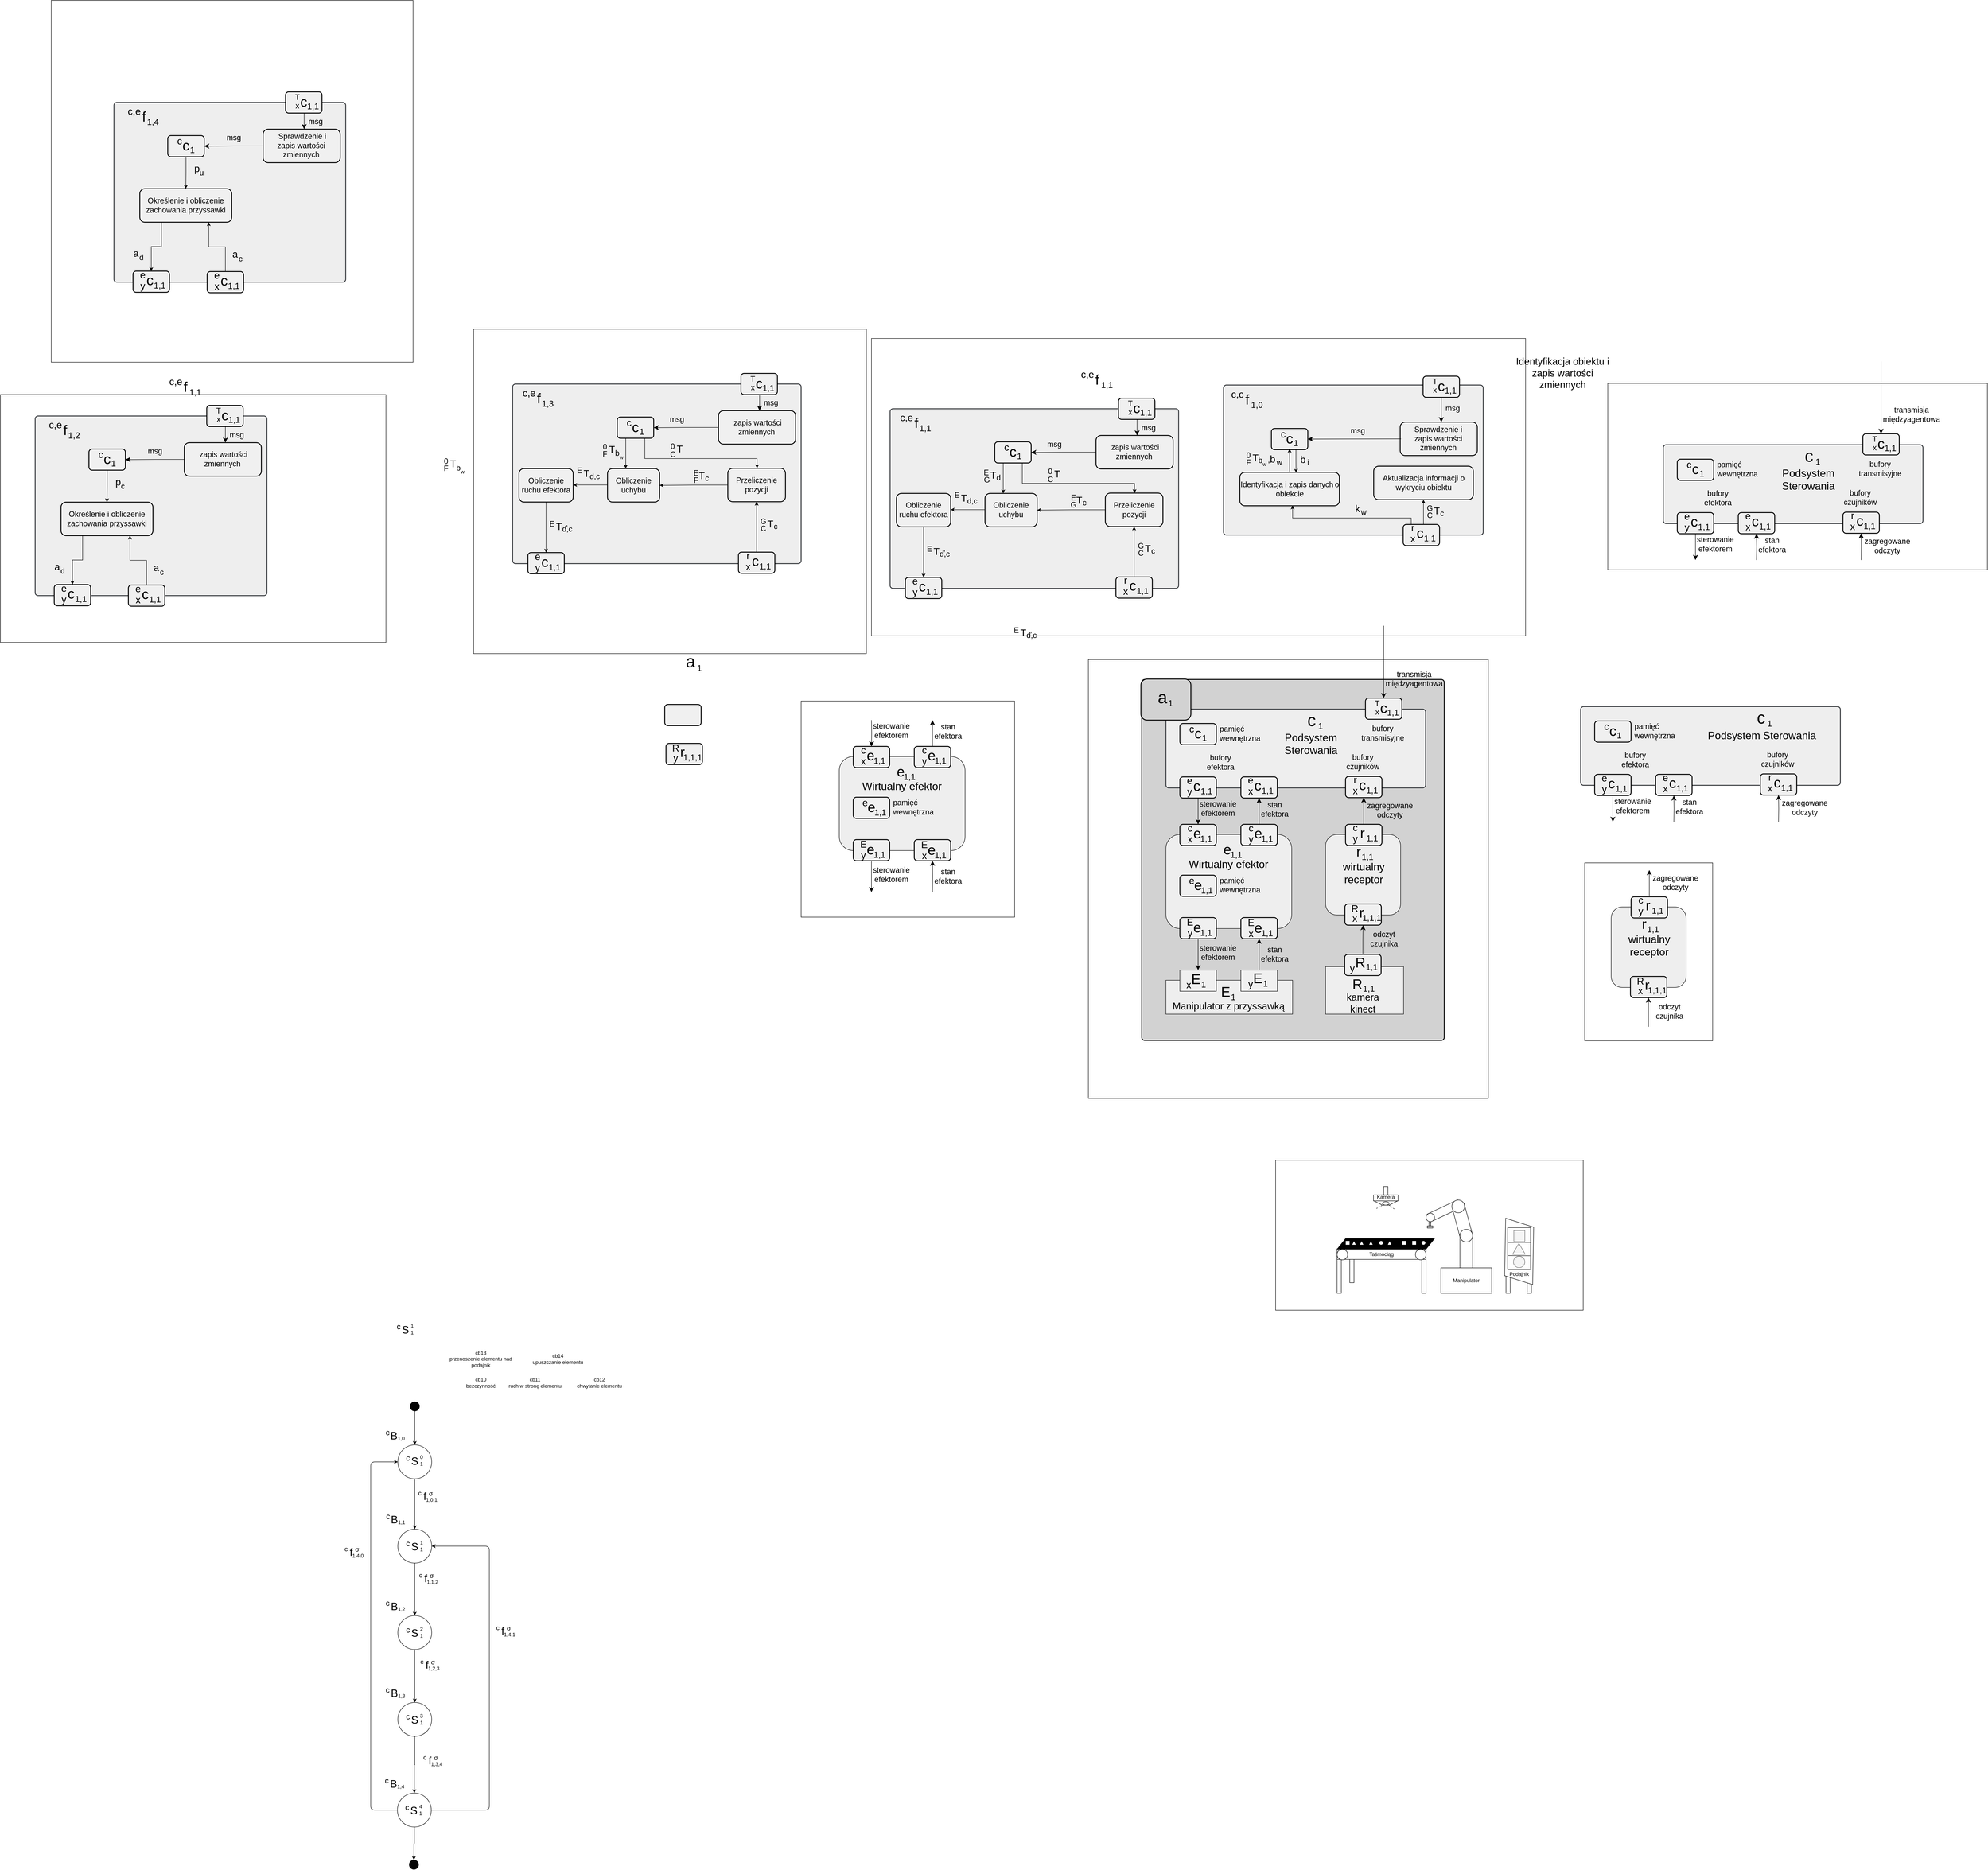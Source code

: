 <mxfile version="22.1.11" type="github">
  <diagram name="Strona-1" id="_t40CgJyZJtXVZXZAgYF">
    <mxGraphModel dx="4995" dy="3237" grid="1" gridSize="2" guides="1" tooltips="1" connect="1" arrows="1" fold="1" page="1" pageScale="1" pageWidth="827" pageHeight="1169" math="0" shadow="0">
      <root>
        <mxCell id="0" />
        <mxCell id="1" parent="0" />
        <mxCell id="kd42aUlmPVgPjeswji4Z-123" value="" style="rounded=0;whiteSpace=wrap;html=1;" vertex="1" parent="1">
          <mxGeometry x="-1112" y="-732" width="1544" height="702" as="geometry" />
        </mxCell>
        <mxCell id="kd42aUlmPVgPjeswji4Z-122" value="" style="rounded=0;whiteSpace=wrap;html=1;" vertex="1" parent="1">
          <mxGeometry x="-2051" y="-754" width="927" height="766" as="geometry" />
        </mxCell>
        <mxCell id="kd42aUlmPVgPjeswji4Z-121" value="" style="rounded=0;whiteSpace=wrap;html=1;" vertex="1" parent="1">
          <mxGeometry x="-3168" y="-599.5" width="910" height="585" as="geometry" />
        </mxCell>
        <mxCell id="kd42aUlmPVgPjeswji4Z-120" value="" style="whiteSpace=wrap;html=1;aspect=fixed;" vertex="1" parent="1">
          <mxGeometry x="-3048" y="-1530" width="854" height="854" as="geometry" />
        </mxCell>
        <mxCell id="kSVuRrVFs5oTkBNtRV8L-89" value="" style="rounded=0;whiteSpace=wrap;html=1;" parent="1" vertex="1">
          <mxGeometry x="626" y="-626" width="896" height="440" as="geometry" />
        </mxCell>
        <mxCell id="urR-Mw_LsZVthH1stwWV-2" value="" style="rounded=0;whiteSpace=wrap;html=1;" parent="1" vertex="1">
          <mxGeometry x="571.5" y="506" width="302" height="420" as="geometry" />
        </mxCell>
        <mxCell id="urR-Mw_LsZVthH1stwWV-1" value="" style="rounded=0;whiteSpace=wrap;html=1;" parent="1" vertex="1">
          <mxGeometry x="-1278" y="124" width="504" height="510" as="geometry" />
        </mxCell>
        <mxCell id="78L16z2ttsGEFyoCu7OO-80" value="" style="rounded=0;whiteSpace=wrap;html=1;" parent="1" vertex="1">
          <mxGeometry x="-600" y="26" width="944" height="1036" as="geometry" />
        </mxCell>
        <mxCell id="AmnBBp1fm2Mw9S4xVcrF-67" value="" style="rounded=0;whiteSpace=wrap;html=1;fillColor=#FFFFFF;" parent="1" vertex="1">
          <mxGeometry x="-158" y="1208" width="726" height="354" as="geometry" />
        </mxCell>
        <mxCell id="AmnBBp1fm2Mw9S4xVcrF-40" value="" style="rounded=0;whiteSpace=wrap;html=1;" parent="1" vertex="1">
          <mxGeometry x="385.76" y="1452.75" width="10" height="69.25" as="geometry" />
        </mxCell>
        <mxCell id="AmnBBp1fm2Mw9S4xVcrF-39" value="" style="rounded=0;whiteSpace=wrap;html=1;" parent="1" vertex="1">
          <mxGeometry x="435.76" y="1482.75" width="10" height="39.25" as="geometry" />
        </mxCell>
        <mxCell id="AmnBBp1fm2Mw9S4xVcrF-9" value="" style="rounded=0;whiteSpace=wrap;html=1;" parent="1" vertex="1">
          <mxGeometry x="204" y="1343" width="4" height="20" as="geometry" />
        </mxCell>
        <mxCell id="AmnBBp1fm2Mw9S4xVcrF-7" value="" style="rounded=0;whiteSpace=wrap;html=1;rotation=-115;" parent="1" vertex="1">
          <mxGeometry x="229.89" y="1287.47" width="20" height="80" as="geometry" />
        </mxCell>
        <mxCell id="AmnBBp1fm2Mw9S4xVcrF-5" value="" style="rounded=0;whiteSpace=wrap;html=1;rotation=-15;" parent="1" vertex="1">
          <mxGeometry x="268" y="1313" width="30" height="80" as="geometry" />
        </mxCell>
        <mxCell id="AmnBBp1fm2Mw9S4xVcrF-1" value="" style="rounded=0;whiteSpace=wrap;html=1;" parent="1" vertex="1">
          <mxGeometry x="232" y="1462" width="120" height="60" as="geometry" />
        </mxCell>
        <mxCell id="AmnBBp1fm2Mw9S4xVcrF-2" value="" style="rounded=0;whiteSpace=wrap;html=1;" parent="1" vertex="1">
          <mxGeometry x="277" y="1382" width="30" height="80" as="geometry" />
        </mxCell>
        <mxCell id="AmnBBp1fm2Mw9S4xVcrF-3" value="" style="ellipse;whiteSpace=wrap;html=1;aspect=fixed;" parent="1" vertex="1">
          <mxGeometry x="277" y="1371" width="30" height="30" as="geometry" />
        </mxCell>
        <mxCell id="AmnBBp1fm2Mw9S4xVcrF-6" value="" style="ellipse;whiteSpace=wrap;html=1;aspect=fixed;" parent="1" vertex="1">
          <mxGeometry x="258" y="1302" width="30" height="30" as="geometry" />
        </mxCell>
        <mxCell id="AmnBBp1fm2Mw9S4xVcrF-8" value="" style="ellipse;whiteSpace=wrap;html=1;aspect=fixed;" parent="1" vertex="1">
          <mxGeometry x="197" y="1333" width="20" height="20" as="geometry" />
        </mxCell>
        <mxCell id="AmnBBp1fm2Mw9S4xVcrF-11" value="" style="rounded=0;whiteSpace=wrap;html=1;" parent="1" vertex="1">
          <mxGeometry x="200" y="1363" width="13" height="5" as="geometry" />
        </mxCell>
        <mxCell id="AmnBBp1fm2Mw9S4xVcrF-12" value="" style="rounded=0;whiteSpace=wrap;html=1;" parent="1" vertex="1">
          <mxGeometry x="-13" y="1417" width="210" height="25" as="geometry" />
        </mxCell>
        <mxCell id="AmnBBp1fm2Mw9S4xVcrF-13" value="" style="shape=parallelogram;perimeter=parallelogramPerimeter;whiteSpace=wrap;html=1;fixedSize=1;fillColor=#000000;" parent="1" vertex="1">
          <mxGeometry x="-13" y="1393" width="230" height="25" as="geometry" />
        </mxCell>
        <mxCell id="AmnBBp1fm2Mw9S4xVcrF-14" value="" style="rounded=0;whiteSpace=wrap;html=1;" parent="1" vertex="1">
          <mxGeometry x="187" y="1442" width="10" height="80" as="geometry" />
        </mxCell>
        <mxCell id="AmnBBp1fm2Mw9S4xVcrF-15" value="" style="rounded=0;whiteSpace=wrap;html=1;" parent="1" vertex="1">
          <mxGeometry x="-13" y="1442" width="10" height="80" as="geometry" />
        </mxCell>
        <mxCell id="AmnBBp1fm2Mw9S4xVcrF-16" value="" style="rounded=0;whiteSpace=wrap;html=1;" parent="1" vertex="1">
          <mxGeometry x="17" y="1442" width="10" height="55" as="geometry" />
        </mxCell>
        <mxCell id="AmnBBp1fm2Mw9S4xVcrF-17" value="" style="ellipse;whiteSpace=wrap;html=1;aspect=fixed;fillColor=#FFFFFF;" parent="1" vertex="1">
          <mxGeometry x="172" y="1418" width="25" height="25" as="geometry" />
        </mxCell>
        <mxCell id="AmnBBp1fm2Mw9S4xVcrF-18" value="" style="ellipse;whiteSpace=wrap;html=1;aspect=fixed;fillColor=#FFFFFF;" parent="1" vertex="1">
          <mxGeometry x="-13" y="1418" width="25" height="25" as="geometry" />
        </mxCell>
        <mxCell id="AmnBBp1fm2Mw9S4xVcrF-23" value="" style="ellipse;whiteSpace=wrap;html=1;aspect=fixed;fillColor=#FFFFFF;" parent="1" vertex="1">
          <mxGeometry x="186" y="1398" width="10" height="10" as="geometry" />
        </mxCell>
        <mxCell id="AmnBBp1fm2Mw9S4xVcrF-26" value="" style="triangle;whiteSpace=wrap;html=1;fillColor=#FFFFFF;rotation=-90;" parent="1" vertex="1">
          <mxGeometry x="106" y="1398" width="10" height="10" as="geometry" />
        </mxCell>
        <mxCell id="AmnBBp1fm2Mw9S4xVcrF-28" value="" style="whiteSpace=wrap;html=1;aspect=fixed;fillColor=#FFFFFF;" parent="1" vertex="1">
          <mxGeometry x="164" y="1398" width="10" height="10" as="geometry" />
        </mxCell>
        <mxCell id="AmnBBp1fm2Mw9S4xVcrF-29" value="" style="whiteSpace=wrap;html=1;aspect=fixed;fillColor=#FFFFFF;" parent="1" vertex="1">
          <mxGeometry x="140" y="1398" width="10" height="10" as="geometry" />
        </mxCell>
        <mxCell id="AmnBBp1fm2Mw9S4xVcrF-30" value="" style="triangle;whiteSpace=wrap;html=1;fillColor=#FFFFFF;rotation=-90;" parent="1" vertex="1">
          <mxGeometry x="62" y="1398" width="10" height="10" as="geometry" />
        </mxCell>
        <mxCell id="AmnBBp1fm2Mw9S4xVcrF-31" value="" style="ellipse;whiteSpace=wrap;html=1;aspect=fixed;fillColor=#FFFFFF;" parent="1" vertex="1">
          <mxGeometry x="86" y="1398" width="10" height="10" as="geometry" />
        </mxCell>
        <mxCell id="AmnBBp1fm2Mw9S4xVcrF-34" value="" style="triangle;whiteSpace=wrap;html=1;fillColor=#FFFFFF;rotation=-90;" parent="1" vertex="1">
          <mxGeometry x="40" y="1398" width="10" height="10" as="geometry" />
        </mxCell>
        <mxCell id="AmnBBp1fm2Mw9S4xVcrF-36" value="" style="triangle;whiteSpace=wrap;html=1;fillColor=#FFFFFF;rotation=-90;" parent="1" vertex="1">
          <mxGeometry x="22" y="1398" width="10" height="10" as="geometry" />
        </mxCell>
        <mxCell id="AmnBBp1fm2Mw9S4xVcrF-37" value="" style="whiteSpace=wrap;html=1;aspect=fixed;fillColor=#FFFFFF;" parent="1" vertex="1">
          <mxGeometry x="7" y="1398" width="10" height="10" as="geometry" />
        </mxCell>
        <mxCell id="AmnBBp1fm2Mw9S4xVcrF-38" value="" style="shape=parallelogram;perimeter=parallelogramPerimeter;whiteSpace=wrap;html=1;fixedSize=1;fillColor=#FFFFFF;rotation=-89;" parent="1" vertex="1">
          <mxGeometry x="339.02" y="1390" width="155.58" height="66.5" as="geometry" />
        </mxCell>
        <mxCell id="AmnBBp1fm2Mw9S4xVcrF-42" value="" style="rounded=0;whiteSpace=wrap;html=1;fillColor=#FFFFFF;rotation=-90;" parent="1" vertex="1">
          <mxGeometry x="367.26" y="1389.5" width="99" height="54" as="geometry" />
        </mxCell>
        <mxCell id="AmnBBp1fm2Mw9S4xVcrF-43" value="" style="ellipse;whiteSpace=wrap;html=1;aspect=fixed;fillColor=#f5f5f5;fontColor=#333333;strokeColor=#666666;" parent="1" vertex="1">
          <mxGeometry x="403.26" y="1434.5" width="27" height="27" as="geometry" />
        </mxCell>
        <mxCell id="AmnBBp1fm2Mw9S4xVcrF-44" value="" style="triangle;whiteSpace=wrap;html=1;rotation=-90;fillColor=#f5f5f5;fontColor=#333333;strokeColor=#666666;" parent="1" vertex="1">
          <mxGeometry x="403.26" y="1402" width="26" height="30" as="geometry" />
        </mxCell>
        <mxCell id="AmnBBp1fm2Mw9S4xVcrF-45" value="" style="whiteSpace=wrap;html=1;aspect=fixed;fillColor=#f5f5f5;fontColor=#333333;strokeColor=#666666;" parent="1" vertex="1">
          <mxGeometry x="404.26" y="1374" width="26" height="26" as="geometry" />
        </mxCell>
        <mxCell id="AmnBBp1fm2Mw9S4xVcrF-48" value="" style="endArrow=none;html=1;rounded=0;entryX=0.648;entryY=0.993;entryDx=0;entryDy=0;entryPerimeter=0;" parent="1" target="AmnBBp1fm2Mw9S4xVcrF-42" edge="1">
          <mxGeometry width="50" height="50" relative="1" as="geometry">
            <mxPoint x="389.76" y="1402" as="sourcePoint" />
            <mxPoint x="439.76" y="1402" as="targetPoint" />
          </mxGeometry>
        </mxCell>
        <mxCell id="AmnBBp1fm2Mw9S4xVcrF-49" value="" style="endArrow=none;html=1;rounded=0;entryX=0.329;entryY=0.978;entryDx=0;entryDy=0;entryPerimeter=0;" parent="1" target="AmnBBp1fm2Mw9S4xVcrF-42" edge="1">
          <mxGeometry width="50" height="50" relative="1" as="geometry">
            <mxPoint x="389.76" y="1433" as="sourcePoint" />
            <mxPoint x="439.76" y="1433" as="targetPoint" />
          </mxGeometry>
        </mxCell>
        <mxCell id="AmnBBp1fm2Mw9S4xVcrF-50" value="Manipulator" style="text;html=1;strokeColor=none;fillColor=none;align=center;verticalAlign=middle;whiteSpace=wrap;rounded=0;" parent="1" vertex="1">
          <mxGeometry x="262" y="1477" width="60" height="30" as="geometry" />
        </mxCell>
        <mxCell id="AmnBBp1fm2Mw9S4xVcrF-51" value="Taśmociąg" style="text;html=1;strokeColor=none;fillColor=none;align=center;verticalAlign=middle;whiteSpace=wrap;rounded=0;" parent="1" vertex="1">
          <mxGeometry x="62" y="1414.5" width="60" height="30" as="geometry" />
        </mxCell>
        <mxCell id="AmnBBp1fm2Mw9S4xVcrF-52" value="Podajnik" style="text;html=1;strokeColor=none;fillColor=none;align=center;verticalAlign=middle;whiteSpace=wrap;rounded=0;" parent="1" vertex="1">
          <mxGeometry x="386.76" y="1461.5" width="60" height="30" as="geometry" />
        </mxCell>
        <mxCell id="AmnBBp1fm2Mw9S4xVcrF-53" value="" style="rounded=0;whiteSpace=wrap;html=1;fillColor=#FFFFFF;" parent="1" vertex="1">
          <mxGeometry x="73" y="1290" width="58" height="14" as="geometry" />
        </mxCell>
        <mxCell id="AmnBBp1fm2Mw9S4xVcrF-57" value="" style="rounded=0;whiteSpace=wrap;html=1;fillColor=#FFFFFF;" parent="1" vertex="1">
          <mxGeometry x="97" y="1270" width="10" height="20" as="geometry" />
        </mxCell>
        <mxCell id="AmnBBp1fm2Mw9S4xVcrF-59" value="" style="shape=trapezoid;perimeter=trapezoidPerimeter;whiteSpace=wrap;html=1;fixedSize=1;fillColor=#FFFFFF;rotation=-180;" parent="1" vertex="1">
          <mxGeometry x="74" y="1304" width="56" height="10" as="geometry" />
        </mxCell>
        <mxCell id="AmnBBp1fm2Mw9S4xVcrF-61" value="" style="ellipse;whiteSpace=wrap;html=1;fillColor=#FFFFFF;" parent="1" vertex="1">
          <mxGeometry x="94" y="1306" width="16" height="8" as="geometry" />
        </mxCell>
        <mxCell id="AmnBBp1fm2Mw9S4xVcrF-63" value="" style="endArrow=none;dashed=1;html=1;rounded=0;" parent="1" edge="1">
          <mxGeometry width="50" height="50" relative="1" as="geometry">
            <mxPoint x="80" y="1322" as="sourcePoint" />
            <mxPoint x="96" y="1313" as="targetPoint" />
          </mxGeometry>
        </mxCell>
        <mxCell id="AmnBBp1fm2Mw9S4xVcrF-64" value="" style="endArrow=none;dashed=1;html=1;rounded=0;" parent="1" edge="1">
          <mxGeometry width="50" height="50" relative="1" as="geometry">
            <mxPoint x="122" y="1323" as="sourcePoint" />
            <mxPoint x="110" y="1314" as="targetPoint" />
          </mxGeometry>
        </mxCell>
        <mxCell id="AmnBBp1fm2Mw9S4xVcrF-65" value="Kamera" style="text;html=1;strokeColor=none;fillColor=none;align=center;verticalAlign=middle;whiteSpace=wrap;rounded=0;" parent="1" vertex="1">
          <mxGeometry x="72" y="1280" width="60" height="30" as="geometry" />
        </mxCell>
        <mxCell id="3dWgUOd2tAEryY-Sh1Fy-10" value="" style="rounded=1;whiteSpace=wrap;html=1;absoluteArcSize=1;arcSize=14;strokeWidth=2;fillColor=#D2D2D2;" parent="1" vertex="1">
          <mxGeometry x="-474" y="73" width="714" height="852" as="geometry" />
        </mxCell>
        <mxCell id="3dWgUOd2tAEryY-Sh1Fy-16" value="" style="rounded=1;whiteSpace=wrap;html=1;absoluteArcSize=1;arcSize=14;strokeWidth=2;fillColor=#EEEEEE;strokeColor=#36393d;" parent="1" vertex="1">
          <mxGeometry x="-417" y="143" width="613" height="186" as="geometry" />
        </mxCell>
        <mxCell id="3dWgUOd2tAEryY-Sh1Fy-17" value="" style="rounded=1;whiteSpace=wrap;html=1;fillColor=#D2D2D2;strokeWidth=2;" parent="1" vertex="1">
          <mxGeometry x="-476" y="72" width="118" height="97" as="geometry" />
        </mxCell>
        <mxCell id="3dWgUOd2tAEryY-Sh1Fy-18" value="&lt;font style=&quot;font-size: 20px;&quot;&gt;1&lt;/font&gt;" style="text;html=1;strokeColor=none;fillColor=none;align=center;verticalAlign=middle;whiteSpace=wrap;rounded=0;" parent="1" vertex="1">
          <mxGeometry x="-436" y="113" width="60" height="30" as="geometry" />
        </mxCell>
        <mxCell id="3dWgUOd2tAEryY-Sh1Fy-19" value="&lt;font face=&quot;Helvetica&quot; style=&quot;font-size: 40px;&quot;&gt;a&lt;/font&gt;" style="text;html=1;strokeColor=none;fillColor=none;align=center;verticalAlign=middle;whiteSpace=wrap;rounded=0;" parent="1" vertex="1">
          <mxGeometry x="-458" y="87" width="66" height="54" as="geometry" />
        </mxCell>
        <mxCell id="3dWgUOd2tAEryY-Sh1Fy-23" value="&lt;font style=&quot;font-size: 40px;&quot;&gt;a&lt;/font&gt;" style="text;html=1;strokeColor=none;fillColor=none;align=center;verticalAlign=middle;whiteSpace=wrap;rounded=0;" parent="1" vertex="1">
          <mxGeometry x="-1572" y="2" width="66" height="54" as="geometry" />
        </mxCell>
        <mxCell id="3dWgUOd2tAEryY-Sh1Fy-24" value="&lt;font style=&quot;font-size: 25px;&quot;&gt;Podsystem Sterowania&lt;/font&gt;" style="text;html=1;strokeColor=none;fillColor=none;align=center;verticalAlign=middle;whiteSpace=wrap;rounded=0;" parent="1" vertex="1">
          <mxGeometry x="-180" y="197" width="211" height="54" as="geometry" />
        </mxCell>
        <mxCell id="3dWgUOd2tAEryY-Sh1Fy-26" value="&lt;font style=&quot;font-size: 20px;&quot;&gt;1&lt;/font&gt;" style="text;html=1;strokeColor=none;fillColor=none;align=center;verticalAlign=middle;whiteSpace=wrap;rounded=0;" parent="1" vertex="1">
          <mxGeometry x="-82" y="167" width="60" height="30" as="geometry" />
        </mxCell>
        <mxCell id="3dWgUOd2tAEryY-Sh1Fy-27" value="&lt;font style=&quot;font-size: 40px;&quot;&gt;c&lt;/font&gt;" style="text;html=1;strokeColor=none;fillColor=none;align=center;verticalAlign=middle;whiteSpace=wrap;rounded=0;" parent="1" vertex="1">
          <mxGeometry x="-106" y="141" width="66" height="54" as="geometry" />
        </mxCell>
        <mxCell id="3dWgUOd2tAEryY-Sh1Fy-28" value="" style="rounded=1;whiteSpace=wrap;html=1;fillColor=#F0F0F0;strokeWidth=2;" parent="1" vertex="1">
          <mxGeometry x="-384" y="177" width="86" height="50" as="geometry" />
        </mxCell>
        <mxCell id="3dWgUOd2tAEryY-Sh1Fy-29" value="&lt;font style=&quot;font-size: 33px;&quot;&gt;c&lt;/font&gt;" style="text;html=1;strokeColor=none;fillColor=none;align=center;verticalAlign=middle;whiteSpace=wrap;rounded=0;" parent="1" vertex="1">
          <mxGeometry x="-371" y="185" width="60" height="30" as="geometry" />
        </mxCell>
        <mxCell id="3dWgUOd2tAEryY-Sh1Fy-30" value="&lt;font style=&quot;font-size: 23px;&quot;&gt;c&lt;/font&gt;" style="text;html=1;strokeColor=none;fillColor=none;align=center;verticalAlign=middle;whiteSpace=wrap;rounded=0;" parent="1" vertex="1">
          <mxGeometry x="-386" y="175" width="60" height="30" as="geometry" />
        </mxCell>
        <mxCell id="3dWgUOd2tAEryY-Sh1Fy-31" value="&lt;font style=&quot;font-size: 20px;&quot;&gt;1&lt;/font&gt;" style="text;html=1;strokeColor=none;fillColor=none;align=center;verticalAlign=middle;whiteSpace=wrap;rounded=0;" parent="1" vertex="1">
          <mxGeometry x="-1548" y="30" width="60" height="30" as="geometry" />
        </mxCell>
        <mxCell id="3dWgUOd2tAEryY-Sh1Fy-32" value="&lt;font style=&quot;font-size: 20px;&quot;&gt;1&lt;/font&gt;" style="text;html=1;strokeColor=none;fillColor=none;align=center;verticalAlign=middle;whiteSpace=wrap;rounded=0;" parent="1" vertex="1">
          <mxGeometry x="-356" y="195" width="60" height="30" as="geometry" />
        </mxCell>
        <mxCell id="3dWgUOd2tAEryY-Sh1Fy-33" value="&lt;div align=&quot;left&quot;&gt;&lt;font style=&quot;font-size: 18px;&quot;&gt;pamięć wewnętrzna&lt;/font&gt;&lt;/div&gt;" style="text;html=1;strokeColor=none;fillColor=none;align=left;verticalAlign=middle;whiteSpace=wrap;rounded=0;" parent="1" vertex="1">
          <mxGeometry x="-292" y="179" width="86" height="44" as="geometry" />
        </mxCell>
        <mxCell id="3dWgUOd2tAEryY-Sh1Fy-34" value="&lt;font style=&quot;font-size: 18px;&quot;&gt;bufory efektora&lt;br&gt;&lt;/font&gt;" style="text;html=1;strokeColor=none;fillColor=none;align=center;verticalAlign=middle;whiteSpace=wrap;rounded=0;" parent="1" vertex="1">
          <mxGeometry x="-318" y="254" width="60" height="30" as="geometry" />
        </mxCell>
        <mxCell id="3dWgUOd2tAEryY-Sh1Fy-35" value="" style="rounded=1;whiteSpace=wrap;html=1;strokeWidth=2;fillColor=#F0F0F0;" parent="1" vertex="1">
          <mxGeometry x="-1600" y="132" width="86" height="50" as="geometry" />
        </mxCell>
        <mxCell id="3dWgUOd2tAEryY-Sh1Fy-53" style="edgeStyle=orthogonalEdgeStyle;rounded=0;orthogonalLoop=1;jettySize=auto;html=1;entryX=0.5;entryY=0;entryDx=0;entryDy=0;endSize=9;" parent="1" source="3dWgUOd2tAEryY-Sh1Fy-36" target="3dWgUOd2tAEryY-Sh1Fy-42" edge="1">
          <mxGeometry relative="1" as="geometry" />
        </mxCell>
        <mxCell id="3dWgUOd2tAEryY-Sh1Fy-36" value="" style="rounded=1;whiteSpace=wrap;html=1;strokeWidth=2;fillColor=#F0F0F0;" parent="1" vertex="1">
          <mxGeometry x="-384" y="303" width="86" height="50" as="geometry" />
        </mxCell>
        <mxCell id="3dWgUOd2tAEryY-Sh1Fy-37" value="" style="rounded=1;whiteSpace=wrap;html=1;strokeWidth=2;fillColor=#F0F0F0;" parent="1" vertex="1">
          <mxGeometry x="-240" y="303" width="86" height="50" as="geometry" />
        </mxCell>
        <mxCell id="3dWgUOd2tAEryY-Sh1Fy-41" value="" style="rounded=1;whiteSpace=wrap;html=1;fillColor=#EEEEEE;" parent="1" vertex="1">
          <mxGeometry x="-417" y="439" width="297" height="222" as="geometry" />
        </mxCell>
        <mxCell id="3dWgUOd2tAEryY-Sh1Fy-42" value="" style="rounded=1;whiteSpace=wrap;html=1;strokeWidth=2;fillColor=#F0F0F0;" parent="1" vertex="1">
          <mxGeometry x="-384" y="415" width="86" height="50" as="geometry" />
        </mxCell>
        <mxCell id="3dWgUOd2tAEryY-Sh1Fy-55" style="edgeStyle=orthogonalEdgeStyle;rounded=0;orthogonalLoop=1;jettySize=auto;html=1;endSize=9;" parent="1" source="3dWgUOd2tAEryY-Sh1Fy-43" target="3dWgUOd2tAEryY-Sh1Fy-37" edge="1">
          <mxGeometry relative="1" as="geometry" />
        </mxCell>
        <mxCell id="3dWgUOd2tAEryY-Sh1Fy-43" value="" style="rounded=1;whiteSpace=wrap;html=1;strokeWidth=2;fillColor=#F0F0F0;" parent="1" vertex="1">
          <mxGeometry x="-240" y="415" width="86" height="50" as="geometry" />
        </mxCell>
        <mxCell id="3dWgUOd2tAEryY-Sh1Fy-44" value="" style="rounded=1;whiteSpace=wrap;html=1;fillColor=#F0F0F0;strokeWidth=2;" parent="1" vertex="1">
          <mxGeometry x="-384" y="535" width="86" height="50" as="geometry" />
        </mxCell>
        <mxCell id="3dWgUOd2tAEryY-Sh1Fy-45" value="&lt;font style=&quot;font-size: 33px;&quot;&gt;e&lt;/font&gt;" style="text;html=1;strokeColor=none;fillColor=none;align=center;verticalAlign=middle;whiteSpace=wrap;rounded=0;" parent="1" vertex="1">
          <mxGeometry x="-371" y="543" width="60" height="30" as="geometry" />
        </mxCell>
        <mxCell id="3dWgUOd2tAEryY-Sh1Fy-46" value="&lt;font style=&quot;font-size: 23px;&quot;&gt;e&lt;/font&gt;" style="text;html=1;strokeColor=none;fillColor=none;align=center;verticalAlign=middle;whiteSpace=wrap;rounded=0;" parent="1" vertex="1">
          <mxGeometry x="-386" y="533" width="60" height="30" as="geometry" />
        </mxCell>
        <mxCell id="3dWgUOd2tAEryY-Sh1Fy-47" value="&lt;font style=&quot;font-size: 20px;&quot;&gt;1&lt;/font&gt;&lt;font style=&quot;font-size: 20px;&quot;&gt;,1&lt;/font&gt;" style="text;html=1;strokeColor=none;fillColor=none;align=center;verticalAlign=middle;whiteSpace=wrap;rounded=0;" parent="1" vertex="1">
          <mxGeometry x="-350" y="555" width="60" height="30" as="geometry" />
        </mxCell>
        <mxCell id="3dWgUOd2tAEryY-Sh1Fy-48" value="&lt;div align=&quot;left&quot;&gt;&lt;font style=&quot;font-size: 18px;&quot;&gt;pamięć wewnętrzna&lt;/font&gt;&lt;/div&gt;" style="text;html=1;strokeColor=none;fillColor=none;align=left;verticalAlign=middle;whiteSpace=wrap;rounded=0;" parent="1" vertex="1">
          <mxGeometry x="-292" y="537" width="86" height="44" as="geometry" />
        </mxCell>
        <mxCell id="3dWgUOd2tAEryY-Sh1Fy-50" value="&lt;font style=&quot;font-size: 18px;&quot;&gt;sterowanie efektorem&lt;/font&gt;" style="text;html=1;strokeColor=none;fillColor=none;align=center;verticalAlign=middle;whiteSpace=wrap;rounded=0;" parent="1" vertex="1">
          <mxGeometry x="-324" y="363" width="60" height="30" as="geometry" />
        </mxCell>
        <mxCell id="3dWgUOd2tAEryY-Sh1Fy-51" value="&lt;div style=&quot;font-size: 18px;&quot;&gt;&lt;font style=&quot;font-size: 18px;&quot;&gt;stan&lt;/font&gt;&lt;/div&gt;&lt;div style=&quot;font-size: 18px;&quot;&gt;&lt;font style=&quot;font-size: 18px;&quot;&gt;efektora&lt;font style=&quot;font-size: 18px;&quot;&gt;&lt;br&gt;&lt;/font&gt;&lt;/font&gt;&lt;/div&gt;" style="text;html=1;strokeColor=none;fillColor=none;align=center;verticalAlign=middle;whiteSpace=wrap;rounded=0;" parent="1" vertex="1">
          <mxGeometry x="-190" y="365" width="60" height="30" as="geometry" />
        </mxCell>
        <mxCell id="3dWgUOd2tAEryY-Sh1Fy-108" style="edgeStyle=orthogonalEdgeStyle;rounded=0;orthogonalLoop=1;jettySize=auto;html=1;entryX=0.5;entryY=0;entryDx=0;entryDy=0;endSize=9;" parent="1" source="3dWgUOd2tAEryY-Sh1Fy-56" target="3dWgUOd2tAEryY-Sh1Fy-95" edge="1">
          <mxGeometry relative="1" as="geometry" />
        </mxCell>
        <mxCell id="3dWgUOd2tAEryY-Sh1Fy-56" value="" style="rounded=1;whiteSpace=wrap;html=1;strokeWidth=2;fillColor=#F0F0F0;" parent="1" vertex="1">
          <mxGeometry x="-384" y="635" width="86" height="50" as="geometry" />
        </mxCell>
        <mxCell id="3dWgUOd2tAEryY-Sh1Fy-57" value="" style="rounded=1;whiteSpace=wrap;html=1;strokeWidth=2;fillColor=#F0F0F0;" parent="1" vertex="1">
          <mxGeometry x="-240" y="635" width="86" height="50" as="geometry" />
        </mxCell>
        <mxCell id="3dWgUOd2tAEryY-Sh1Fy-58" value="&lt;font style=&quot;font-size: 25px;&quot;&gt;Wirtualny efektor&lt;/font&gt;" style="text;html=1;strokeColor=none;fillColor=none;align=center;verticalAlign=middle;whiteSpace=wrap;rounded=0;" parent="1" vertex="1">
          <mxGeometry x="-400" y="493" width="262" height="30" as="geometry" />
        </mxCell>
        <mxCell id="3dWgUOd2tAEryY-Sh1Fy-63" value="&lt;font style=&quot;font-size: 33px;&quot;&gt;e&lt;/font&gt;" style="text;html=1;strokeColor=none;fillColor=none;align=center;verticalAlign=middle;whiteSpace=wrap;rounded=0;" parent="1" vertex="1">
          <mxGeometry x="-302" y="459" width="60" height="30" as="geometry" />
        </mxCell>
        <mxCell id="3dWgUOd2tAEryY-Sh1Fy-65" value="&lt;font style=&quot;font-size: 20px;&quot;&gt;1&lt;/font&gt;&lt;font style=&quot;font-size: 20px;&quot;&gt;,1&lt;/font&gt;" style="text;html=1;strokeColor=none;fillColor=none;align=center;verticalAlign=middle;whiteSpace=wrap;rounded=0;" parent="1" vertex="1">
          <mxGeometry x="-281" y="471" width="60" height="30" as="geometry" />
        </mxCell>
        <mxCell id="3dWgUOd2tAEryY-Sh1Fy-66" value="&lt;font style=&quot;font-size: 33px;&quot;&gt;e&lt;/font&gt;" style="text;html=1;strokeColor=none;fillColor=none;align=center;verticalAlign=middle;whiteSpace=wrap;rounded=0;" parent="1" vertex="1">
          <mxGeometry x="-229" y="421" width="60" height="30" as="geometry" />
        </mxCell>
        <mxCell id="3dWgUOd2tAEryY-Sh1Fy-67" value="&lt;font style=&quot;font-size: 20px;&quot;&gt;1&lt;/font&gt;&lt;font style=&quot;font-size: 20px;&quot;&gt;,1&lt;/font&gt;" style="text;html=1;strokeColor=none;fillColor=none;align=center;verticalAlign=middle;whiteSpace=wrap;rounded=0;" parent="1" vertex="1">
          <mxGeometry x="-208" y="433" width="60" height="30" as="geometry" />
        </mxCell>
        <mxCell id="3dWgUOd2tAEryY-Sh1Fy-68" value="&lt;font style=&quot;font-size: 23px;&quot;&gt;c&lt;/font&gt;" style="text;html=1;strokeColor=none;fillColor=none;align=center;verticalAlign=middle;whiteSpace=wrap;rounded=0;" parent="1" vertex="1">
          <mxGeometry x="-246" y="409" width="60" height="30" as="geometry" />
        </mxCell>
        <mxCell id="3dWgUOd2tAEryY-Sh1Fy-72" value="&lt;font style=&quot;font-size: 23px;&quot;&gt;y&lt;/font&gt;" style="text;html=1;strokeColor=none;fillColor=none;align=center;verticalAlign=middle;whiteSpace=wrap;rounded=0;" parent="1" vertex="1">
          <mxGeometry x="-246" y="435" width="60" height="30" as="geometry" />
        </mxCell>
        <mxCell id="3dWgUOd2tAEryY-Sh1Fy-73" value="&lt;font style=&quot;font-size: 33px;&quot;&gt;e&lt;/font&gt;" style="text;html=1;strokeColor=none;fillColor=none;align=center;verticalAlign=middle;whiteSpace=wrap;rounded=0;" parent="1" vertex="1">
          <mxGeometry x="-373" y="421" width="60" height="30" as="geometry" />
        </mxCell>
        <mxCell id="3dWgUOd2tAEryY-Sh1Fy-74" value="&lt;font style=&quot;font-size: 20px;&quot;&gt;1&lt;/font&gt;&lt;font style=&quot;font-size: 20px;&quot;&gt;,1&lt;/font&gt;" style="text;html=1;strokeColor=none;fillColor=none;align=center;verticalAlign=middle;whiteSpace=wrap;rounded=0;" parent="1" vertex="1">
          <mxGeometry x="-352" y="433" width="60" height="30" as="geometry" />
        </mxCell>
        <mxCell id="3dWgUOd2tAEryY-Sh1Fy-75" value="&lt;font style=&quot;font-size: 23px;&quot;&gt;c&lt;/font&gt;" style="text;html=1;strokeColor=none;fillColor=none;align=center;verticalAlign=middle;whiteSpace=wrap;rounded=0;" parent="1" vertex="1">
          <mxGeometry x="-390" y="409" width="60" height="30" as="geometry" />
        </mxCell>
        <mxCell id="3dWgUOd2tAEryY-Sh1Fy-76" value="&lt;font style=&quot;font-size: 23px;&quot;&gt;x&lt;/font&gt;" style="text;html=1;strokeColor=none;fillColor=none;align=center;verticalAlign=middle;whiteSpace=wrap;rounded=0;" parent="1" vertex="1">
          <mxGeometry x="-390" y="435" width="60" height="30" as="geometry" />
        </mxCell>
        <mxCell id="3dWgUOd2tAEryY-Sh1Fy-77" value="&lt;font style=&quot;font-size: 33px;&quot;&gt;e&lt;/font&gt;" style="text;html=1;strokeColor=none;fillColor=none;align=center;verticalAlign=middle;whiteSpace=wrap;rounded=0;" parent="1" vertex="1">
          <mxGeometry x="-373" y="643" width="60" height="30" as="geometry" />
        </mxCell>
        <mxCell id="3dWgUOd2tAEryY-Sh1Fy-78" value="&lt;font style=&quot;font-size: 20px;&quot;&gt;1&lt;/font&gt;&lt;font style=&quot;font-size: 20px;&quot;&gt;,1&lt;/font&gt;" style="text;html=1;strokeColor=none;fillColor=none;align=center;verticalAlign=middle;whiteSpace=wrap;rounded=0;" parent="1" vertex="1">
          <mxGeometry x="-352" y="655" width="60" height="30" as="geometry" />
        </mxCell>
        <mxCell id="3dWgUOd2tAEryY-Sh1Fy-79" value="&lt;font style=&quot;font-size: 23px;&quot;&gt;E&lt;/font&gt;" style="text;html=1;strokeColor=none;fillColor=none;align=center;verticalAlign=middle;whiteSpace=wrap;rounded=0;" parent="1" vertex="1">
          <mxGeometry x="-390" y="631" width="60" height="30" as="geometry" />
        </mxCell>
        <mxCell id="3dWgUOd2tAEryY-Sh1Fy-80" value="&lt;font style=&quot;font-size: 23px;&quot;&gt;y&lt;/font&gt;" style="text;html=1;strokeColor=none;fillColor=none;align=center;verticalAlign=middle;whiteSpace=wrap;rounded=0;" parent="1" vertex="1">
          <mxGeometry x="-390" y="657" width="60" height="30" as="geometry" />
        </mxCell>
        <mxCell id="3dWgUOd2tAEryY-Sh1Fy-81" value="&lt;font style=&quot;font-size: 33px;&quot;&gt;e&lt;/font&gt;" style="text;html=1;strokeColor=none;fillColor=none;align=center;verticalAlign=middle;whiteSpace=wrap;rounded=0;" parent="1" vertex="1">
          <mxGeometry x="-229" y="644" width="60" height="30" as="geometry" />
        </mxCell>
        <mxCell id="3dWgUOd2tAEryY-Sh1Fy-82" value="&lt;font style=&quot;font-size: 20px;&quot;&gt;1&lt;/font&gt;&lt;font style=&quot;font-size: 20px;&quot;&gt;,1&lt;/font&gt;" style="text;html=1;strokeColor=none;fillColor=none;align=center;verticalAlign=middle;whiteSpace=wrap;rounded=0;" parent="1" vertex="1">
          <mxGeometry x="-208" y="656" width="60" height="30" as="geometry" />
        </mxCell>
        <mxCell id="3dWgUOd2tAEryY-Sh1Fy-83" value="&lt;font style=&quot;font-size: 23px;&quot;&gt;E&lt;/font&gt;" style="text;html=1;strokeColor=none;fillColor=none;align=center;verticalAlign=middle;whiteSpace=wrap;rounded=0;" parent="1" vertex="1">
          <mxGeometry x="-246" y="632" width="60" height="30" as="geometry" />
        </mxCell>
        <mxCell id="3dWgUOd2tAEryY-Sh1Fy-84" value="&lt;font style=&quot;font-size: 23px;&quot;&gt;x&lt;/font&gt;" style="text;html=1;strokeColor=none;fillColor=none;align=center;verticalAlign=middle;whiteSpace=wrap;rounded=0;" parent="1" vertex="1">
          <mxGeometry x="-246" y="658" width="60" height="30" as="geometry" />
        </mxCell>
        <mxCell id="3dWgUOd2tAEryY-Sh1Fy-85" value="&lt;font style=&quot;font-size: 33px;&quot;&gt;c&lt;/font&gt;" style="text;html=1;strokeColor=none;fillColor=none;align=center;verticalAlign=middle;whiteSpace=wrap;rounded=0;" parent="1" vertex="1">
          <mxGeometry x="-230" y="308" width="60" height="30" as="geometry" />
        </mxCell>
        <mxCell id="3dWgUOd2tAEryY-Sh1Fy-86" value="&lt;font style=&quot;font-size: 20px;&quot;&gt;1&lt;/font&gt;&lt;font style=&quot;font-size: 20px;&quot;&gt;,1&lt;/font&gt;" style="text;html=1;strokeColor=none;fillColor=none;align=center;verticalAlign=middle;whiteSpace=wrap;rounded=0;" parent="1" vertex="1">
          <mxGeometry x="-207" y="320" width="60" height="30" as="geometry" />
        </mxCell>
        <mxCell id="3dWgUOd2tAEryY-Sh1Fy-87" value="&lt;font style=&quot;font-size: 23px;&quot;&gt;e&lt;/font&gt;" style="text;html=1;strokeColor=none;fillColor=none;align=center;verticalAlign=middle;whiteSpace=wrap;rounded=0;" parent="1" vertex="1">
          <mxGeometry x="-247" y="296" width="60" height="30" as="geometry" />
        </mxCell>
        <mxCell id="3dWgUOd2tAEryY-Sh1Fy-88" value="&lt;font style=&quot;font-size: 23px;&quot;&gt;x&lt;/font&gt;" style="text;html=1;strokeColor=none;fillColor=none;align=center;verticalAlign=middle;whiteSpace=wrap;rounded=0;" parent="1" vertex="1">
          <mxGeometry x="-247" y="322" width="60" height="30" as="geometry" />
        </mxCell>
        <mxCell id="3dWgUOd2tAEryY-Sh1Fy-89" value="&lt;font style=&quot;font-size: 33px;&quot;&gt;c&lt;/font&gt;" style="text;html=1;strokeColor=none;fillColor=none;align=center;verticalAlign=middle;whiteSpace=wrap;rounded=0;" parent="1" vertex="1">
          <mxGeometry x="-374" y="309" width="60" height="30" as="geometry" />
        </mxCell>
        <mxCell id="3dWgUOd2tAEryY-Sh1Fy-90" value="&lt;font style=&quot;font-size: 20px;&quot;&gt;1&lt;/font&gt;&lt;font style=&quot;font-size: 20px;&quot;&gt;,1&lt;/font&gt;" style="text;html=1;strokeColor=none;fillColor=none;align=center;verticalAlign=middle;whiteSpace=wrap;rounded=0;" parent="1" vertex="1">
          <mxGeometry x="-351" y="321" width="60" height="30" as="geometry" />
        </mxCell>
        <mxCell id="3dWgUOd2tAEryY-Sh1Fy-91" value="&lt;font style=&quot;font-size: 23px;&quot;&gt;e&lt;/font&gt;" style="text;html=1;strokeColor=none;fillColor=none;align=center;verticalAlign=middle;whiteSpace=wrap;rounded=0;" parent="1" vertex="1">
          <mxGeometry x="-391" y="297" width="60" height="30" as="geometry" />
        </mxCell>
        <mxCell id="3dWgUOd2tAEryY-Sh1Fy-92" value="&lt;font style=&quot;font-size: 23px;&quot;&gt;y&lt;/font&gt;" style="text;html=1;strokeColor=none;fillColor=none;align=center;verticalAlign=middle;whiteSpace=wrap;rounded=0;" parent="1" vertex="1">
          <mxGeometry x="-391" y="323" width="60" height="30" as="geometry" />
        </mxCell>
        <mxCell id="3dWgUOd2tAEryY-Sh1Fy-93" value="" style="rounded=0;whiteSpace=wrap;html=1;fillColor=#EEEEEE;" parent="1" vertex="1">
          <mxGeometry x="-417" y="783" width="299" height="80" as="geometry" />
        </mxCell>
        <mxCell id="3dWgUOd2tAEryY-Sh1Fy-109" style="edgeStyle=orthogonalEdgeStyle;rounded=0;orthogonalLoop=1;jettySize=auto;html=1;endSize=9;" parent="1" source="3dWgUOd2tAEryY-Sh1Fy-94" target="3dWgUOd2tAEryY-Sh1Fy-57" edge="1">
          <mxGeometry relative="1" as="geometry" />
        </mxCell>
        <mxCell id="3dWgUOd2tAEryY-Sh1Fy-94" value="" style="rounded=0;whiteSpace=wrap;html=1;fillColor=#F0F0F0;" parent="1" vertex="1">
          <mxGeometry x="-240" y="759" width="86" height="50" as="geometry" />
        </mxCell>
        <mxCell id="3dWgUOd2tAEryY-Sh1Fy-95" value="" style="rounded=0;whiteSpace=wrap;html=1;fillColor=#F0F0F0;" parent="1" vertex="1">
          <mxGeometry x="-384" y="759" width="86" height="50" as="geometry" />
        </mxCell>
        <mxCell id="3dWgUOd2tAEryY-Sh1Fy-97" value="&lt;font style=&quot;font-size: 33px;&quot;&gt;E&lt;/font&gt;" style="text;html=1;strokeColor=none;fillColor=none;align=center;verticalAlign=middle;whiteSpace=wrap;rounded=0;" parent="1" vertex="1">
          <mxGeometry x="-230.5" y="763" width="60" height="30" as="geometry" />
        </mxCell>
        <mxCell id="3dWgUOd2tAEryY-Sh1Fy-98" value="&lt;font style=&quot;font-size: 20px;&quot;&gt;1&lt;/font&gt;" style="text;html=1;strokeColor=none;fillColor=none;align=center;verticalAlign=middle;whiteSpace=wrap;rounded=0;" parent="1" vertex="1">
          <mxGeometry x="-212.5" y="775" width="60" height="30" as="geometry" />
        </mxCell>
        <mxCell id="3dWgUOd2tAEryY-Sh1Fy-100" value="&lt;font style=&quot;font-size: 23px;&quot;&gt;y&lt;/font&gt;" style="text;html=1;strokeColor=none;fillColor=none;align=center;verticalAlign=middle;whiteSpace=wrap;rounded=0;" parent="1" vertex="1">
          <mxGeometry x="-247.5" y="777" width="60" height="30" as="geometry" />
        </mxCell>
        <mxCell id="3dWgUOd2tAEryY-Sh1Fy-101" value="&lt;font style=&quot;font-size: 33px;&quot;&gt;E&lt;/font&gt;" style="text;html=1;strokeColor=none;fillColor=none;align=center;verticalAlign=middle;whiteSpace=wrap;rounded=0;" parent="1" vertex="1">
          <mxGeometry x="-376" y="765" width="60" height="30" as="geometry" />
        </mxCell>
        <mxCell id="3dWgUOd2tAEryY-Sh1Fy-102" value="&lt;font style=&quot;font-size: 20px;&quot;&gt;1&lt;/font&gt;" style="text;html=1;strokeColor=none;fillColor=none;align=center;verticalAlign=middle;whiteSpace=wrap;rounded=0;" parent="1" vertex="1">
          <mxGeometry x="-358" y="777" width="60" height="30" as="geometry" />
        </mxCell>
        <mxCell id="3dWgUOd2tAEryY-Sh1Fy-103" value="&lt;font style=&quot;font-size: 23px;&quot;&gt;x&lt;/font&gt;" style="text;html=1;strokeColor=none;fillColor=none;align=center;verticalAlign=middle;whiteSpace=wrap;rounded=0;" parent="1" vertex="1">
          <mxGeometry x="-393" y="779" width="60" height="30" as="geometry" />
        </mxCell>
        <mxCell id="3dWgUOd2tAEryY-Sh1Fy-104" value="&lt;font style=&quot;font-size: 33px;&quot;&gt;E&lt;/font&gt;" style="text;html=1;strokeColor=none;fillColor=none;align=center;verticalAlign=middle;whiteSpace=wrap;rounded=0;" parent="1" vertex="1">
          <mxGeometry x="-306.5" y="795" width="60" height="30" as="geometry" />
        </mxCell>
        <mxCell id="3dWgUOd2tAEryY-Sh1Fy-105" value="&lt;font style=&quot;font-size: 20px;&quot;&gt;1&lt;/font&gt;" style="text;html=1;strokeColor=none;fillColor=none;align=center;verticalAlign=middle;whiteSpace=wrap;rounded=0;" parent="1" vertex="1">
          <mxGeometry x="-288.5" y="807" width="60" height="30" as="geometry" />
        </mxCell>
        <mxCell id="3dWgUOd2tAEryY-Sh1Fy-107" value="&lt;font style=&quot;font-size: 23px;&quot;&gt;Manipulator z przyssawką&lt;/font&gt;" style="text;html=1;strokeColor=none;fillColor=none;align=center;verticalAlign=middle;whiteSpace=wrap;rounded=0;" parent="1" vertex="1">
          <mxGeometry x="-436" y="829" width="334" height="30" as="geometry" />
        </mxCell>
        <mxCell id="3dWgUOd2tAEryY-Sh1Fy-110" value="&lt;div style=&quot;font-size: 18px;&quot;&gt;&lt;font style=&quot;font-size: 18px;&quot;&gt;stan&lt;/font&gt;&lt;/div&gt;&lt;div style=&quot;font-size: 18px;&quot;&gt;&lt;font style=&quot;font-size: 18px;&quot;&gt;efektora&lt;font style=&quot;font-size: 18px;&quot;&gt;&lt;br&gt;&lt;/font&gt;&lt;/font&gt;&lt;/div&gt;" style="text;html=1;strokeColor=none;fillColor=none;align=center;verticalAlign=middle;whiteSpace=wrap;rounded=0;" parent="1" vertex="1">
          <mxGeometry x="-190" y="707" width="60" height="30" as="geometry" />
        </mxCell>
        <mxCell id="3dWgUOd2tAEryY-Sh1Fy-111" value="&lt;font style=&quot;font-size: 18px;&quot;&gt;sterowanie efektorem&lt;/font&gt;" style="text;html=1;strokeColor=none;fillColor=none;align=center;verticalAlign=middle;whiteSpace=wrap;rounded=0;" parent="1" vertex="1">
          <mxGeometry x="-324" y="703" width="60" height="30" as="geometry" />
        </mxCell>
        <mxCell id="78L16z2ttsGEFyoCu7OO-45" style="edgeStyle=orthogonalEdgeStyle;rounded=0;orthogonalLoop=1;jettySize=auto;html=1;exitX=0.5;exitY=0;exitDx=0;exitDy=0;entryX=0.5;entryY=1;entryDx=0;entryDy=0;endSize=9;" parent="1" source="78L16z2ttsGEFyoCu7OO-38" target="78L16z2ttsGEFyoCu7OO-2" edge="1">
          <mxGeometry relative="1" as="geometry" />
        </mxCell>
        <mxCell id="78L16z2ttsGEFyoCu7OO-2" value="" style="rounded=1;whiteSpace=wrap;html=1;strokeWidth=2;fillColor=#F0F0F0;" parent="1" vertex="1">
          <mxGeometry x="7" y="302" width="86" height="50" as="geometry" />
        </mxCell>
        <mxCell id="78L16z2ttsGEFyoCu7OO-3" value="&lt;font style=&quot;font-size: 33px;&quot;&gt;c&lt;/font&gt;" style="text;html=1;strokeColor=none;fillColor=none;align=center;verticalAlign=middle;whiteSpace=wrap;rounded=0;" parent="1" vertex="1">
          <mxGeometry x="17" y="307" width="60" height="30" as="geometry" />
        </mxCell>
        <mxCell id="78L16z2ttsGEFyoCu7OO-4" value="&lt;font style=&quot;font-size: 20px;&quot;&gt;1&lt;/font&gt;&lt;font style=&quot;font-size: 20px;&quot;&gt;,1&lt;/font&gt;" style="text;html=1;strokeColor=none;fillColor=none;align=center;verticalAlign=middle;whiteSpace=wrap;rounded=0;" parent="1" vertex="1">
          <mxGeometry x="40" y="319" width="60" height="30" as="geometry" />
        </mxCell>
        <mxCell id="78L16z2ttsGEFyoCu7OO-5" value="&lt;font style=&quot;font-size: 23px;&quot;&gt;r&lt;/font&gt;" style="text;html=1;strokeColor=none;fillColor=none;align=center;verticalAlign=middle;whiteSpace=wrap;rounded=0;" parent="1" vertex="1">
          <mxGeometry y="295" width="60" height="30" as="geometry" />
        </mxCell>
        <mxCell id="78L16z2ttsGEFyoCu7OO-6" value="&lt;font style=&quot;font-size: 23px;&quot;&gt;x&lt;/font&gt;" style="text;html=1;strokeColor=none;fillColor=none;align=center;verticalAlign=middle;whiteSpace=wrap;rounded=0;" parent="1" vertex="1">
          <mxGeometry y="321" width="60" height="30" as="geometry" />
        </mxCell>
        <mxCell id="78L16z2ttsGEFyoCu7OO-43" value="&lt;font style=&quot;font-size: 18px;&quot;&gt;bufory czujników&lt;br&gt;&lt;/font&gt;" style="text;html=1;strokeColor=none;fillColor=none;align=center;verticalAlign=middle;whiteSpace=wrap;rounded=0;" parent="1" vertex="1">
          <mxGeometry x="18" y="253" width="60" height="30" as="geometry" />
        </mxCell>
        <mxCell id="78L16z2ttsGEFyoCu7OO-44" value="&lt;div style=&quot;font-size: 18px;&quot;&gt;&lt;font style=&quot;font-size: 18px;&quot;&gt;zagregowane&lt;/font&gt;&lt;/div&gt;&lt;div style=&quot;font-size: 18px;&quot;&gt;&lt;font style=&quot;font-size: 18px;&quot;&gt;odczyty&lt;/font&gt;&lt;br&gt;&lt;/div&gt;" style="text;html=1;strokeColor=none;fillColor=none;align=center;verticalAlign=middle;whiteSpace=wrap;rounded=0;" parent="1" vertex="1">
          <mxGeometry x="82" y="367" width="60" height="30" as="geometry" />
        </mxCell>
        <mxCell id="78L16z2ttsGEFyoCu7OO-46" value="" style="rounded=1;whiteSpace=wrap;html=1;fillColor=#EEEEEE;" parent="1" vertex="1">
          <mxGeometry x="-40" y="439" width="177" height="190" as="geometry" />
        </mxCell>
        <mxCell id="78L16z2ttsGEFyoCu7OO-38" value="" style="rounded=1;whiteSpace=wrap;html=1;strokeWidth=2;fillColor=#F0F0F0;" parent="1" vertex="1">
          <mxGeometry x="7" y="415" width="86" height="50" as="geometry" />
        </mxCell>
        <mxCell id="78L16z2ttsGEFyoCu7OO-39" value="&lt;font style=&quot;font-size: 33px;&quot;&gt;r&lt;/font&gt;" style="text;html=1;strokeColor=none;fillColor=none;align=center;verticalAlign=middle;whiteSpace=wrap;rounded=0;" parent="1" vertex="1">
          <mxGeometry x="17" y="420" width="60" height="30" as="geometry" />
        </mxCell>
        <mxCell id="78L16z2ttsGEFyoCu7OO-40" value="&lt;font style=&quot;font-size: 20px;&quot;&gt;1&lt;/font&gt;&lt;font style=&quot;font-size: 20px;&quot;&gt;,1&lt;/font&gt;" style="text;html=1;strokeColor=none;fillColor=none;align=center;verticalAlign=middle;whiteSpace=wrap;rounded=0;" parent="1" vertex="1">
          <mxGeometry x="40" y="432" width="60" height="30" as="geometry" />
        </mxCell>
        <mxCell id="78L16z2ttsGEFyoCu7OO-41" value="&lt;font style=&quot;font-size: 23px;&quot;&gt;c&lt;/font&gt;" style="text;html=1;strokeColor=none;fillColor=none;align=center;verticalAlign=middle;whiteSpace=wrap;rounded=0;" parent="1" vertex="1">
          <mxGeometry y="408" width="60" height="30" as="geometry" />
        </mxCell>
        <mxCell id="78L16z2ttsGEFyoCu7OO-42" value="&lt;font style=&quot;font-size: 23px;&quot;&gt;y&lt;/font&gt;" style="text;html=1;strokeColor=none;fillColor=none;align=center;verticalAlign=middle;whiteSpace=wrap;rounded=0;" parent="1" vertex="1">
          <mxGeometry y="434" width="60" height="30" as="geometry" />
        </mxCell>
        <mxCell id="78L16z2ttsGEFyoCu7OO-47" value="&lt;font style=&quot;font-size: 25px;&quot;&gt;wirtualny receptor&lt;/font&gt;" style="text;html=1;strokeColor=none;fillColor=none;align=center;verticalAlign=middle;whiteSpace=wrap;rounded=0;" parent="1" vertex="1">
          <mxGeometry x="20" y="514" width="60" height="30" as="geometry" />
        </mxCell>
        <mxCell id="78L16z2ttsGEFyoCu7OO-48" value="&lt;font style=&quot;font-size: 33px;&quot;&gt;r&lt;/font&gt;" style="text;html=1;strokeColor=none;fillColor=none;align=center;verticalAlign=middle;whiteSpace=wrap;rounded=0;" parent="1" vertex="1">
          <mxGeometry x="8" y="464" width="60" height="30" as="geometry" />
        </mxCell>
        <mxCell id="78L16z2ttsGEFyoCu7OO-49" value="&lt;font style=&quot;font-size: 20px;&quot;&gt;1&lt;/font&gt;&lt;font style=&quot;font-size: 20px;&quot;&gt;,1&lt;/font&gt;" style="text;html=1;strokeColor=none;fillColor=none;align=center;verticalAlign=middle;whiteSpace=wrap;rounded=0;" parent="1" vertex="1">
          <mxGeometry x="29" y="476" width="60" height="30" as="geometry" />
        </mxCell>
        <mxCell id="78L16z2ttsGEFyoCu7OO-50" value="" style="rounded=1;whiteSpace=wrap;html=1;strokeWidth=2;fillColor=#F0F0F0;" parent="1" vertex="1">
          <mxGeometry x="5.5" y="603" width="86" height="50" as="geometry" />
        </mxCell>
        <mxCell id="78L16z2ttsGEFyoCu7OO-51" value="&lt;font style=&quot;font-size: 33px;&quot;&gt;r&lt;/font&gt;" style="text;html=1;strokeColor=none;fillColor=none;align=center;verticalAlign=middle;whiteSpace=wrap;rounded=0;" parent="1" vertex="1">
          <mxGeometry x="14.5" y="608" width="60" height="30" as="geometry" />
        </mxCell>
        <mxCell id="78L16z2ttsGEFyoCu7OO-52" value="&lt;font style=&quot;font-size: 20px;&quot;&gt;1&lt;/font&gt;&lt;font style=&quot;font-size: 20px;&quot;&gt;,1,1&lt;/font&gt;" style="text;html=1;strokeColor=none;fillColor=none;align=center;verticalAlign=middle;whiteSpace=wrap;rounded=0;" parent="1" vertex="1">
          <mxGeometry x="38.5" y="620" width="60" height="30" as="geometry" />
        </mxCell>
        <mxCell id="78L16z2ttsGEFyoCu7OO-53" value="&lt;font style=&quot;font-size: 23px;&quot;&gt;R&lt;/font&gt;" style="text;html=1;strokeColor=none;fillColor=none;align=center;verticalAlign=middle;whiteSpace=wrap;rounded=0;" parent="1" vertex="1">
          <mxGeometry x="-1.5" y="599" width="60" height="30" as="geometry" />
        </mxCell>
        <mxCell id="78L16z2ttsGEFyoCu7OO-54" value="&lt;font style=&quot;font-size: 23px;&quot;&gt;x&lt;/font&gt;" style="text;html=1;strokeColor=none;fillColor=none;align=center;verticalAlign=middle;whiteSpace=wrap;rounded=0;" parent="1" vertex="1">
          <mxGeometry x="-1.5" y="622" width="60" height="30" as="geometry" />
        </mxCell>
        <mxCell id="78L16z2ttsGEFyoCu7OO-65" value="" style="rounded=1;whiteSpace=wrap;html=1;strokeWidth=2;fillColor=#F0F0F0;" parent="1" vertex="1">
          <mxGeometry x="-1597" y="224" width="86" height="50" as="geometry" />
        </mxCell>
        <mxCell id="78L16z2ttsGEFyoCu7OO-66" value="&lt;font style=&quot;font-size: 33px;&quot;&gt;r&lt;/font&gt;" style="text;html=1;strokeColor=none;fillColor=none;align=center;verticalAlign=middle;whiteSpace=wrap;rounded=0;" parent="1" vertex="1">
          <mxGeometry x="-1588" y="229" width="60" height="30" as="geometry" />
        </mxCell>
        <mxCell id="78L16z2ttsGEFyoCu7OO-67" value="&lt;font style=&quot;font-size: 20px;&quot;&gt;1&lt;/font&gt;&lt;font style=&quot;font-size: 20px;&quot;&gt;,1,1&lt;/font&gt;" style="text;html=1;strokeColor=none;fillColor=none;align=center;verticalAlign=middle;whiteSpace=wrap;rounded=0;" parent="1" vertex="1">
          <mxGeometry x="-1564" y="241" width="60" height="30" as="geometry" />
        </mxCell>
        <mxCell id="78L16z2ttsGEFyoCu7OO-68" value="&lt;font style=&quot;font-size: 23px;&quot;&gt;R&lt;/font&gt;" style="text;html=1;strokeColor=none;fillColor=none;align=center;verticalAlign=middle;whiteSpace=wrap;rounded=0;" parent="1" vertex="1">
          <mxGeometry x="-1604" y="220" width="60" height="30" as="geometry" />
        </mxCell>
        <mxCell id="78L16z2ttsGEFyoCu7OO-69" value="&lt;font style=&quot;font-size: 23px;&quot;&gt;y&lt;/font&gt;" style="text;html=1;strokeColor=none;fillColor=none;align=center;verticalAlign=middle;whiteSpace=wrap;rounded=0;" parent="1" vertex="1">
          <mxGeometry x="-1604" y="243" width="60" height="30" as="geometry" />
        </mxCell>
        <mxCell id="78L16z2ttsGEFyoCu7OO-71" value="" style="rounded=0;whiteSpace=wrap;html=1;fillColor=#EEEEEE;" parent="1" vertex="1">
          <mxGeometry x="-40" y="751" width="184" height="112" as="geometry" />
        </mxCell>
        <mxCell id="78L16z2ttsGEFyoCu7OO-72" style="edgeStyle=orthogonalEdgeStyle;rounded=0;orthogonalLoop=1;jettySize=auto;html=1;endSize=9;" parent="1" source="78L16z2ttsGEFyoCu7OO-21" target="78L16z2ttsGEFyoCu7OO-50" edge="1">
          <mxGeometry relative="1" as="geometry" />
        </mxCell>
        <mxCell id="78L16z2ttsGEFyoCu7OO-21" value="" style="rounded=1;whiteSpace=wrap;html=1;strokeWidth=2;fillColor=#F0F0F0;" parent="1" vertex="1">
          <mxGeometry x="5" y="722" width="86" height="50" as="geometry" />
        </mxCell>
        <mxCell id="78L16z2ttsGEFyoCu7OO-22" value="&lt;font style=&quot;font-size: 33px;&quot;&gt;R&lt;/font&gt;" style="text;html=1;strokeColor=none;fillColor=none;align=center;verticalAlign=middle;whiteSpace=wrap;rounded=0;" parent="1" vertex="1">
          <mxGeometry x="12" y="726" width="60" height="30" as="geometry" />
        </mxCell>
        <mxCell id="78L16z2ttsGEFyoCu7OO-23" value="&lt;font style=&quot;font-size: 20px;&quot;&gt;1&lt;/font&gt;&lt;font style=&quot;font-size: 20px;&quot;&gt;,1&lt;/font&gt;" style="text;html=1;strokeColor=none;fillColor=none;align=center;verticalAlign=middle;whiteSpace=wrap;rounded=0;" parent="1" vertex="1">
          <mxGeometry x="39" y="736" width="60" height="30" as="geometry" />
        </mxCell>
        <mxCell id="78L16z2ttsGEFyoCu7OO-25" value="&lt;font style=&quot;font-size: 23px;&quot;&gt;y&lt;/font&gt;" style="text;html=1;strokeColor=none;fillColor=none;align=center;verticalAlign=middle;whiteSpace=wrap;rounded=0;" parent="1" vertex="1">
          <mxGeometry x="-7" y="740" width="60" height="30" as="geometry" />
        </mxCell>
        <mxCell id="78L16z2ttsGEFyoCu7OO-73" value="&lt;div style=&quot;font-size: 18px;&quot;&gt;&lt;font style=&quot;font-size: 18px;&quot;&gt;odczyt&lt;/font&gt;&lt;/div&gt;&lt;div style=&quot;font-size: 18px;&quot;&gt;&lt;font style=&quot;font-size: 18px;&quot;&gt;czujnika&lt;br&gt;&lt;/font&gt;&lt;/div&gt;" style="text;html=1;strokeColor=none;fillColor=none;align=center;verticalAlign=middle;whiteSpace=wrap;rounded=0;" parent="1" vertex="1">
          <mxGeometry x="68" y="671" width="60" height="30" as="geometry" />
        </mxCell>
        <mxCell id="78L16z2ttsGEFyoCu7OO-76" value="&lt;font style=&quot;font-size: 33px;&quot;&gt;R&lt;/font&gt;" style="text;html=1;strokeColor=none;fillColor=none;align=center;verticalAlign=middle;whiteSpace=wrap;rounded=0;" parent="1" vertex="1">
          <mxGeometry x="4.5" y="777" width="60" height="30" as="geometry" />
        </mxCell>
        <mxCell id="78L16z2ttsGEFyoCu7OO-77" value="&lt;font style=&quot;font-size: 20px;&quot;&gt;1&lt;/font&gt;&lt;font style=&quot;font-size: 20px;&quot;&gt;,1&lt;/font&gt;" style="text;html=1;strokeColor=none;fillColor=none;align=center;verticalAlign=middle;whiteSpace=wrap;rounded=0;" parent="1" vertex="1">
          <mxGeometry x="31.5" y="787" width="60" height="30" as="geometry" />
        </mxCell>
        <mxCell id="78L16z2ttsGEFyoCu7OO-79" value="&lt;font style=&quot;font-size: 23px;&quot;&gt;kamera kinect&lt;/font&gt;" style="text;html=1;strokeColor=none;fillColor=none;align=center;verticalAlign=middle;whiteSpace=wrap;rounded=0;" parent="1" vertex="1">
          <mxGeometry x="18" y="822" width="60" height="30" as="geometry" />
        </mxCell>
        <mxCell id="78L16z2ttsGEFyoCu7OO-81" value="" style="rounded=1;whiteSpace=wrap;html=1;absoluteArcSize=1;arcSize=14;strokeWidth=2;fillColor=#EEEEEE;strokeColor=#36393d;" parent="1" vertex="1">
          <mxGeometry x="562" y="137" width="613" height="186" as="geometry" />
        </mxCell>
        <mxCell id="78L16z2ttsGEFyoCu7OO-82" value="&lt;font style=&quot;font-size: 25px;&quot;&gt;Podsystem Sterowania&lt;/font&gt;" style="text;html=1;strokeColor=none;fillColor=none;align=center;verticalAlign=middle;whiteSpace=wrap;rounded=0;" parent="1" vertex="1">
          <mxGeometry x="820" y="177" width="340" height="54" as="geometry" />
        </mxCell>
        <mxCell id="78L16z2ttsGEFyoCu7OO-83" value="&lt;font style=&quot;font-size: 20px;&quot;&gt;1&lt;/font&gt;" style="text;html=1;strokeColor=none;fillColor=none;align=center;verticalAlign=middle;whiteSpace=wrap;rounded=0;" parent="1" vertex="1">
          <mxGeometry x="978" y="161" width="60" height="30" as="geometry" />
        </mxCell>
        <mxCell id="78L16z2ttsGEFyoCu7OO-84" value="&lt;font style=&quot;font-size: 40px;&quot;&gt;c&lt;/font&gt;" style="text;html=1;strokeColor=none;fillColor=none;align=center;verticalAlign=middle;whiteSpace=wrap;rounded=0;" parent="1" vertex="1">
          <mxGeometry x="955" y="135" width="66" height="54" as="geometry" />
        </mxCell>
        <mxCell id="78L16z2ttsGEFyoCu7OO-85" value="" style="rounded=1;whiteSpace=wrap;html=1;fillColor=#F0F0F0;strokeWidth=2;" parent="1" vertex="1">
          <mxGeometry x="595" y="171" width="86" height="50" as="geometry" />
        </mxCell>
        <mxCell id="78L16z2ttsGEFyoCu7OO-86" value="&lt;font style=&quot;font-size: 33px;&quot;&gt;c&lt;/font&gt;" style="text;html=1;strokeColor=none;fillColor=none;align=center;verticalAlign=middle;whiteSpace=wrap;rounded=0;" parent="1" vertex="1">
          <mxGeometry x="608" y="179" width="60" height="30" as="geometry" />
        </mxCell>
        <mxCell id="78L16z2ttsGEFyoCu7OO-87" value="&lt;font style=&quot;font-size: 23px;&quot;&gt;c&lt;/font&gt;" style="text;html=1;strokeColor=none;fillColor=none;align=center;verticalAlign=middle;whiteSpace=wrap;rounded=0;" parent="1" vertex="1">
          <mxGeometry x="593" y="169" width="60" height="30" as="geometry" />
        </mxCell>
        <mxCell id="78L16z2ttsGEFyoCu7OO-88" value="&lt;font style=&quot;font-size: 20px;&quot;&gt;1&lt;/font&gt;" style="text;html=1;strokeColor=none;fillColor=none;align=center;verticalAlign=middle;whiteSpace=wrap;rounded=0;" parent="1" vertex="1">
          <mxGeometry x="623" y="189" width="60" height="30" as="geometry" />
        </mxCell>
        <mxCell id="78L16z2ttsGEFyoCu7OO-89" value="&lt;div align=&quot;left&quot;&gt;&lt;font style=&quot;font-size: 18px;&quot;&gt;pamięć wewnętrzna&lt;/font&gt;&lt;/div&gt;" style="text;html=1;strokeColor=none;fillColor=none;align=left;verticalAlign=middle;whiteSpace=wrap;rounded=0;" parent="1" vertex="1">
          <mxGeometry x="687" y="173" width="86" height="44" as="geometry" />
        </mxCell>
        <mxCell id="78L16z2ttsGEFyoCu7OO-90" value="&lt;font style=&quot;font-size: 18px;&quot;&gt;bufory efektora&lt;br&gt;&lt;/font&gt;" style="text;html=1;strokeColor=none;fillColor=none;align=center;verticalAlign=middle;whiteSpace=wrap;rounded=0;" parent="1" vertex="1">
          <mxGeometry x="661" y="248" width="60" height="30" as="geometry" />
        </mxCell>
        <mxCell id="78L16z2ttsGEFyoCu7OO-91" style="edgeStyle=orthogonalEdgeStyle;rounded=0;orthogonalLoop=1;jettySize=auto;html=1;entryX=0.5;entryY=0;entryDx=0;entryDy=0;endSize=9;" parent="1" source="78L16z2ttsGEFyoCu7OO-92" edge="1">
          <mxGeometry relative="1" as="geometry">
            <mxPoint x="638" y="409" as="targetPoint" />
          </mxGeometry>
        </mxCell>
        <mxCell id="78L16z2ttsGEFyoCu7OO-92" value="" style="rounded=1;whiteSpace=wrap;html=1;strokeWidth=2;fillColor=#F0F0F0;" parent="1" vertex="1">
          <mxGeometry x="595" y="297" width="86" height="50" as="geometry" />
        </mxCell>
        <mxCell id="78L16z2ttsGEFyoCu7OO-93" value="" style="rounded=1;whiteSpace=wrap;html=1;strokeWidth=2;fillColor=#F0F0F0;" parent="1" vertex="1">
          <mxGeometry x="739" y="297" width="86" height="50" as="geometry" />
        </mxCell>
        <mxCell id="78L16z2ttsGEFyoCu7OO-94" style="edgeStyle=orthogonalEdgeStyle;rounded=0;orthogonalLoop=1;jettySize=auto;html=1;endSize=9;" parent="1" target="78L16z2ttsGEFyoCu7OO-93" edge="1">
          <mxGeometry relative="1" as="geometry">
            <mxPoint x="782" y="409" as="sourcePoint" />
          </mxGeometry>
        </mxCell>
        <mxCell id="78L16z2ttsGEFyoCu7OO-95" value="&lt;font style=&quot;font-size: 18px;&quot;&gt;sterowanie efektorem&lt;/font&gt;" style="text;html=1;strokeColor=none;fillColor=none;align=center;verticalAlign=middle;whiteSpace=wrap;rounded=0;" parent="1" vertex="1">
          <mxGeometry x="655" y="357" width="60" height="30" as="geometry" />
        </mxCell>
        <mxCell id="78L16z2ttsGEFyoCu7OO-96" value="&lt;div style=&quot;font-size: 18px;&quot;&gt;&lt;font style=&quot;font-size: 18px;&quot;&gt;stan&lt;/font&gt;&lt;/div&gt;&lt;div style=&quot;font-size: 18px;&quot;&gt;&lt;font style=&quot;font-size: 18px;&quot;&gt;efektora&lt;font style=&quot;font-size: 18px;&quot;&gt;&lt;br&gt;&lt;/font&gt;&lt;/font&gt;&lt;/div&gt;" style="text;html=1;strokeColor=none;fillColor=none;align=center;verticalAlign=middle;whiteSpace=wrap;rounded=0;" parent="1" vertex="1">
          <mxGeometry x="789" y="359" width="60" height="30" as="geometry" />
        </mxCell>
        <mxCell id="78L16z2ttsGEFyoCu7OO-99" value="&lt;font style=&quot;font-size: 33px;&quot;&gt;c&lt;/font&gt;" style="text;html=1;strokeColor=none;fillColor=none;align=center;verticalAlign=middle;whiteSpace=wrap;rounded=0;" parent="1" vertex="1">
          <mxGeometry x="749" y="302" width="60" height="30" as="geometry" />
        </mxCell>
        <mxCell id="78L16z2ttsGEFyoCu7OO-100" value="&lt;font style=&quot;font-size: 20px;&quot;&gt;1&lt;/font&gt;&lt;font style=&quot;font-size: 20px;&quot;&gt;,1&lt;/font&gt;" style="text;html=1;strokeColor=none;fillColor=none;align=center;verticalAlign=middle;whiteSpace=wrap;rounded=0;" parent="1" vertex="1">
          <mxGeometry x="772" y="314" width="60" height="30" as="geometry" />
        </mxCell>
        <mxCell id="78L16z2ttsGEFyoCu7OO-101" value="&lt;font style=&quot;font-size: 23px;&quot;&gt;e&lt;/font&gt;" style="text;html=1;strokeColor=none;fillColor=none;align=center;verticalAlign=middle;whiteSpace=wrap;rounded=0;" parent="1" vertex="1">
          <mxGeometry x="732" y="290" width="60" height="30" as="geometry" />
        </mxCell>
        <mxCell id="78L16z2ttsGEFyoCu7OO-102" value="&lt;font style=&quot;font-size: 23px;&quot;&gt;x&lt;/font&gt;" style="text;html=1;strokeColor=none;fillColor=none;align=center;verticalAlign=middle;whiteSpace=wrap;rounded=0;" parent="1" vertex="1">
          <mxGeometry x="732" y="316" width="60" height="30" as="geometry" />
        </mxCell>
        <mxCell id="78L16z2ttsGEFyoCu7OO-103" value="&lt;font style=&quot;font-size: 33px;&quot;&gt;c&lt;/font&gt;" style="text;html=1;strokeColor=none;fillColor=none;align=center;verticalAlign=middle;whiteSpace=wrap;rounded=0;" parent="1" vertex="1">
          <mxGeometry x="605" y="303" width="60" height="30" as="geometry" />
        </mxCell>
        <mxCell id="78L16z2ttsGEFyoCu7OO-104" value="&lt;font style=&quot;font-size: 20px;&quot;&gt;1&lt;/font&gt;&lt;font style=&quot;font-size: 20px;&quot;&gt;,1&lt;/font&gt;" style="text;html=1;strokeColor=none;fillColor=none;align=center;verticalAlign=middle;whiteSpace=wrap;rounded=0;" parent="1" vertex="1">
          <mxGeometry x="628" y="315" width="60" height="30" as="geometry" />
        </mxCell>
        <mxCell id="78L16z2ttsGEFyoCu7OO-105" value="&lt;font style=&quot;font-size: 23px;&quot;&gt;e&lt;/font&gt;" style="text;html=1;strokeColor=none;fillColor=none;align=center;verticalAlign=middle;whiteSpace=wrap;rounded=0;" parent="1" vertex="1">
          <mxGeometry x="588" y="291" width="60" height="30" as="geometry" />
        </mxCell>
        <mxCell id="78L16z2ttsGEFyoCu7OO-106" value="&lt;font style=&quot;font-size: 23px;&quot;&gt;y&lt;/font&gt;" style="text;html=1;strokeColor=none;fillColor=none;align=center;verticalAlign=middle;whiteSpace=wrap;rounded=0;" parent="1" vertex="1">
          <mxGeometry x="588" y="317" width="60" height="30" as="geometry" />
        </mxCell>
        <mxCell id="78L16z2ttsGEFyoCu7OO-107" style="edgeStyle=orthogonalEdgeStyle;rounded=0;orthogonalLoop=1;jettySize=auto;html=1;exitX=0.5;exitY=0;exitDx=0;exitDy=0;entryX=0.5;entryY=1;entryDx=0;entryDy=0;endSize=9;" parent="1" target="78L16z2ttsGEFyoCu7OO-108" edge="1">
          <mxGeometry relative="1" as="geometry">
            <mxPoint x="1029" y="409" as="sourcePoint" />
          </mxGeometry>
        </mxCell>
        <mxCell id="78L16z2ttsGEFyoCu7OO-108" value="" style="rounded=1;whiteSpace=wrap;html=1;strokeWidth=2;fillColor=#F0F0F0;" parent="1" vertex="1">
          <mxGeometry x="986" y="296" width="86" height="50" as="geometry" />
        </mxCell>
        <mxCell id="78L16z2ttsGEFyoCu7OO-109" value="&lt;font style=&quot;font-size: 33px;&quot;&gt;c&lt;/font&gt;" style="text;html=1;strokeColor=none;fillColor=none;align=center;verticalAlign=middle;whiteSpace=wrap;rounded=0;" parent="1" vertex="1">
          <mxGeometry x="996" y="301" width="60" height="30" as="geometry" />
        </mxCell>
        <mxCell id="78L16z2ttsGEFyoCu7OO-110" value="&lt;font style=&quot;font-size: 20px;&quot;&gt;1&lt;/font&gt;&lt;font style=&quot;font-size: 20px;&quot;&gt;,1&lt;/font&gt;" style="text;html=1;strokeColor=none;fillColor=none;align=center;verticalAlign=middle;whiteSpace=wrap;rounded=0;" parent="1" vertex="1">
          <mxGeometry x="1019" y="313" width="60" height="30" as="geometry" />
        </mxCell>
        <mxCell id="78L16z2ttsGEFyoCu7OO-111" value="&lt;font style=&quot;font-size: 23px;&quot;&gt;r&lt;/font&gt;" style="text;html=1;strokeColor=none;fillColor=none;align=center;verticalAlign=middle;whiteSpace=wrap;rounded=0;" parent="1" vertex="1">
          <mxGeometry x="979" y="289" width="60" height="30" as="geometry" />
        </mxCell>
        <mxCell id="78L16z2ttsGEFyoCu7OO-112" value="&lt;font style=&quot;font-size: 23px;&quot;&gt;x&lt;/font&gt;" style="text;html=1;strokeColor=none;fillColor=none;align=center;verticalAlign=middle;whiteSpace=wrap;rounded=0;" parent="1" vertex="1">
          <mxGeometry x="979" y="315" width="60" height="30" as="geometry" />
        </mxCell>
        <mxCell id="78L16z2ttsGEFyoCu7OO-113" value="&lt;font style=&quot;font-size: 18px;&quot;&gt;bufory czujników&lt;br&gt;&lt;/font&gt;" style="text;html=1;strokeColor=none;fillColor=none;align=center;verticalAlign=middle;whiteSpace=wrap;rounded=0;" parent="1" vertex="1">
          <mxGeometry x="997" y="247" width="60" height="30" as="geometry" />
        </mxCell>
        <mxCell id="78L16z2ttsGEFyoCu7OO-114" value="&lt;div style=&quot;font-size: 18px;&quot;&gt;&lt;font style=&quot;font-size: 18px;&quot;&gt;zagregowane&lt;/font&gt;&lt;/div&gt;&lt;div style=&quot;font-size: 18px;&quot;&gt;&lt;font style=&quot;font-size: 18px;&quot;&gt;odczyty&lt;/font&gt;&lt;br&gt;&lt;/div&gt;" style="text;html=1;strokeColor=none;fillColor=none;align=center;verticalAlign=middle;whiteSpace=wrap;rounded=0;" parent="1" vertex="1">
          <mxGeometry x="1061" y="361" width="60" height="30" as="geometry" />
        </mxCell>
        <mxCell id="78L16z2ttsGEFyoCu7OO-116" style="edgeStyle=orthogonalEdgeStyle;rounded=0;orthogonalLoop=1;jettySize=auto;html=1;entryX=0.5;entryY=0;entryDx=0;entryDy=0;endSize=9;" parent="1" target="78L16z2ttsGEFyoCu7OO-118" edge="1">
          <mxGeometry relative="1" as="geometry">
            <mxPoint x="-1112" y="169" as="sourcePoint" />
          </mxGeometry>
        </mxCell>
        <mxCell id="78L16z2ttsGEFyoCu7OO-117" value="" style="rounded=1;whiteSpace=wrap;html=1;fillColor=#EEEEEE;" parent="1" vertex="1">
          <mxGeometry x="-1188" y="255" width="297" height="222" as="geometry" />
        </mxCell>
        <mxCell id="78L16z2ttsGEFyoCu7OO-118" value="" style="rounded=1;whiteSpace=wrap;html=1;strokeWidth=2;fillColor=#F0F0F0;" parent="1" vertex="1">
          <mxGeometry x="-1155" y="231" width="86" height="50" as="geometry" />
        </mxCell>
        <mxCell id="78L16z2ttsGEFyoCu7OO-119" style="edgeStyle=orthogonalEdgeStyle;rounded=0;orthogonalLoop=1;jettySize=auto;html=1;endSize=9;" parent="1" source="78L16z2ttsGEFyoCu7OO-120" edge="1">
          <mxGeometry relative="1" as="geometry">
            <mxPoint x="-968" y="169" as="targetPoint" />
          </mxGeometry>
        </mxCell>
        <mxCell id="78L16z2ttsGEFyoCu7OO-120" value="" style="rounded=1;whiteSpace=wrap;html=1;strokeWidth=2;fillColor=#F0F0F0;" parent="1" vertex="1">
          <mxGeometry x="-1011" y="231" width="86" height="50" as="geometry" />
        </mxCell>
        <mxCell id="78L16z2ttsGEFyoCu7OO-121" value="" style="rounded=1;whiteSpace=wrap;html=1;fillColor=#F0F0F0;strokeWidth=2;" parent="1" vertex="1">
          <mxGeometry x="-1155" y="351" width="86" height="50" as="geometry" />
        </mxCell>
        <mxCell id="78L16z2ttsGEFyoCu7OO-122" value="&lt;font style=&quot;font-size: 33px;&quot;&gt;e&lt;/font&gt;" style="text;html=1;strokeColor=none;fillColor=none;align=center;verticalAlign=middle;whiteSpace=wrap;rounded=0;" parent="1" vertex="1">
          <mxGeometry x="-1142" y="359" width="60" height="30" as="geometry" />
        </mxCell>
        <mxCell id="78L16z2ttsGEFyoCu7OO-123" value="&lt;font style=&quot;font-size: 23px;&quot;&gt;e&lt;/font&gt;" style="text;html=1;strokeColor=none;fillColor=none;align=center;verticalAlign=middle;whiteSpace=wrap;rounded=0;" parent="1" vertex="1">
          <mxGeometry x="-1157" y="349" width="60" height="30" as="geometry" />
        </mxCell>
        <mxCell id="78L16z2ttsGEFyoCu7OO-124" value="&lt;font style=&quot;font-size: 20px;&quot;&gt;1&lt;/font&gt;&lt;font style=&quot;font-size: 20px;&quot;&gt;,1&lt;/font&gt;" style="text;html=1;strokeColor=none;fillColor=none;align=center;verticalAlign=middle;whiteSpace=wrap;rounded=0;" parent="1" vertex="1">
          <mxGeometry x="-1121" y="371" width="60" height="30" as="geometry" />
        </mxCell>
        <mxCell id="78L16z2ttsGEFyoCu7OO-125" value="&lt;div align=&quot;left&quot;&gt;&lt;font style=&quot;font-size: 18px;&quot;&gt;pamięć wewnętrzna&lt;/font&gt;&lt;/div&gt;" style="text;html=1;strokeColor=none;fillColor=none;align=left;verticalAlign=middle;whiteSpace=wrap;rounded=0;" parent="1" vertex="1">
          <mxGeometry x="-1063" y="353" width="86" height="44" as="geometry" />
        </mxCell>
        <mxCell id="78L16z2ttsGEFyoCu7OO-126" value="&lt;font style=&quot;font-size: 18px;&quot;&gt;sterowanie efektorem&lt;/font&gt;" style="text;html=1;strokeColor=none;fillColor=none;align=center;verticalAlign=middle;whiteSpace=wrap;rounded=0;" parent="1" vertex="1">
          <mxGeometry x="-1095" y="179" width="60" height="30" as="geometry" />
        </mxCell>
        <mxCell id="78L16z2ttsGEFyoCu7OO-127" value="&lt;div style=&quot;font-size: 18px;&quot;&gt;&lt;font style=&quot;font-size: 18px;&quot;&gt;stan&lt;/font&gt;&lt;/div&gt;&lt;div style=&quot;font-size: 18px;&quot;&gt;&lt;font style=&quot;font-size: 18px;&quot;&gt;efektora&lt;font style=&quot;font-size: 18px;&quot;&gt;&lt;br&gt;&lt;/font&gt;&lt;/font&gt;&lt;/div&gt;" style="text;html=1;strokeColor=none;fillColor=none;align=center;verticalAlign=middle;whiteSpace=wrap;rounded=0;" parent="1" vertex="1">
          <mxGeometry x="-961" y="181" width="60" height="30" as="geometry" />
        </mxCell>
        <mxCell id="78L16z2ttsGEFyoCu7OO-128" style="edgeStyle=orthogonalEdgeStyle;rounded=0;orthogonalLoop=1;jettySize=auto;html=1;entryX=0.5;entryY=0;entryDx=0;entryDy=0;endSize=9;" parent="1" source="78L16z2ttsGEFyoCu7OO-129" edge="1">
          <mxGeometry relative="1" as="geometry">
            <mxPoint x="-1112" y="575" as="targetPoint" />
          </mxGeometry>
        </mxCell>
        <mxCell id="78L16z2ttsGEFyoCu7OO-129" value="" style="rounded=1;whiteSpace=wrap;html=1;strokeWidth=2;fillColor=#F0F0F0;" parent="1" vertex="1">
          <mxGeometry x="-1155" y="451" width="86" height="50" as="geometry" />
        </mxCell>
        <mxCell id="78L16z2ttsGEFyoCu7OO-130" value="" style="rounded=1;whiteSpace=wrap;html=1;strokeWidth=2;fillColor=#F0F0F0;" parent="1" vertex="1">
          <mxGeometry x="-1011" y="451" width="86" height="50" as="geometry" />
        </mxCell>
        <mxCell id="78L16z2ttsGEFyoCu7OO-131" value="&lt;font style=&quot;font-size: 25px;&quot;&gt;Wirtualny efektor&lt;/font&gt;" style="text;html=1;strokeColor=none;fillColor=none;align=center;verticalAlign=middle;whiteSpace=wrap;rounded=0;" parent="1" vertex="1">
          <mxGeometry x="-1171" y="309" width="262" height="30" as="geometry" />
        </mxCell>
        <mxCell id="78L16z2ttsGEFyoCu7OO-132" value="&lt;font style=&quot;font-size: 33px;&quot;&gt;e&lt;/font&gt;" style="text;html=1;strokeColor=none;fillColor=none;align=center;verticalAlign=middle;whiteSpace=wrap;rounded=0;" parent="1" vertex="1">
          <mxGeometry x="-1073" y="275" width="60" height="30" as="geometry" />
        </mxCell>
        <mxCell id="78L16z2ttsGEFyoCu7OO-133" value="&lt;font style=&quot;font-size: 20px;&quot;&gt;1&lt;/font&gt;&lt;font style=&quot;font-size: 20px;&quot;&gt;,1&lt;/font&gt;" style="text;html=1;strokeColor=none;fillColor=none;align=center;verticalAlign=middle;whiteSpace=wrap;rounded=0;" parent="1" vertex="1">
          <mxGeometry x="-1052" y="287" width="60" height="30" as="geometry" />
        </mxCell>
        <mxCell id="78L16z2ttsGEFyoCu7OO-134" value="&lt;font style=&quot;font-size: 33px;&quot;&gt;e&lt;/font&gt;" style="text;html=1;strokeColor=none;fillColor=none;align=center;verticalAlign=middle;whiteSpace=wrap;rounded=0;" parent="1" vertex="1">
          <mxGeometry x="-1000" y="237" width="60" height="30" as="geometry" />
        </mxCell>
        <mxCell id="78L16z2ttsGEFyoCu7OO-135" value="&lt;font style=&quot;font-size: 20px;&quot;&gt;1&lt;/font&gt;&lt;font style=&quot;font-size: 20px;&quot;&gt;,1&lt;/font&gt;" style="text;html=1;strokeColor=none;fillColor=none;align=center;verticalAlign=middle;whiteSpace=wrap;rounded=0;" parent="1" vertex="1">
          <mxGeometry x="-979" y="249" width="60" height="30" as="geometry" />
        </mxCell>
        <mxCell id="78L16z2ttsGEFyoCu7OO-136" value="&lt;font style=&quot;font-size: 23px;&quot;&gt;c&lt;/font&gt;" style="text;html=1;strokeColor=none;fillColor=none;align=center;verticalAlign=middle;whiteSpace=wrap;rounded=0;" parent="1" vertex="1">
          <mxGeometry x="-1017" y="225" width="60" height="30" as="geometry" />
        </mxCell>
        <mxCell id="78L16z2ttsGEFyoCu7OO-137" value="&lt;font style=&quot;font-size: 23px;&quot;&gt;y&lt;/font&gt;" style="text;html=1;strokeColor=none;fillColor=none;align=center;verticalAlign=middle;whiteSpace=wrap;rounded=0;" parent="1" vertex="1">
          <mxGeometry x="-1017" y="251" width="60" height="30" as="geometry" />
        </mxCell>
        <mxCell id="78L16z2ttsGEFyoCu7OO-138" value="&lt;font style=&quot;font-size: 33px;&quot;&gt;e&lt;/font&gt;" style="text;html=1;strokeColor=none;fillColor=none;align=center;verticalAlign=middle;whiteSpace=wrap;rounded=0;" parent="1" vertex="1">
          <mxGeometry x="-1144" y="237" width="60" height="30" as="geometry" />
        </mxCell>
        <mxCell id="78L16z2ttsGEFyoCu7OO-139" value="&lt;font style=&quot;font-size: 20px;&quot;&gt;1&lt;/font&gt;&lt;font style=&quot;font-size: 20px;&quot;&gt;,1&lt;/font&gt;" style="text;html=1;strokeColor=none;fillColor=none;align=center;verticalAlign=middle;whiteSpace=wrap;rounded=0;" parent="1" vertex="1">
          <mxGeometry x="-1123" y="249" width="60" height="30" as="geometry" />
        </mxCell>
        <mxCell id="78L16z2ttsGEFyoCu7OO-140" value="&lt;font style=&quot;font-size: 23px;&quot;&gt;c&lt;/font&gt;" style="text;html=1;strokeColor=none;fillColor=none;align=center;verticalAlign=middle;whiteSpace=wrap;rounded=0;" parent="1" vertex="1">
          <mxGeometry x="-1161" y="225" width="60" height="30" as="geometry" />
        </mxCell>
        <mxCell id="78L16z2ttsGEFyoCu7OO-141" value="&lt;font style=&quot;font-size: 23px;&quot;&gt;x&lt;/font&gt;" style="text;html=1;strokeColor=none;fillColor=none;align=center;verticalAlign=middle;whiteSpace=wrap;rounded=0;" parent="1" vertex="1">
          <mxGeometry x="-1161" y="251" width="60" height="30" as="geometry" />
        </mxCell>
        <mxCell id="78L16z2ttsGEFyoCu7OO-142" value="&lt;font style=&quot;font-size: 33px;&quot;&gt;e&lt;/font&gt;" style="text;html=1;strokeColor=none;fillColor=none;align=center;verticalAlign=middle;whiteSpace=wrap;rounded=0;" parent="1" vertex="1">
          <mxGeometry x="-1144" y="459" width="60" height="30" as="geometry" />
        </mxCell>
        <mxCell id="78L16z2ttsGEFyoCu7OO-143" value="&lt;font style=&quot;font-size: 20px;&quot;&gt;1&lt;/font&gt;&lt;font style=&quot;font-size: 20px;&quot;&gt;,1&lt;/font&gt;" style="text;html=1;strokeColor=none;fillColor=none;align=center;verticalAlign=middle;whiteSpace=wrap;rounded=0;" parent="1" vertex="1">
          <mxGeometry x="-1123" y="471" width="60" height="30" as="geometry" />
        </mxCell>
        <mxCell id="78L16z2ttsGEFyoCu7OO-144" value="&lt;font style=&quot;font-size: 23px;&quot;&gt;E&lt;/font&gt;" style="text;html=1;strokeColor=none;fillColor=none;align=center;verticalAlign=middle;whiteSpace=wrap;rounded=0;" parent="1" vertex="1">
          <mxGeometry x="-1161" y="447" width="60" height="30" as="geometry" />
        </mxCell>
        <mxCell id="78L16z2ttsGEFyoCu7OO-145" value="&lt;font style=&quot;font-size: 23px;&quot;&gt;y&lt;/font&gt;" style="text;html=1;strokeColor=none;fillColor=none;align=center;verticalAlign=middle;whiteSpace=wrap;rounded=0;" parent="1" vertex="1">
          <mxGeometry x="-1161" y="473" width="60" height="30" as="geometry" />
        </mxCell>
        <mxCell id="78L16z2ttsGEFyoCu7OO-146" value="&lt;font style=&quot;font-size: 33px;&quot;&gt;e&lt;/font&gt;" style="text;html=1;strokeColor=none;fillColor=none;align=center;verticalAlign=middle;whiteSpace=wrap;rounded=0;" parent="1" vertex="1">
          <mxGeometry x="-1000" y="460" width="60" height="30" as="geometry" />
        </mxCell>
        <mxCell id="78L16z2ttsGEFyoCu7OO-147" value="&lt;font style=&quot;font-size: 20px;&quot;&gt;1&lt;/font&gt;&lt;font style=&quot;font-size: 20px;&quot;&gt;,1&lt;/font&gt;" style="text;html=1;strokeColor=none;fillColor=none;align=center;verticalAlign=middle;whiteSpace=wrap;rounded=0;" parent="1" vertex="1">
          <mxGeometry x="-979" y="472" width="60" height="30" as="geometry" />
        </mxCell>
        <mxCell id="78L16z2ttsGEFyoCu7OO-148" value="&lt;font style=&quot;font-size: 23px;&quot;&gt;E&lt;/font&gt;" style="text;html=1;strokeColor=none;fillColor=none;align=center;verticalAlign=middle;whiteSpace=wrap;rounded=0;" parent="1" vertex="1">
          <mxGeometry x="-1017" y="448" width="60" height="30" as="geometry" />
        </mxCell>
        <mxCell id="78L16z2ttsGEFyoCu7OO-149" value="&lt;font style=&quot;font-size: 23px;&quot;&gt;x&lt;/font&gt;" style="text;html=1;strokeColor=none;fillColor=none;align=center;verticalAlign=middle;whiteSpace=wrap;rounded=0;" parent="1" vertex="1">
          <mxGeometry x="-1017" y="474" width="60" height="30" as="geometry" />
        </mxCell>
        <mxCell id="78L16z2ttsGEFyoCu7OO-150" style="edgeStyle=orthogonalEdgeStyle;rounded=0;orthogonalLoop=1;jettySize=auto;html=1;endSize=9;" parent="1" target="78L16z2ttsGEFyoCu7OO-130" edge="1">
          <mxGeometry relative="1" as="geometry">
            <mxPoint x="-968" y="575" as="sourcePoint" />
          </mxGeometry>
        </mxCell>
        <mxCell id="78L16z2ttsGEFyoCu7OO-151" value="&lt;div style=&quot;font-size: 18px;&quot;&gt;&lt;font style=&quot;font-size: 18px;&quot;&gt;stan&lt;/font&gt;&lt;/div&gt;&lt;div style=&quot;font-size: 18px;&quot;&gt;&lt;font style=&quot;font-size: 18px;&quot;&gt;efektora&lt;font style=&quot;font-size: 18px;&quot;&gt;&lt;br&gt;&lt;/font&gt;&lt;/font&gt;&lt;/div&gt;" style="text;html=1;strokeColor=none;fillColor=none;align=center;verticalAlign=middle;whiteSpace=wrap;rounded=0;" parent="1" vertex="1">
          <mxGeometry x="-961" y="523" width="60" height="30" as="geometry" />
        </mxCell>
        <mxCell id="78L16z2ttsGEFyoCu7OO-152" value="&lt;font style=&quot;font-size: 18px;&quot;&gt;sterowanie efektorem&lt;/font&gt;" style="text;html=1;strokeColor=none;fillColor=none;align=center;verticalAlign=middle;whiteSpace=wrap;rounded=0;" parent="1" vertex="1">
          <mxGeometry x="-1095" y="519" width="60" height="30" as="geometry" />
        </mxCell>
        <mxCell id="78L16z2ttsGEFyoCu7OO-153" style="edgeStyle=orthogonalEdgeStyle;rounded=0;orthogonalLoop=1;jettySize=auto;html=1;exitX=0.5;exitY=0;exitDx=0;exitDy=0;entryX=0.5;entryY=1;entryDx=0;entryDy=0;endSize=9;" parent="1" source="78L16z2ttsGEFyoCu7OO-156" edge="1">
          <mxGeometry relative="1" as="geometry">
            <mxPoint x="724" y="523" as="targetPoint" />
          </mxGeometry>
        </mxCell>
        <mxCell id="78L16z2ttsGEFyoCu7OO-154" value="&lt;div style=&quot;font-size: 18px;&quot;&gt;&lt;font style=&quot;font-size: 18px;&quot;&gt;zagregowane&lt;/font&gt;&lt;/div&gt;&lt;div style=&quot;font-size: 18px;&quot;&gt;&lt;font style=&quot;font-size: 18px;&quot;&gt;odczyty&lt;/font&gt;&lt;br&gt;&lt;/div&gt;" style="text;html=1;strokeColor=none;fillColor=none;align=center;verticalAlign=middle;whiteSpace=wrap;rounded=0;" parent="1" vertex="1">
          <mxGeometry x="756" y="538" width="60" height="30" as="geometry" />
        </mxCell>
        <mxCell id="78L16z2ttsGEFyoCu7OO-155" value="" style="rounded=1;whiteSpace=wrap;html=1;fillColor=#EEEEEE;" parent="1" vertex="1">
          <mxGeometry x="634" y="610" width="177" height="190" as="geometry" />
        </mxCell>
        <mxCell id="78L16z2ttsGEFyoCu7OO-156" value="" style="rounded=1;whiteSpace=wrap;html=1;strokeWidth=2;fillColor=#F0F0F0;" parent="1" vertex="1">
          <mxGeometry x="681" y="586" width="86" height="50" as="geometry" />
        </mxCell>
        <mxCell id="78L16z2ttsGEFyoCu7OO-157" value="&lt;font style=&quot;font-size: 33px;&quot;&gt;r&lt;/font&gt;" style="text;html=1;strokeColor=none;fillColor=none;align=center;verticalAlign=middle;whiteSpace=wrap;rounded=0;" parent="1" vertex="1">
          <mxGeometry x="691" y="591" width="60" height="30" as="geometry" />
        </mxCell>
        <mxCell id="78L16z2ttsGEFyoCu7OO-158" value="&lt;font style=&quot;font-size: 20px;&quot;&gt;1&lt;/font&gt;&lt;font style=&quot;font-size: 20px;&quot;&gt;,1&lt;/font&gt;" style="text;html=1;strokeColor=none;fillColor=none;align=center;verticalAlign=middle;whiteSpace=wrap;rounded=0;" parent="1" vertex="1">
          <mxGeometry x="714" y="603" width="60" height="30" as="geometry" />
        </mxCell>
        <mxCell id="78L16z2ttsGEFyoCu7OO-159" value="&lt;font style=&quot;font-size: 23px;&quot;&gt;c&lt;/font&gt;" style="text;html=1;strokeColor=none;fillColor=none;align=center;verticalAlign=middle;whiteSpace=wrap;rounded=0;" parent="1" vertex="1">
          <mxGeometry x="674" y="579" width="60" height="30" as="geometry" />
        </mxCell>
        <mxCell id="78L16z2ttsGEFyoCu7OO-160" value="&lt;font style=&quot;font-size: 23px;&quot;&gt;y&lt;/font&gt;" style="text;html=1;strokeColor=none;fillColor=none;align=center;verticalAlign=middle;whiteSpace=wrap;rounded=0;" parent="1" vertex="1">
          <mxGeometry x="674" y="605" width="60" height="30" as="geometry" />
        </mxCell>
        <mxCell id="78L16z2ttsGEFyoCu7OO-161" value="&lt;font style=&quot;font-size: 25px;&quot;&gt;wirtualny receptor&lt;/font&gt;" style="text;html=1;strokeColor=none;fillColor=none;align=center;verticalAlign=middle;whiteSpace=wrap;rounded=0;" parent="1" vertex="1">
          <mxGeometry x="694" y="685" width="60" height="30" as="geometry" />
        </mxCell>
        <mxCell id="78L16z2ttsGEFyoCu7OO-162" value="&lt;font style=&quot;font-size: 33px;&quot;&gt;r&lt;/font&gt;" style="text;html=1;strokeColor=none;fillColor=none;align=center;verticalAlign=middle;whiteSpace=wrap;rounded=0;" parent="1" vertex="1">
          <mxGeometry x="682" y="635" width="60" height="30" as="geometry" />
        </mxCell>
        <mxCell id="78L16z2ttsGEFyoCu7OO-163" value="&lt;font style=&quot;font-size: 20px;&quot;&gt;1&lt;/font&gt;&lt;font style=&quot;font-size: 20px;&quot;&gt;,1&lt;/font&gt;" style="text;html=1;strokeColor=none;fillColor=none;align=center;verticalAlign=middle;whiteSpace=wrap;rounded=0;" parent="1" vertex="1">
          <mxGeometry x="703" y="647" width="60" height="30" as="geometry" />
        </mxCell>
        <mxCell id="78L16z2ttsGEFyoCu7OO-164" value="" style="rounded=1;whiteSpace=wrap;html=1;strokeWidth=2;fillColor=#F0F0F0;" parent="1" vertex="1">
          <mxGeometry x="679.5" y="774" width="86" height="50" as="geometry" />
        </mxCell>
        <mxCell id="78L16z2ttsGEFyoCu7OO-165" value="&lt;font style=&quot;font-size: 33px;&quot;&gt;r&lt;/font&gt;" style="text;html=1;strokeColor=none;fillColor=none;align=center;verticalAlign=middle;whiteSpace=wrap;rounded=0;" parent="1" vertex="1">
          <mxGeometry x="688.5" y="779" width="60" height="30" as="geometry" />
        </mxCell>
        <mxCell id="78L16z2ttsGEFyoCu7OO-166" value="&lt;font style=&quot;font-size: 20px;&quot;&gt;1&lt;/font&gt;&lt;font style=&quot;font-size: 20px;&quot;&gt;,1,1&lt;/font&gt;" style="text;html=1;strokeColor=none;fillColor=none;align=center;verticalAlign=middle;whiteSpace=wrap;rounded=0;" parent="1" vertex="1">
          <mxGeometry x="712.5" y="791" width="60" height="30" as="geometry" />
        </mxCell>
        <mxCell id="78L16z2ttsGEFyoCu7OO-167" value="&lt;font style=&quot;font-size: 23px;&quot;&gt;R&lt;/font&gt;" style="text;html=1;strokeColor=none;fillColor=none;align=center;verticalAlign=middle;whiteSpace=wrap;rounded=0;" parent="1" vertex="1">
          <mxGeometry x="672.5" y="770" width="60" height="30" as="geometry" />
        </mxCell>
        <mxCell id="78L16z2ttsGEFyoCu7OO-168" value="&lt;font style=&quot;font-size: 23px;&quot;&gt;x&lt;/font&gt;" style="text;html=1;strokeColor=none;fillColor=none;align=center;verticalAlign=middle;whiteSpace=wrap;rounded=0;" parent="1" vertex="1">
          <mxGeometry x="672.5" y="793" width="60" height="30" as="geometry" />
        </mxCell>
        <mxCell id="78L16z2ttsGEFyoCu7OO-169" style="edgeStyle=orthogonalEdgeStyle;rounded=0;orthogonalLoop=1;jettySize=auto;html=1;endSize=9;" parent="1" target="78L16z2ttsGEFyoCu7OO-164" edge="1">
          <mxGeometry relative="1" as="geometry">
            <mxPoint x="722" y="893" as="sourcePoint" />
          </mxGeometry>
        </mxCell>
        <mxCell id="78L16z2ttsGEFyoCu7OO-170" value="&lt;div style=&quot;font-size: 18px;&quot;&gt;&lt;font style=&quot;font-size: 18px;&quot;&gt;odczyt&lt;/font&gt;&lt;/div&gt;&lt;div style=&quot;font-size: 18px;&quot;&gt;&lt;font style=&quot;font-size: 18px;&quot;&gt;czujnika&lt;br&gt;&lt;/font&gt;&lt;/div&gt;" style="text;html=1;strokeColor=none;fillColor=none;align=center;verticalAlign=middle;whiteSpace=wrap;rounded=0;" parent="1" vertex="1">
          <mxGeometry x="742" y="842" width="60" height="30" as="geometry" />
        </mxCell>
        <mxCell id="wfvyyJ1DKXGrthg5NDn7-34" style="edgeStyle=orthogonalEdgeStyle;rounded=0;orthogonalLoop=1;jettySize=auto;html=1;entryX=0.5;entryY=0;entryDx=0;entryDy=0;" parent="1" source="wfvyyJ1DKXGrthg5NDn7-1" target="wfvyyJ1DKXGrthg5NDn7-18" edge="1">
          <mxGeometry relative="1" as="geometry" />
        </mxCell>
        <mxCell id="wfvyyJ1DKXGrthg5NDn7-1" value="" style="ellipse;whiteSpace=wrap;html=1;aspect=fixed;" parent="1" vertex="1">
          <mxGeometry x="-2230" y="2079" width="80" height="80" as="geometry" />
        </mxCell>
        <mxCell id="wfvyyJ1DKXGrthg5NDn7-33" style="edgeStyle=orthogonalEdgeStyle;rounded=0;orthogonalLoop=1;jettySize=auto;html=1;entryX=0.5;entryY=0;entryDx=0;entryDy=0;" parent="1" source="wfvyyJ1DKXGrthg5NDn7-2" target="wfvyyJ1DKXGrthg5NDn7-1" edge="1">
          <mxGeometry relative="1" as="geometry" />
        </mxCell>
        <mxCell id="wfvyyJ1DKXGrthg5NDn7-2" value="" style="ellipse;whiteSpace=wrap;html=1;aspect=fixed;" parent="1" vertex="1">
          <mxGeometry x="-2230" y="1880" width="80" height="80" as="geometry" />
        </mxCell>
        <mxCell id="wfvyyJ1DKXGrthg5NDn7-3" value="cb10 bezczynność" style="text;html=1;strokeColor=none;fillColor=none;align=center;verticalAlign=middle;whiteSpace=wrap;rounded=0;" parent="1" vertex="1">
          <mxGeometry x="-2064" y="1718" width="60" height="30" as="geometry" />
        </mxCell>
        <mxCell id="wfvyyJ1DKXGrthg5NDn7-4" value="&lt;font style=&quot;font-size: 25px;&quot;&gt;B&lt;/font&gt;" style="text;html=1;strokeColor=none;fillColor=none;align=center;verticalAlign=middle;whiteSpace=wrap;rounded=0;" parent="1" vertex="1">
          <mxGeometry x="-2268" y="2040" width="60" height="30" as="geometry" />
        </mxCell>
        <mxCell id="wfvyyJ1DKXGrthg5NDn7-5" value="&lt;font style=&quot;font-size: 18px;&quot;&gt;c&lt;/font&gt;" style="text;html=1;strokeColor=none;fillColor=none;align=center;verticalAlign=middle;whiteSpace=wrap;rounded=0;" parent="1" vertex="1">
          <mxGeometry x="-2283" y="2034" width="60" height="30" as="geometry" />
        </mxCell>
        <mxCell id="wfvyyJ1DKXGrthg5NDn7-6" value="1,1" style="text;html=1;strokeColor=none;fillColor=none;align=center;verticalAlign=middle;whiteSpace=wrap;rounded=0;" parent="1" vertex="1">
          <mxGeometry x="-2251" y="2048" width="60" height="30" as="geometry" />
        </mxCell>
        <mxCell id="wfvyyJ1DKXGrthg5NDn7-7" value="&lt;font style=&quot;font-size: 25px;&quot;&gt;B&lt;/font&gt;" style="text;html=1;strokeColor=none;fillColor=none;align=center;verticalAlign=middle;whiteSpace=wrap;rounded=0;" parent="1" vertex="1">
          <mxGeometry x="-2269" y="1842" width="60" height="30" as="geometry" />
        </mxCell>
        <mxCell id="wfvyyJ1DKXGrthg5NDn7-8" value="&lt;font style=&quot;font-size: 18px;&quot;&gt;c&lt;/font&gt;" style="text;html=1;strokeColor=none;fillColor=none;align=center;verticalAlign=middle;whiteSpace=wrap;rounded=0;" parent="1" vertex="1">
          <mxGeometry x="-2284" y="1836" width="60" height="30" as="geometry" />
        </mxCell>
        <mxCell id="wfvyyJ1DKXGrthg5NDn7-9" value="1,0" style="text;html=1;strokeColor=none;fillColor=none;align=center;verticalAlign=middle;whiteSpace=wrap;rounded=0;" parent="1" vertex="1">
          <mxGeometry x="-2252" y="1850" width="60" height="30" as="geometry" />
        </mxCell>
        <mxCell id="wfvyyJ1DKXGrthg5NDn7-10" value="&lt;div&gt;cb11&lt;/div&gt;&lt;div&gt;ruch w stronę elementu &lt;br&gt;&lt;/div&gt;" style="text;html=1;strokeColor=none;fillColor=none;align=center;verticalAlign=middle;whiteSpace=wrap;rounded=0;" parent="1" vertex="1">
          <mxGeometry x="-2000" y="1718" width="188" height="30" as="geometry" />
        </mxCell>
        <mxCell id="wfvyyJ1DKXGrthg5NDn7-11" value="&lt;div&gt;cb12&lt;/div&gt;&lt;div&gt;chwytanie elementu &lt;br&gt;&lt;/div&gt;" style="text;html=1;strokeColor=none;fillColor=none;align=center;verticalAlign=middle;whiteSpace=wrap;rounded=0;" parent="1" vertex="1">
          <mxGeometry x="-1848" y="1718" width="188" height="30" as="geometry" />
        </mxCell>
        <mxCell id="wfvyyJ1DKXGrthg5NDn7-12" value="&lt;div&gt;cb13&lt;/div&gt;&lt;div&gt;przenoszenie elementu nad podajnik &lt;br&gt;&lt;/div&gt;" style="text;html=1;strokeColor=none;fillColor=none;align=center;verticalAlign=middle;whiteSpace=wrap;rounded=0;" parent="1" vertex="1">
          <mxGeometry x="-2128" y="1662" width="188" height="30" as="geometry" />
        </mxCell>
        <mxCell id="wfvyyJ1DKXGrthg5NDn7-13" value="&lt;div&gt;cb14&lt;/div&gt;&lt;div&gt;upuszczanie elementu&lt;br&gt;&lt;/div&gt;" style="text;html=1;strokeColor=none;fillColor=none;align=center;verticalAlign=middle;whiteSpace=wrap;rounded=0;" parent="1" vertex="1">
          <mxGeometry x="-1946" y="1662" width="188" height="30" as="geometry" />
        </mxCell>
        <mxCell id="wfvyyJ1DKXGrthg5NDn7-15" value="&lt;font style=&quot;font-size: 25px;&quot;&gt;S&lt;/font&gt;" style="text;html=1;strokeColor=none;fillColor=none;align=center;verticalAlign=middle;whiteSpace=wrap;rounded=0;" parent="1" vertex="1">
          <mxGeometry x="-2242" y="1592" width="60" height="30" as="geometry" />
        </mxCell>
        <mxCell id="wfvyyJ1DKXGrthg5NDn7-16" value="&lt;font style=&quot;font-size: 18px;&quot;&gt;c&lt;/font&gt;" style="text;html=1;strokeColor=none;fillColor=none;align=center;verticalAlign=middle;whiteSpace=wrap;rounded=0;" parent="1" vertex="1">
          <mxGeometry x="-2258" y="1586" width="60" height="30" as="geometry" />
        </mxCell>
        <mxCell id="wfvyyJ1DKXGrthg5NDn7-17" value="1" style="text;html=1;strokeColor=none;fillColor=none;align=center;verticalAlign=middle;whiteSpace=wrap;rounded=0;" parent="1" vertex="1">
          <mxGeometry x="-2226" y="1600" width="60" height="30" as="geometry" />
        </mxCell>
        <mxCell id="wfvyyJ1DKXGrthg5NDn7-32" style="edgeStyle=orthogonalEdgeStyle;rounded=0;orthogonalLoop=1;jettySize=auto;html=1;" parent="1" source="wfvyyJ1DKXGrthg5NDn7-18" target="wfvyyJ1DKXGrthg5NDn7-22" edge="1">
          <mxGeometry relative="1" as="geometry" />
        </mxCell>
        <mxCell id="wfvyyJ1DKXGrthg5NDn7-18" value="" style="ellipse;whiteSpace=wrap;html=1;aspect=fixed;" parent="1" vertex="1">
          <mxGeometry x="-2230" y="2283" width="80" height="80" as="geometry" />
        </mxCell>
        <mxCell id="wfvyyJ1DKXGrthg5NDn7-19" value="&lt;font style=&quot;font-size: 25px;&quot;&gt;B&lt;/font&gt;" style="text;html=1;strokeColor=none;fillColor=none;align=center;verticalAlign=middle;whiteSpace=wrap;rounded=0;" parent="1" vertex="1">
          <mxGeometry x="-2268.5" y="2245" width="60" height="30" as="geometry" />
        </mxCell>
        <mxCell id="wfvyyJ1DKXGrthg5NDn7-20" value="&lt;font style=&quot;font-size: 18px;&quot;&gt;c&lt;/font&gt;" style="text;html=1;strokeColor=none;fillColor=none;align=center;verticalAlign=middle;whiteSpace=wrap;rounded=0;" parent="1" vertex="1">
          <mxGeometry x="-2284.5" y="2239" width="60" height="30" as="geometry" />
        </mxCell>
        <mxCell id="wfvyyJ1DKXGrthg5NDn7-21" value="1,2" style="text;html=1;strokeColor=none;fillColor=none;align=center;verticalAlign=middle;whiteSpace=wrap;rounded=0;" parent="1" vertex="1">
          <mxGeometry x="-2251.5" y="2253" width="60" height="30" as="geometry" />
        </mxCell>
        <mxCell id="wfvyyJ1DKXGrthg5NDn7-31" style="edgeStyle=orthogonalEdgeStyle;rounded=1;orthogonalLoop=1;jettySize=auto;html=1;entryX=0;entryY=0.5;entryDx=0;entryDy=0;exitX=0;exitY=0.5;exitDx=0;exitDy=0;" parent="1" source="kSVuRrVFs5oTkBNtRV8L-23" target="wfvyyJ1DKXGrthg5NDn7-2" edge="1">
          <mxGeometry relative="1" as="geometry">
            <Array as="points">
              <mxPoint x="-2294" y="2742" />
              <mxPoint x="-2294" y="1920" />
            </Array>
          </mxGeometry>
        </mxCell>
        <mxCell id="Y3xXvvELVWtcty5ujyHg-24" style="edgeStyle=orthogonalEdgeStyle;rounded=1;orthogonalLoop=1;jettySize=auto;html=1;entryX=1;entryY=0.5;entryDx=0;entryDy=0;exitX=1;exitY=0.5;exitDx=0;exitDy=0;" parent="1" source="kSVuRrVFs5oTkBNtRV8L-23" target="wfvyyJ1DKXGrthg5NDn7-1" edge="1">
          <mxGeometry relative="1" as="geometry">
            <Array as="points">
              <mxPoint x="-2014" y="2742" />
              <mxPoint x="-2014" y="2119" />
            </Array>
          </mxGeometry>
        </mxCell>
        <mxCell id="kSVuRrVFs5oTkBNtRV8L-31" style="edgeStyle=orthogonalEdgeStyle;rounded=0;orthogonalLoop=1;jettySize=auto;html=1;" parent="1" source="wfvyyJ1DKXGrthg5NDn7-22" target="kSVuRrVFs5oTkBNtRV8L-23" edge="1">
          <mxGeometry relative="1" as="geometry" />
        </mxCell>
        <mxCell id="wfvyyJ1DKXGrthg5NDn7-22" value="" style="ellipse;whiteSpace=wrap;html=1;aspect=fixed;" parent="1" vertex="1">
          <mxGeometry x="-2230" y="2488" width="80" height="80" as="geometry" />
        </mxCell>
        <mxCell id="wfvyyJ1DKXGrthg5NDn7-23" value="&lt;font style=&quot;font-size: 25px;&quot;&gt;B&lt;/font&gt;" style="text;html=1;strokeColor=none;fillColor=none;align=center;verticalAlign=middle;whiteSpace=wrap;rounded=0;" parent="1" vertex="1">
          <mxGeometry x="-2268.5" y="2450" width="60" height="30" as="geometry" />
        </mxCell>
        <mxCell id="wfvyyJ1DKXGrthg5NDn7-24" value="&lt;font style=&quot;font-size: 18px;&quot;&gt;c&lt;/font&gt;" style="text;html=1;strokeColor=none;fillColor=none;align=center;verticalAlign=middle;whiteSpace=wrap;rounded=0;" parent="1" vertex="1">
          <mxGeometry x="-2284.5" y="2444" width="60" height="30" as="geometry" />
        </mxCell>
        <mxCell id="wfvyyJ1DKXGrthg5NDn7-25" value="1,3" style="text;html=1;strokeColor=none;fillColor=none;align=center;verticalAlign=middle;whiteSpace=wrap;rounded=0;" parent="1" vertex="1">
          <mxGeometry x="-2251.5" y="2458" width="60" height="30" as="geometry" />
        </mxCell>
        <mxCell id="wfvyyJ1DKXGrthg5NDn7-36" style="edgeStyle=orthogonalEdgeStyle;rounded=0;orthogonalLoop=1;jettySize=auto;html=1;entryX=0.5;entryY=0;entryDx=0;entryDy=0;" parent="1" source="wfvyyJ1DKXGrthg5NDn7-35" target="wfvyyJ1DKXGrthg5NDn7-2" edge="1">
          <mxGeometry relative="1" as="geometry" />
        </mxCell>
        <mxCell id="wfvyyJ1DKXGrthg5NDn7-35" value="" style="ellipse;whiteSpace=wrap;html=1;aspect=fixed;fillColor=#050505;" parent="1" vertex="1">
          <mxGeometry x="-2201" y="1778" width="22" height="22" as="geometry" />
        </mxCell>
        <mxCell id="Y3xXvvELVWtcty5ujyHg-1" value="1" style="text;html=1;strokeColor=none;fillColor=none;align=center;verticalAlign=middle;whiteSpace=wrap;rounded=0;" parent="1" vertex="1">
          <mxGeometry x="-2226" y="1584" width="60" height="30" as="geometry" />
        </mxCell>
        <mxCell id="Y3xXvvELVWtcty5ujyHg-2" value="&lt;font style=&quot;font-size: 25px;&quot;&gt;S&lt;/font&gt;" style="text;html=1;strokeColor=none;fillColor=none;align=center;verticalAlign=middle;whiteSpace=wrap;rounded=0;" parent="1" vertex="1">
          <mxGeometry x="-2220" y="1902" width="60" height="30" as="geometry" />
        </mxCell>
        <mxCell id="Y3xXvvELVWtcty5ujyHg-3" value="&lt;font style=&quot;font-size: 18px;&quot;&gt;c&lt;/font&gt;" style="text;html=1;strokeColor=none;fillColor=none;align=center;verticalAlign=middle;whiteSpace=wrap;rounded=0;" parent="1" vertex="1">
          <mxGeometry x="-2236" y="1896" width="60" height="30" as="geometry" />
        </mxCell>
        <mxCell id="Y3xXvvELVWtcty5ujyHg-4" value="1" style="text;html=1;strokeColor=none;fillColor=none;align=center;verticalAlign=middle;whiteSpace=wrap;rounded=0;" parent="1" vertex="1">
          <mxGeometry x="-2204" y="1910" width="60" height="30" as="geometry" />
        </mxCell>
        <mxCell id="Y3xXvvELVWtcty5ujyHg-5" value="0" style="text;html=1;strokeColor=none;fillColor=none;align=center;verticalAlign=middle;whiteSpace=wrap;rounded=0;" parent="1" vertex="1">
          <mxGeometry x="-2204" y="1894" width="60" height="30" as="geometry" />
        </mxCell>
        <mxCell id="Y3xXvvELVWtcty5ujyHg-6" value="&lt;font style=&quot;font-size: 25px;&quot;&gt;S&lt;/font&gt;" style="text;html=1;strokeColor=none;fillColor=none;align=center;verticalAlign=middle;whiteSpace=wrap;rounded=0;" parent="1" vertex="1">
          <mxGeometry x="-2220" y="2104" width="60" height="30" as="geometry" />
        </mxCell>
        <mxCell id="Y3xXvvELVWtcty5ujyHg-7" value="&lt;font style=&quot;font-size: 18px;&quot;&gt;c&lt;/font&gt;" style="text;html=1;strokeColor=none;fillColor=none;align=center;verticalAlign=middle;whiteSpace=wrap;rounded=0;" parent="1" vertex="1">
          <mxGeometry x="-2236" y="2098" width="60" height="30" as="geometry" />
        </mxCell>
        <mxCell id="Y3xXvvELVWtcty5ujyHg-8" value="1" style="text;html=1;strokeColor=none;fillColor=none;align=center;verticalAlign=middle;whiteSpace=wrap;rounded=0;" parent="1" vertex="1">
          <mxGeometry x="-2204" y="2112" width="60" height="30" as="geometry" />
        </mxCell>
        <mxCell id="Y3xXvvELVWtcty5ujyHg-9" value="1" style="text;html=1;strokeColor=none;fillColor=none;align=center;verticalAlign=middle;whiteSpace=wrap;rounded=0;" parent="1" vertex="1">
          <mxGeometry x="-2204" y="2096" width="60" height="30" as="geometry" />
        </mxCell>
        <mxCell id="Y3xXvvELVWtcty5ujyHg-14" value="&lt;font style=&quot;font-size: 25px;&quot;&gt;S&lt;/font&gt;" style="text;html=1;strokeColor=none;fillColor=none;align=center;verticalAlign=middle;whiteSpace=wrap;rounded=0;" parent="1" vertex="1">
          <mxGeometry x="-2220" y="2308" width="60" height="30" as="geometry" />
        </mxCell>
        <mxCell id="Y3xXvvELVWtcty5ujyHg-15" value="&lt;font style=&quot;font-size: 18px;&quot;&gt;c&lt;/font&gt;" style="text;html=1;strokeColor=none;fillColor=none;align=center;verticalAlign=middle;whiteSpace=wrap;rounded=0;" parent="1" vertex="1">
          <mxGeometry x="-2236" y="2302" width="60" height="30" as="geometry" />
        </mxCell>
        <mxCell id="Y3xXvvELVWtcty5ujyHg-16" value="1" style="text;html=1;strokeColor=none;fillColor=none;align=center;verticalAlign=middle;whiteSpace=wrap;rounded=0;" parent="1" vertex="1">
          <mxGeometry x="-2204" y="2316" width="60" height="30" as="geometry" />
        </mxCell>
        <mxCell id="Y3xXvvELVWtcty5ujyHg-17" value="2" style="text;html=1;strokeColor=none;fillColor=none;align=center;verticalAlign=middle;whiteSpace=wrap;rounded=0;" parent="1" vertex="1">
          <mxGeometry x="-2204" y="2300" width="60" height="30" as="geometry" />
        </mxCell>
        <mxCell id="Y3xXvvELVWtcty5ujyHg-18" value="&lt;font style=&quot;font-size: 25px;&quot;&gt;S&lt;/font&gt;" style="text;html=1;strokeColor=none;fillColor=none;align=center;verticalAlign=middle;whiteSpace=wrap;rounded=0;" parent="1" vertex="1">
          <mxGeometry x="-2220" y="2513" width="60" height="30" as="geometry" />
        </mxCell>
        <mxCell id="Y3xXvvELVWtcty5ujyHg-19" value="&lt;font style=&quot;font-size: 18px;&quot;&gt;c&lt;/font&gt;" style="text;html=1;strokeColor=none;fillColor=none;align=center;verticalAlign=middle;whiteSpace=wrap;rounded=0;" parent="1" vertex="1">
          <mxGeometry x="-2236" y="2507" width="60" height="30" as="geometry" />
        </mxCell>
        <mxCell id="Y3xXvvELVWtcty5ujyHg-20" value="1" style="text;html=1;strokeColor=none;fillColor=none;align=center;verticalAlign=middle;whiteSpace=wrap;rounded=0;" parent="1" vertex="1">
          <mxGeometry x="-2204" y="2521" width="60" height="30" as="geometry" />
        </mxCell>
        <mxCell id="Y3xXvvELVWtcty5ujyHg-21" value="3" style="text;html=1;strokeColor=none;fillColor=none;align=center;verticalAlign=middle;whiteSpace=wrap;rounded=0;" parent="1" vertex="1">
          <mxGeometry x="-2204" y="2505" width="60" height="30" as="geometry" />
        </mxCell>
        <mxCell id="kSVuRrVFs5oTkBNtRV8L-1" value="&lt;font style=&quot;font-size: 15px;&quot;&gt;σ&lt;/font&gt;" style="text;html=1;strokeColor=none;fillColor=none;align=center;verticalAlign=middle;whiteSpace=wrap;rounded=0;" parent="1" vertex="1">
          <mxGeometry x="-2182" y="1979" width="60" height="30" as="geometry" />
        </mxCell>
        <mxCell id="kSVuRrVFs5oTkBNtRV8L-2" value="&lt;font style=&quot;font-size: 25px;&quot;&gt;f&lt;/font&gt;" style="text;html=1;strokeColor=none;fillColor=none;align=center;verticalAlign=middle;whiteSpace=wrap;rounded=0;" parent="1" vertex="1">
          <mxGeometry x="-2196" y="1985" width="60" height="30" as="geometry" />
        </mxCell>
        <mxCell id="kSVuRrVFs5oTkBNtRV8L-3" value="&lt;font style=&quot;font-size: 15px;&quot;&gt;c&lt;/font&gt;" style="text;html=1;strokeColor=none;fillColor=none;align=center;verticalAlign=middle;whiteSpace=wrap;rounded=0;" parent="1" vertex="1">
          <mxGeometry x="-2208" y="1978" width="60" height="30" as="geometry" />
        </mxCell>
        <mxCell id="kSVuRrVFs5oTkBNtRV8L-5" value="1,0,1" style="text;html=1;strokeColor=none;fillColor=none;align=center;verticalAlign=middle;whiteSpace=wrap;rounded=0;" parent="1" vertex="1">
          <mxGeometry x="-2180" y="1995" width="60" height="30" as="geometry" />
        </mxCell>
        <mxCell id="kSVuRrVFs5oTkBNtRV8L-6" value="&lt;font style=&quot;font-size: 15px;&quot;&gt;σ&lt;/font&gt;" style="text;html=1;strokeColor=none;fillColor=none;align=center;verticalAlign=middle;whiteSpace=wrap;rounded=0;" parent="1" vertex="1">
          <mxGeometry x="-2180" y="2173" width="60" height="30" as="geometry" />
        </mxCell>
        <mxCell id="kSVuRrVFs5oTkBNtRV8L-7" value="&lt;font style=&quot;font-size: 25px;&quot;&gt;f&lt;/font&gt;" style="text;html=1;strokeColor=none;fillColor=none;align=center;verticalAlign=middle;whiteSpace=wrap;rounded=0;" parent="1" vertex="1">
          <mxGeometry x="-2194" y="2179" width="60" height="30" as="geometry" />
        </mxCell>
        <mxCell id="kSVuRrVFs5oTkBNtRV8L-8" value="&lt;font style=&quot;font-size: 15px;&quot;&gt;c&lt;/font&gt;" style="text;html=1;strokeColor=none;fillColor=none;align=center;verticalAlign=middle;whiteSpace=wrap;rounded=0;" parent="1" vertex="1">
          <mxGeometry x="-2206" y="2172" width="60" height="30" as="geometry" />
        </mxCell>
        <mxCell id="kSVuRrVFs5oTkBNtRV8L-9" value="1,1,2" style="text;html=1;strokeColor=none;fillColor=none;align=center;verticalAlign=middle;whiteSpace=wrap;rounded=0;" parent="1" vertex="1">
          <mxGeometry x="-2178" y="2189" width="60" height="30" as="geometry" />
        </mxCell>
        <mxCell id="kSVuRrVFs5oTkBNtRV8L-10" value="&lt;font style=&quot;font-size: 15px;&quot;&gt;σ&lt;/font&gt;" style="text;html=1;strokeColor=none;fillColor=none;align=center;verticalAlign=middle;whiteSpace=wrap;rounded=0;" parent="1" vertex="1">
          <mxGeometry x="-2177" y="2377" width="60" height="30" as="geometry" />
        </mxCell>
        <mxCell id="kSVuRrVFs5oTkBNtRV8L-11" value="&lt;font style=&quot;font-size: 25px;&quot;&gt;f&lt;/font&gt;" style="text;html=1;strokeColor=none;fillColor=none;align=center;verticalAlign=middle;whiteSpace=wrap;rounded=0;" parent="1" vertex="1">
          <mxGeometry x="-2191" y="2383" width="60" height="30" as="geometry" />
        </mxCell>
        <mxCell id="kSVuRrVFs5oTkBNtRV8L-12" value="&lt;font style=&quot;font-size: 15px;&quot;&gt;c&lt;/font&gt;" style="text;html=1;strokeColor=none;fillColor=none;align=center;verticalAlign=middle;whiteSpace=wrap;rounded=0;" parent="1" vertex="1">
          <mxGeometry x="-2203" y="2376" width="60" height="30" as="geometry" />
        </mxCell>
        <mxCell id="kSVuRrVFs5oTkBNtRV8L-13" value="1,2,3" style="text;html=1;strokeColor=none;fillColor=none;align=center;verticalAlign=middle;whiteSpace=wrap;rounded=0;" parent="1" vertex="1">
          <mxGeometry x="-2175" y="2393" width="60" height="30" as="geometry" />
        </mxCell>
        <mxCell id="kSVuRrVFs5oTkBNtRV8L-14" value="&lt;font style=&quot;font-size: 15px;&quot;&gt;σ&lt;/font&gt;" style="text;html=1;strokeColor=none;fillColor=none;align=center;verticalAlign=middle;whiteSpace=wrap;rounded=0;" parent="1" vertex="1">
          <mxGeometry x="-2356" y="2111" width="60" height="30" as="geometry" />
        </mxCell>
        <mxCell id="kSVuRrVFs5oTkBNtRV8L-15" value="&lt;font style=&quot;font-size: 25px;&quot;&gt;f&lt;/font&gt;" style="text;html=1;strokeColor=none;fillColor=none;align=center;verticalAlign=middle;whiteSpace=wrap;rounded=0;" parent="1" vertex="1">
          <mxGeometry x="-2370" y="2117" width="60" height="30" as="geometry" />
        </mxCell>
        <mxCell id="kSVuRrVFs5oTkBNtRV8L-16" value="&lt;font style=&quot;font-size: 15px;&quot;&gt;c&lt;/font&gt;" style="text;html=1;strokeColor=none;fillColor=none;align=center;verticalAlign=middle;whiteSpace=wrap;rounded=0;" parent="1" vertex="1">
          <mxGeometry x="-2382" y="2110" width="60" height="30" as="geometry" />
        </mxCell>
        <mxCell id="kSVuRrVFs5oTkBNtRV8L-17" value="1,4,0" style="text;html=1;strokeColor=none;fillColor=none;align=center;verticalAlign=middle;whiteSpace=wrap;rounded=0;" parent="1" vertex="1">
          <mxGeometry x="-2354" y="2127" width="60" height="30" as="geometry" />
        </mxCell>
        <mxCell id="kSVuRrVFs5oTkBNtRV8L-18" value="&lt;font style=&quot;font-size: 15px;&quot;&gt;σ&lt;/font&gt;" style="text;html=1;strokeColor=none;fillColor=none;align=center;verticalAlign=middle;whiteSpace=wrap;rounded=0;" parent="1" vertex="1">
          <mxGeometry x="-1998" y="2297" width="60" height="30" as="geometry" />
        </mxCell>
        <mxCell id="kSVuRrVFs5oTkBNtRV8L-19" value="&lt;font style=&quot;font-size: 25px;&quot;&gt;f&lt;/font&gt;" style="text;html=1;strokeColor=none;fillColor=none;align=center;verticalAlign=middle;whiteSpace=wrap;rounded=0;" parent="1" vertex="1">
          <mxGeometry x="-2012" y="2303" width="60" height="30" as="geometry" />
        </mxCell>
        <mxCell id="kSVuRrVFs5oTkBNtRV8L-20" value="&lt;font style=&quot;font-size: 15px;&quot;&gt;c&lt;/font&gt;" style="text;html=1;strokeColor=none;fillColor=none;align=center;verticalAlign=middle;whiteSpace=wrap;rounded=0;" parent="1" vertex="1">
          <mxGeometry x="-2024" y="2296" width="60" height="30" as="geometry" />
        </mxCell>
        <mxCell id="kSVuRrVFs5oTkBNtRV8L-21" value="1,4,1" style="text;html=1;strokeColor=none;fillColor=none;align=center;verticalAlign=middle;whiteSpace=wrap;rounded=0;" parent="1" vertex="1">
          <mxGeometry x="-1996" y="2313" width="60" height="30" as="geometry" />
        </mxCell>
        <mxCell id="kSVuRrVFs5oTkBNtRV8L-93" style="edgeStyle=orthogonalEdgeStyle;rounded=0;orthogonalLoop=1;jettySize=auto;html=1;entryX=0.5;entryY=0;entryDx=0;entryDy=0;" parent="1" source="kSVuRrVFs5oTkBNtRV8L-23" target="kSVuRrVFs5oTkBNtRV8L-92" edge="1">
          <mxGeometry relative="1" as="geometry" />
        </mxCell>
        <mxCell id="kSVuRrVFs5oTkBNtRV8L-23" value="" style="ellipse;whiteSpace=wrap;html=1;aspect=fixed;" parent="1" vertex="1">
          <mxGeometry x="-2231" y="2702" width="80" height="80" as="geometry" />
        </mxCell>
        <mxCell id="kSVuRrVFs5oTkBNtRV8L-24" value="&lt;font style=&quot;font-size: 25px;&quot;&gt;B&lt;/font&gt;" style="text;html=1;strokeColor=none;fillColor=none;align=center;verticalAlign=middle;whiteSpace=wrap;rounded=0;" parent="1" vertex="1">
          <mxGeometry x="-2270.5" y="2664" width="60" height="30" as="geometry" />
        </mxCell>
        <mxCell id="kSVuRrVFs5oTkBNtRV8L-25" value="&lt;font style=&quot;font-size: 18px;&quot;&gt;c&lt;/font&gt;" style="text;html=1;strokeColor=none;fillColor=none;align=center;verticalAlign=middle;whiteSpace=wrap;rounded=0;" parent="1" vertex="1">
          <mxGeometry x="-2286.5" y="2658" width="60" height="30" as="geometry" />
        </mxCell>
        <mxCell id="kSVuRrVFs5oTkBNtRV8L-26" value="1,4" style="text;html=1;strokeColor=none;fillColor=none;align=center;verticalAlign=middle;whiteSpace=wrap;rounded=0;" parent="1" vertex="1">
          <mxGeometry x="-2253.5" y="2672" width="60" height="30" as="geometry" />
        </mxCell>
        <mxCell id="kSVuRrVFs5oTkBNtRV8L-27" value="&lt;font style=&quot;font-size: 25px;&quot;&gt;S&lt;/font&gt;" style="text;html=1;strokeColor=none;fillColor=none;align=center;verticalAlign=middle;whiteSpace=wrap;rounded=0;" parent="1" vertex="1">
          <mxGeometry x="-2222" y="2727" width="60" height="30" as="geometry" />
        </mxCell>
        <mxCell id="kSVuRrVFs5oTkBNtRV8L-28" value="&lt;font style=&quot;font-size: 18px;&quot;&gt;c&lt;/font&gt;" style="text;html=1;strokeColor=none;fillColor=none;align=center;verticalAlign=middle;whiteSpace=wrap;rounded=0;" parent="1" vertex="1">
          <mxGeometry x="-2238" y="2721" width="60" height="30" as="geometry" />
        </mxCell>
        <mxCell id="kSVuRrVFs5oTkBNtRV8L-29" value="1" style="text;html=1;strokeColor=none;fillColor=none;align=center;verticalAlign=middle;whiteSpace=wrap;rounded=0;" parent="1" vertex="1">
          <mxGeometry x="-2206" y="2735" width="60" height="30" as="geometry" />
        </mxCell>
        <mxCell id="kSVuRrVFs5oTkBNtRV8L-30" value="4" style="text;html=1;strokeColor=none;fillColor=none;align=center;verticalAlign=middle;whiteSpace=wrap;rounded=0;" parent="1" vertex="1">
          <mxGeometry x="-2206" y="2719" width="60" height="30" as="geometry" />
        </mxCell>
        <mxCell id="kSVuRrVFs5oTkBNtRV8L-32" value="&lt;font style=&quot;font-size: 15px;&quot;&gt;σ&lt;/font&gt;" style="text;html=1;strokeColor=none;fillColor=none;align=center;verticalAlign=middle;whiteSpace=wrap;rounded=0;" parent="1" vertex="1">
          <mxGeometry x="-2170" y="2603" width="60" height="30" as="geometry" />
        </mxCell>
        <mxCell id="kSVuRrVFs5oTkBNtRV8L-33" value="&lt;font style=&quot;font-size: 25px;&quot;&gt;f&lt;/font&gt;" style="text;html=1;strokeColor=none;fillColor=none;align=center;verticalAlign=middle;whiteSpace=wrap;rounded=0;" parent="1" vertex="1">
          <mxGeometry x="-2184" y="2609" width="60" height="30" as="geometry" />
        </mxCell>
        <mxCell id="kSVuRrVFs5oTkBNtRV8L-34" value="&lt;font style=&quot;font-size: 15px;&quot;&gt;c&lt;/font&gt;" style="text;html=1;strokeColor=none;fillColor=none;align=center;verticalAlign=middle;whiteSpace=wrap;rounded=0;" parent="1" vertex="1">
          <mxGeometry x="-2196" y="2602" width="60" height="30" as="geometry" />
        </mxCell>
        <mxCell id="kSVuRrVFs5oTkBNtRV8L-35" value="1,3,4" style="text;html=1;strokeColor=none;fillColor=none;align=center;verticalAlign=middle;whiteSpace=wrap;rounded=0;" parent="1" vertex="1">
          <mxGeometry x="-2168" y="2619" width="60" height="30" as="geometry" />
        </mxCell>
        <mxCell id="kSVuRrVFs5oTkBNtRV8L-37" value="" style="rounded=1;whiteSpace=wrap;html=1;fillColor=#F0F0F0;strokeWidth=2;" parent="1" vertex="1">
          <mxGeometry x="54" y="117" width="86" height="50" as="geometry" />
        </mxCell>
        <mxCell id="kSVuRrVFs5oTkBNtRV8L-38" value="&lt;font style=&quot;font-size: 33px;&quot;&gt;c&lt;/font&gt;" style="text;html=1;strokeColor=none;fillColor=none;align=center;verticalAlign=middle;whiteSpace=wrap;rounded=0;" parent="1" vertex="1">
          <mxGeometry x="67" y="125" width="60" height="30" as="geometry" />
        </mxCell>
        <mxCell id="kSVuRrVFs5oTkBNtRV8L-39" value="&lt;font style=&quot;font-size: 18px;&quot;&gt;T&lt;/font&gt;" style="text;html=1;strokeColor=none;fillColor=none;align=center;verticalAlign=middle;whiteSpace=wrap;rounded=0;" parent="1" vertex="1">
          <mxGeometry x="52" y="115" width="60" height="30" as="geometry" />
        </mxCell>
        <mxCell id="kSVuRrVFs5oTkBNtRV8L-40" value="&lt;font style=&quot;font-size: 20px;&quot;&gt;1&lt;/font&gt;&lt;font style=&quot;font-size: 20px;&quot;&gt;,1&lt;/font&gt;" style="text;html=1;strokeColor=none;fillColor=none;align=center;verticalAlign=middle;whiteSpace=wrap;rounded=0;" parent="1" vertex="1">
          <mxGeometry x="89" y="135" width="60" height="30" as="geometry" />
        </mxCell>
        <mxCell id="kSVuRrVFs5oTkBNtRV8L-41" value="&lt;div style=&quot;font-size: 18px;&quot;&gt;&lt;font style=&quot;font-size: 18px;&quot;&gt;bufory &lt;br&gt;&lt;/font&gt;&lt;/div&gt;&lt;div style=&quot;font-size: 18px;&quot;&gt;&lt;font style=&quot;font-size: 18px;&quot;&gt;transmisyjne&lt;font style=&quot;font-size: 18px;&quot;&gt;&lt;br&gt;&lt;/font&gt;&lt;/font&gt;&lt;/div&gt;" style="text;html=1;strokeColor=none;fillColor=none;align=center;verticalAlign=middle;whiteSpace=wrap;rounded=0;" parent="1" vertex="1">
          <mxGeometry x="64.5" y="185" width="60" height="30" as="geometry" />
        </mxCell>
        <mxCell id="kSVuRrVFs5oTkBNtRV8L-43" value="" style="endArrow=classic;html=1;rounded=0;entryX=0.5;entryY=0;entryDx=0;entryDy=0;endSize=9;" parent="1" target="kSVuRrVFs5oTkBNtRV8L-37" edge="1">
          <mxGeometry width="50" height="50" relative="1" as="geometry">
            <mxPoint x="97" y="-54" as="sourcePoint" />
            <mxPoint x="36" y="-92" as="targetPoint" />
          </mxGeometry>
        </mxCell>
        <mxCell id="kSVuRrVFs5oTkBNtRV8L-44" value="&lt;div style=&quot;font-size: 18px;&quot;&gt;&lt;font style=&quot;font-size: 18px;&quot;&gt;transmisja&lt;/font&gt;&lt;/div&gt;&lt;div style=&quot;font-size: 18px;&quot;&gt;&lt;font style=&quot;font-size: 18px;&quot;&gt;międzyagentowa&lt;font style=&quot;font-size: 18px;&quot;&gt;&lt;br&gt;&lt;/font&gt;&lt;/font&gt;&lt;/div&gt;" style="text;html=1;strokeColor=none;fillColor=none;align=center;verticalAlign=middle;whiteSpace=wrap;rounded=0;" parent="1" vertex="1">
          <mxGeometry x="139" y="57" width="60" height="30" as="geometry" />
        </mxCell>
        <mxCell id="kSVuRrVFs5oTkBNtRV8L-45" value="&lt;font style=&quot;font-size: 18px;&quot;&gt;x&lt;/font&gt;" style="text;html=1;strokeColor=none;fillColor=none;align=center;verticalAlign=middle;whiteSpace=wrap;rounded=0;" parent="1" vertex="1">
          <mxGeometry x="52" y="135" width="60" height="30" as="geometry" />
        </mxCell>
        <mxCell id="kSVuRrVFs5oTkBNtRV8L-46" value="" style="rounded=1;whiteSpace=wrap;html=1;absoluteArcSize=1;arcSize=14;strokeWidth=2;fillColor=#EEEEEE;strokeColor=#36393d;" parent="1" vertex="1">
          <mxGeometry x="757" y="-481" width="613" height="186" as="geometry" />
        </mxCell>
        <mxCell id="kSVuRrVFs5oTkBNtRV8L-50" value="&lt;font style=&quot;font-size: 25px;&quot;&gt;Podsystem Sterowania&lt;/font&gt;" style="text;html=1;strokeColor=none;fillColor=none;align=center;verticalAlign=middle;whiteSpace=wrap;rounded=0;" parent="1" vertex="1">
          <mxGeometry x="994" y="-427" width="211" height="54" as="geometry" />
        </mxCell>
        <mxCell id="kSVuRrVFs5oTkBNtRV8L-51" value="&lt;font style=&quot;font-size: 20px;&quot;&gt;1&lt;/font&gt;" style="text;html=1;strokeColor=none;fillColor=none;align=center;verticalAlign=middle;whiteSpace=wrap;rounded=0;" parent="1" vertex="1">
          <mxGeometry x="1092" y="-457" width="60" height="30" as="geometry" />
        </mxCell>
        <mxCell id="kSVuRrVFs5oTkBNtRV8L-52" value="&lt;font style=&quot;font-size: 40px;&quot;&gt;c&lt;/font&gt;" style="text;html=1;strokeColor=none;fillColor=none;align=center;verticalAlign=middle;whiteSpace=wrap;rounded=0;" parent="1" vertex="1">
          <mxGeometry x="1068" y="-483" width="66" height="54" as="geometry" />
        </mxCell>
        <mxCell id="kSVuRrVFs5oTkBNtRV8L-53" value="" style="rounded=1;whiteSpace=wrap;html=1;fillColor=#F0F0F0;strokeWidth=2;" parent="1" vertex="1">
          <mxGeometry x="790" y="-447" width="86" height="50" as="geometry" />
        </mxCell>
        <mxCell id="kSVuRrVFs5oTkBNtRV8L-54" value="&lt;font style=&quot;font-size: 33px;&quot;&gt;c&lt;/font&gt;" style="text;html=1;strokeColor=none;fillColor=none;align=center;verticalAlign=middle;whiteSpace=wrap;rounded=0;" parent="1" vertex="1">
          <mxGeometry x="803" y="-439" width="60" height="30" as="geometry" />
        </mxCell>
        <mxCell id="kSVuRrVFs5oTkBNtRV8L-55" value="&lt;font style=&quot;font-size: 23px;&quot;&gt;c&lt;/font&gt;" style="text;html=1;strokeColor=none;fillColor=none;align=center;verticalAlign=middle;whiteSpace=wrap;rounded=0;" parent="1" vertex="1">
          <mxGeometry x="788" y="-449" width="60" height="30" as="geometry" />
        </mxCell>
        <mxCell id="kSVuRrVFs5oTkBNtRV8L-56" value="&lt;font style=&quot;font-size: 20px;&quot;&gt;1&lt;/font&gt;" style="text;html=1;strokeColor=none;fillColor=none;align=center;verticalAlign=middle;whiteSpace=wrap;rounded=0;" parent="1" vertex="1">
          <mxGeometry x="818" y="-429" width="60" height="30" as="geometry" />
        </mxCell>
        <mxCell id="kSVuRrVFs5oTkBNtRV8L-57" value="&lt;div align=&quot;left&quot;&gt;&lt;font style=&quot;font-size: 18px;&quot;&gt;pamięć wewnętrzna&lt;/font&gt;&lt;/div&gt;" style="text;html=1;strokeColor=none;fillColor=none;align=left;verticalAlign=middle;whiteSpace=wrap;rounded=0;" parent="1" vertex="1">
          <mxGeometry x="882" y="-445" width="86" height="44" as="geometry" />
        </mxCell>
        <mxCell id="kSVuRrVFs5oTkBNtRV8L-58" value="&lt;font style=&quot;font-size: 18px;&quot;&gt;bufory efektora&lt;br&gt;&lt;/font&gt;" style="text;html=1;strokeColor=none;fillColor=none;align=center;verticalAlign=middle;whiteSpace=wrap;rounded=0;" parent="1" vertex="1">
          <mxGeometry x="856" y="-370" width="60" height="30" as="geometry" />
        </mxCell>
        <mxCell id="kSVuRrVFs5oTkBNtRV8L-59" style="edgeStyle=orthogonalEdgeStyle;rounded=0;orthogonalLoop=1;jettySize=auto;html=1;entryX=0.5;entryY=0;entryDx=0;entryDy=0;endSize=9;" parent="1" source="kSVuRrVFs5oTkBNtRV8L-60" edge="1">
          <mxGeometry relative="1" as="geometry">
            <mxPoint x="833" y="-209" as="targetPoint" />
          </mxGeometry>
        </mxCell>
        <mxCell id="kSVuRrVFs5oTkBNtRV8L-60" value="" style="rounded=1;whiteSpace=wrap;html=1;strokeWidth=2;fillColor=#F0F0F0;" parent="1" vertex="1">
          <mxGeometry x="790" y="-321" width="86" height="50" as="geometry" />
        </mxCell>
        <mxCell id="kSVuRrVFs5oTkBNtRV8L-61" value="" style="rounded=1;whiteSpace=wrap;html=1;strokeWidth=2;fillColor=#F0F0F0;" parent="1" vertex="1">
          <mxGeometry x="934" y="-321" width="86" height="50" as="geometry" />
        </mxCell>
        <mxCell id="kSVuRrVFs5oTkBNtRV8L-62" style="edgeStyle=orthogonalEdgeStyle;rounded=0;orthogonalLoop=1;jettySize=auto;html=1;endSize=9;" parent="1" target="kSVuRrVFs5oTkBNtRV8L-61" edge="1">
          <mxGeometry relative="1" as="geometry">
            <mxPoint x="977" y="-209" as="sourcePoint" />
          </mxGeometry>
        </mxCell>
        <mxCell id="kSVuRrVFs5oTkBNtRV8L-63" value="&lt;font style=&quot;font-size: 18px;&quot;&gt;sterowanie efektorem&lt;/font&gt;" style="text;html=1;strokeColor=none;fillColor=none;align=center;verticalAlign=middle;whiteSpace=wrap;rounded=0;" parent="1" vertex="1">
          <mxGeometry x="850" y="-261" width="60" height="30" as="geometry" />
        </mxCell>
        <mxCell id="kSVuRrVFs5oTkBNtRV8L-64" value="&lt;div style=&quot;font-size: 18px;&quot;&gt;&lt;font style=&quot;font-size: 18px;&quot;&gt;stan&lt;/font&gt;&lt;/div&gt;&lt;div style=&quot;font-size: 18px;&quot;&gt;&lt;font style=&quot;font-size: 18px;&quot;&gt;efektora&lt;font style=&quot;font-size: 18px;&quot;&gt;&lt;br&gt;&lt;/font&gt;&lt;/font&gt;&lt;/div&gt;" style="text;html=1;strokeColor=none;fillColor=none;align=center;verticalAlign=middle;whiteSpace=wrap;rounded=0;" parent="1" vertex="1">
          <mxGeometry x="984" y="-259" width="60" height="30" as="geometry" />
        </mxCell>
        <mxCell id="kSVuRrVFs5oTkBNtRV8L-65" value="&lt;font style=&quot;font-size: 33px;&quot;&gt;c&lt;/font&gt;" style="text;html=1;strokeColor=none;fillColor=none;align=center;verticalAlign=middle;whiteSpace=wrap;rounded=0;" parent="1" vertex="1">
          <mxGeometry x="944" y="-316" width="60" height="30" as="geometry" />
        </mxCell>
        <mxCell id="kSVuRrVFs5oTkBNtRV8L-66" value="&lt;font style=&quot;font-size: 20px;&quot;&gt;1&lt;/font&gt;&lt;font style=&quot;font-size: 20px;&quot;&gt;,1&lt;/font&gt;" style="text;html=1;strokeColor=none;fillColor=none;align=center;verticalAlign=middle;whiteSpace=wrap;rounded=0;" parent="1" vertex="1">
          <mxGeometry x="967" y="-304" width="60" height="30" as="geometry" />
        </mxCell>
        <mxCell id="kSVuRrVFs5oTkBNtRV8L-67" value="&lt;font style=&quot;font-size: 23px;&quot;&gt;e&lt;/font&gt;" style="text;html=1;strokeColor=none;fillColor=none;align=center;verticalAlign=middle;whiteSpace=wrap;rounded=0;" parent="1" vertex="1">
          <mxGeometry x="927" y="-328" width="60" height="30" as="geometry" />
        </mxCell>
        <mxCell id="kSVuRrVFs5oTkBNtRV8L-68" value="&lt;font style=&quot;font-size: 23px;&quot;&gt;x&lt;/font&gt;" style="text;html=1;strokeColor=none;fillColor=none;align=center;verticalAlign=middle;whiteSpace=wrap;rounded=0;" parent="1" vertex="1">
          <mxGeometry x="927" y="-302" width="60" height="30" as="geometry" />
        </mxCell>
        <mxCell id="kSVuRrVFs5oTkBNtRV8L-69" value="&lt;font style=&quot;font-size: 33px;&quot;&gt;c&lt;/font&gt;" style="text;html=1;strokeColor=none;fillColor=none;align=center;verticalAlign=middle;whiteSpace=wrap;rounded=0;" parent="1" vertex="1">
          <mxGeometry x="800" y="-315" width="60" height="30" as="geometry" />
        </mxCell>
        <mxCell id="kSVuRrVFs5oTkBNtRV8L-70" value="&lt;font style=&quot;font-size: 20px;&quot;&gt;1&lt;/font&gt;&lt;font style=&quot;font-size: 20px;&quot;&gt;,1&lt;/font&gt;" style="text;html=1;strokeColor=none;fillColor=none;align=center;verticalAlign=middle;whiteSpace=wrap;rounded=0;" parent="1" vertex="1">
          <mxGeometry x="823" y="-303" width="60" height="30" as="geometry" />
        </mxCell>
        <mxCell id="kSVuRrVFs5oTkBNtRV8L-71" value="&lt;font style=&quot;font-size: 23px;&quot;&gt;e&lt;/font&gt;" style="text;html=1;strokeColor=none;fillColor=none;align=center;verticalAlign=middle;whiteSpace=wrap;rounded=0;" parent="1" vertex="1">
          <mxGeometry x="783" y="-327" width="60" height="30" as="geometry" />
        </mxCell>
        <mxCell id="kSVuRrVFs5oTkBNtRV8L-72" value="&lt;font style=&quot;font-size: 23px;&quot;&gt;y&lt;/font&gt;" style="text;html=1;strokeColor=none;fillColor=none;align=center;verticalAlign=middle;whiteSpace=wrap;rounded=0;" parent="1" vertex="1">
          <mxGeometry x="783" y="-301" width="60" height="30" as="geometry" />
        </mxCell>
        <mxCell id="kSVuRrVFs5oTkBNtRV8L-73" style="edgeStyle=orthogonalEdgeStyle;rounded=0;orthogonalLoop=1;jettySize=auto;html=1;exitX=0.5;exitY=0;exitDx=0;exitDy=0;entryX=0.5;entryY=1;entryDx=0;entryDy=0;endSize=9;" parent="1" target="kSVuRrVFs5oTkBNtRV8L-74" edge="1">
          <mxGeometry relative="1" as="geometry">
            <mxPoint x="1224" y="-209" as="sourcePoint" />
          </mxGeometry>
        </mxCell>
        <mxCell id="kSVuRrVFs5oTkBNtRV8L-74" value="" style="rounded=1;whiteSpace=wrap;html=1;strokeWidth=2;fillColor=#F0F0F0;" parent="1" vertex="1">
          <mxGeometry x="1181" y="-322" width="86" height="50" as="geometry" />
        </mxCell>
        <mxCell id="kSVuRrVFs5oTkBNtRV8L-75" value="&lt;font style=&quot;font-size: 33px;&quot;&gt;c&lt;/font&gt;" style="text;html=1;strokeColor=none;fillColor=none;align=center;verticalAlign=middle;whiteSpace=wrap;rounded=0;" parent="1" vertex="1">
          <mxGeometry x="1191" y="-317" width="60" height="30" as="geometry" />
        </mxCell>
        <mxCell id="kSVuRrVFs5oTkBNtRV8L-76" value="&lt;font style=&quot;font-size: 20px;&quot;&gt;1&lt;/font&gt;&lt;font style=&quot;font-size: 20px;&quot;&gt;,1&lt;/font&gt;" style="text;html=1;strokeColor=none;fillColor=none;align=center;verticalAlign=middle;whiteSpace=wrap;rounded=0;" parent="1" vertex="1">
          <mxGeometry x="1214" y="-305" width="60" height="30" as="geometry" />
        </mxCell>
        <mxCell id="kSVuRrVFs5oTkBNtRV8L-77" value="&lt;font style=&quot;font-size: 23px;&quot;&gt;r&lt;/font&gt;" style="text;html=1;strokeColor=none;fillColor=none;align=center;verticalAlign=middle;whiteSpace=wrap;rounded=0;" parent="1" vertex="1">
          <mxGeometry x="1174" y="-329" width="60" height="30" as="geometry" />
        </mxCell>
        <mxCell id="kSVuRrVFs5oTkBNtRV8L-78" value="&lt;font style=&quot;font-size: 23px;&quot;&gt;x&lt;/font&gt;" style="text;html=1;strokeColor=none;fillColor=none;align=center;verticalAlign=middle;whiteSpace=wrap;rounded=0;" parent="1" vertex="1">
          <mxGeometry x="1174" y="-303" width="60" height="30" as="geometry" />
        </mxCell>
        <mxCell id="kSVuRrVFs5oTkBNtRV8L-79" value="&lt;font style=&quot;font-size: 18px;&quot;&gt;bufory czujników&lt;br&gt;&lt;/font&gt;" style="text;html=1;strokeColor=none;fillColor=none;align=center;verticalAlign=middle;whiteSpace=wrap;rounded=0;" parent="1" vertex="1">
          <mxGeometry x="1192" y="-371" width="60" height="30" as="geometry" />
        </mxCell>
        <mxCell id="kSVuRrVFs5oTkBNtRV8L-80" value="&lt;div style=&quot;font-size: 18px;&quot;&gt;&lt;font style=&quot;font-size: 18px;&quot;&gt;zagregowane&lt;/font&gt;&lt;/div&gt;&lt;div style=&quot;font-size: 18px;&quot;&gt;&lt;font style=&quot;font-size: 18px;&quot;&gt;odczyty&lt;/font&gt;&lt;br&gt;&lt;/div&gt;" style="text;html=1;strokeColor=none;fillColor=none;align=center;verticalAlign=middle;whiteSpace=wrap;rounded=0;" parent="1" vertex="1">
          <mxGeometry x="1256" y="-257" width="60" height="30" as="geometry" />
        </mxCell>
        <mxCell id="kSVuRrVFs5oTkBNtRV8L-81" value="" style="rounded=1;whiteSpace=wrap;html=1;fillColor=#F0F0F0;strokeWidth=2;" parent="1" vertex="1">
          <mxGeometry x="1228" y="-507" width="86" height="50" as="geometry" />
        </mxCell>
        <mxCell id="kSVuRrVFs5oTkBNtRV8L-82" value="&lt;font style=&quot;font-size: 33px;&quot;&gt;c&lt;/font&gt;" style="text;html=1;strokeColor=none;fillColor=none;align=center;verticalAlign=middle;whiteSpace=wrap;rounded=0;" parent="1" vertex="1">
          <mxGeometry x="1241" y="-499" width="60" height="30" as="geometry" />
        </mxCell>
        <mxCell id="kSVuRrVFs5oTkBNtRV8L-83" value="&lt;font style=&quot;font-size: 18px;&quot;&gt;T&lt;/font&gt;" style="text;html=1;strokeColor=none;fillColor=none;align=center;verticalAlign=middle;whiteSpace=wrap;rounded=0;" parent="1" vertex="1">
          <mxGeometry x="1226" y="-509" width="60" height="30" as="geometry" />
        </mxCell>
        <mxCell id="kSVuRrVFs5oTkBNtRV8L-84" value="&lt;font style=&quot;font-size: 20px;&quot;&gt;1&lt;/font&gt;&lt;font style=&quot;font-size: 20px;&quot;&gt;,1&lt;/font&gt;" style="text;html=1;strokeColor=none;fillColor=none;align=center;verticalAlign=middle;whiteSpace=wrap;rounded=0;" parent="1" vertex="1">
          <mxGeometry x="1263" y="-489" width="60" height="30" as="geometry" />
        </mxCell>
        <mxCell id="kSVuRrVFs5oTkBNtRV8L-85" value="&lt;div style=&quot;font-size: 18px;&quot;&gt;&lt;font style=&quot;font-size: 18px;&quot;&gt;bufory &lt;br&gt;&lt;/font&gt;&lt;/div&gt;&lt;div style=&quot;font-size: 18px;&quot;&gt;&lt;font style=&quot;font-size: 18px;&quot;&gt;transmisyjne&lt;font style=&quot;font-size: 18px;&quot;&gt;&lt;br&gt;&lt;/font&gt;&lt;/font&gt;&lt;/div&gt;" style="text;html=1;strokeColor=none;fillColor=none;align=center;verticalAlign=middle;whiteSpace=wrap;rounded=0;" parent="1" vertex="1">
          <mxGeometry x="1238.5" y="-439" width="60" height="30" as="geometry" />
        </mxCell>
        <mxCell id="kSVuRrVFs5oTkBNtRV8L-86" value="" style="endArrow=classic;html=1;rounded=0;entryX=0.5;entryY=0;entryDx=0;entryDy=0;endSize=9;" parent="1" target="kSVuRrVFs5oTkBNtRV8L-81" edge="1">
          <mxGeometry width="50" height="50" relative="1" as="geometry">
            <mxPoint x="1271" y="-678" as="sourcePoint" />
            <mxPoint x="1210" y="-716" as="targetPoint" />
          </mxGeometry>
        </mxCell>
        <mxCell id="kSVuRrVFs5oTkBNtRV8L-87" value="&lt;div style=&quot;font-size: 18px;&quot;&gt;&lt;font style=&quot;font-size: 18px;&quot;&gt;transmisja&lt;/font&gt;&lt;/div&gt;&lt;div style=&quot;font-size: 18px;&quot;&gt;&lt;font style=&quot;font-size: 18px;&quot;&gt;międzyagentowa&lt;font style=&quot;font-size: 18px;&quot;&gt;&lt;br&gt;&lt;/font&gt;&lt;/font&gt;&lt;/div&gt;" style="text;html=1;strokeColor=none;fillColor=none;align=center;verticalAlign=middle;whiteSpace=wrap;rounded=0;" parent="1" vertex="1">
          <mxGeometry x="1313" y="-567" width="60" height="30" as="geometry" />
        </mxCell>
        <mxCell id="kSVuRrVFs5oTkBNtRV8L-88" value="&lt;font style=&quot;font-size: 18px;&quot;&gt;x&lt;/font&gt;" style="text;html=1;strokeColor=none;fillColor=none;align=center;verticalAlign=middle;whiteSpace=wrap;rounded=0;" parent="1" vertex="1">
          <mxGeometry x="1226" y="-489" width="60" height="30" as="geometry" />
        </mxCell>
        <mxCell id="kSVuRrVFs5oTkBNtRV8L-92" value="" style="ellipse;whiteSpace=wrap;html=1;aspect=fixed;fillColor=#050505;" parent="1" vertex="1">
          <mxGeometry x="-2203" y="2860" width="22" height="22" as="geometry" />
        </mxCell>
        <mxCell id="ZwIYZ6NGSd4y5El-MYGg-33" value="" style="rounded=1;whiteSpace=wrap;html=1;absoluteArcSize=1;arcSize=14;strokeWidth=2;fillColor=#EEEEEE;strokeColor=#36393d;" parent="1" vertex="1">
          <mxGeometry x="-281" y="-622" width="613" height="354" as="geometry" />
        </mxCell>
        <mxCell id="ZwIYZ6NGSd4y5El-MYGg-142" style="edgeStyle=orthogonalEdgeStyle;rounded=0;orthogonalLoop=1;jettySize=auto;html=1;" parent="1" source="ZwIYZ6NGSd4y5El-MYGg-58" target="ZwIYZ6NGSd4y5El-MYGg-141" edge="1">
          <mxGeometry relative="1" as="geometry">
            <Array as="points">
              <mxPoint x="191" y="-308" />
              <mxPoint x="191" y="-308" />
            </Array>
          </mxGeometry>
        </mxCell>
        <mxCell id="ZwIYZ6NGSd4y5El-MYGg-58" value="" style="rounded=1;whiteSpace=wrap;html=1;strokeWidth=2;fillColor=#F0F0F0;" parent="1" vertex="1">
          <mxGeometry x="143" y="-293" width="86" height="50" as="geometry" />
        </mxCell>
        <mxCell id="ZwIYZ6NGSd4y5El-MYGg-59" value="&lt;font style=&quot;font-size: 33px;&quot;&gt;c&lt;/font&gt;" style="text;html=1;strokeColor=none;fillColor=none;align=center;verticalAlign=middle;whiteSpace=wrap;rounded=0;" parent="1" vertex="1">
          <mxGeometry x="153" y="-288" width="60" height="30" as="geometry" />
        </mxCell>
        <mxCell id="ZwIYZ6NGSd4y5El-MYGg-60" value="&lt;font style=&quot;font-size: 20px;&quot;&gt;1&lt;/font&gt;&lt;font style=&quot;font-size: 20px;&quot;&gt;,1&lt;/font&gt;" style="text;html=1;strokeColor=none;fillColor=none;align=center;verticalAlign=middle;whiteSpace=wrap;rounded=0;" parent="1" vertex="1">
          <mxGeometry x="176" y="-276" width="60" height="30" as="geometry" />
        </mxCell>
        <mxCell id="ZwIYZ6NGSd4y5El-MYGg-61" value="&lt;font style=&quot;font-size: 23px;&quot;&gt;r&lt;/font&gt;" style="text;html=1;strokeColor=none;fillColor=none;align=center;verticalAlign=middle;whiteSpace=wrap;rounded=0;" parent="1" vertex="1">
          <mxGeometry x="136" y="-300" width="60" height="30" as="geometry" />
        </mxCell>
        <mxCell id="ZwIYZ6NGSd4y5El-MYGg-62" value="&lt;font style=&quot;font-size: 23px;&quot;&gt;x&lt;/font&gt;" style="text;html=1;strokeColor=none;fillColor=none;align=center;verticalAlign=middle;whiteSpace=wrap;rounded=0;" parent="1" vertex="1">
          <mxGeometry x="136" y="-274" width="60" height="30" as="geometry" />
        </mxCell>
        <mxCell id="ZwIYZ6NGSd4y5El-MYGg-65" value="" style="rounded=1;whiteSpace=wrap;html=1;fillColor=#F0F0F0;strokeWidth=2;" parent="1" vertex="1">
          <mxGeometry x="190" y="-643" width="86" height="50" as="geometry" />
        </mxCell>
        <mxCell id="ZwIYZ6NGSd4y5El-MYGg-66" value="&lt;font style=&quot;font-size: 33px;&quot;&gt;c&lt;/font&gt;" style="text;html=1;strokeColor=none;fillColor=none;align=center;verticalAlign=middle;whiteSpace=wrap;rounded=0;" parent="1" vertex="1">
          <mxGeometry x="203" y="-635" width="60" height="30" as="geometry" />
        </mxCell>
        <mxCell id="ZwIYZ6NGSd4y5El-MYGg-67" value="&lt;font style=&quot;font-size: 18px;&quot;&gt;T&lt;/font&gt;" style="text;html=1;strokeColor=none;fillColor=none;align=center;verticalAlign=middle;whiteSpace=wrap;rounded=0;" parent="1" vertex="1">
          <mxGeometry x="188" y="-645" width="60" height="30" as="geometry" />
        </mxCell>
        <mxCell id="ZwIYZ6NGSd4y5El-MYGg-68" value="&lt;font style=&quot;font-size: 20px;&quot;&gt;1&lt;/font&gt;&lt;font style=&quot;font-size: 20px;&quot;&gt;,1&lt;/font&gt;" style="text;html=1;strokeColor=none;fillColor=none;align=center;verticalAlign=middle;whiteSpace=wrap;rounded=0;" parent="1" vertex="1">
          <mxGeometry x="225" y="-625" width="60" height="30" as="geometry" />
        </mxCell>
        <mxCell id="ZwIYZ6NGSd4y5El-MYGg-71" value="&lt;font style=&quot;font-size: 18px;&quot;&gt;x&lt;/font&gt;" style="text;html=1;strokeColor=none;fillColor=none;align=center;verticalAlign=middle;whiteSpace=wrap;rounded=0;" parent="1" vertex="1">
          <mxGeometry x="188" y="-625" width="60" height="30" as="geometry" />
        </mxCell>
        <mxCell id="ZwIYZ6NGSd4y5El-MYGg-77" value="&lt;font style=&quot;font-size: 33px;&quot;&gt;f&lt;/font&gt;" style="text;html=1;strokeColor=none;fillColor=none;align=center;verticalAlign=middle;whiteSpace=wrap;rounded=0;" parent="1" vertex="1">
          <mxGeometry x="-255" y="-603" width="60" height="30" as="geometry" />
        </mxCell>
        <mxCell id="ZwIYZ6NGSd4y5El-MYGg-78" value="&lt;font style=&quot;font-size: 20px;&quot;&gt;1&lt;/font&gt;&lt;font style=&quot;font-size: 20px;&quot;&gt;,0&lt;/font&gt;" style="text;html=1;strokeColor=none;fillColor=none;align=center;verticalAlign=middle;whiteSpace=wrap;rounded=0;" parent="1" vertex="1">
          <mxGeometry x="-232" y="-591" width="60" height="30" as="geometry" />
        </mxCell>
        <mxCell id="ZwIYZ6NGSd4y5El-MYGg-79" value="&lt;font style=&quot;font-size: 23px;&quot;&gt;c,c&lt;/font&gt;" style="text;html=1;strokeColor=none;fillColor=none;align=center;verticalAlign=middle;whiteSpace=wrap;rounded=0;" parent="1" vertex="1">
          <mxGeometry x="-278" y="-615" width="60" height="30" as="geometry" />
        </mxCell>
        <mxCell id="ZwIYZ6NGSd4y5El-MYGg-81" value="&lt;font style=&quot;font-size: 33px;&quot;&gt;f&lt;/font&gt;" style="text;html=1;strokeColor=none;fillColor=none;align=center;verticalAlign=middle;whiteSpace=wrap;rounded=0;" parent="1" vertex="1">
          <mxGeometry x="-609" y="-650" width="60" height="30" as="geometry" />
        </mxCell>
        <mxCell id="ZwIYZ6NGSd4y5El-MYGg-82" value="&lt;font style=&quot;font-size: 20px;&quot;&gt;1&lt;/font&gt;&lt;font style=&quot;font-size: 20px;&quot;&gt;,1&lt;/font&gt;" style="text;html=1;strokeColor=none;fillColor=none;align=center;verticalAlign=middle;whiteSpace=wrap;rounded=0;" parent="1" vertex="1">
          <mxGeometry x="-586" y="-638" width="60" height="30" as="geometry" />
        </mxCell>
        <mxCell id="ZwIYZ6NGSd4y5El-MYGg-83" value="&lt;font style=&quot;font-size: 23px;&quot;&gt;c,&lt;/font&gt;&lt;font style=&quot;font-size: 23px;&quot;&gt;e&lt;/font&gt;" style="text;html=1;strokeColor=none;fillColor=none;align=center;verticalAlign=middle;whiteSpace=wrap;rounded=0;" parent="1" vertex="1">
          <mxGeometry x="-632" y="-662" width="60" height="30" as="geometry" />
        </mxCell>
        <mxCell id="ZwIYZ6NGSd4y5El-MYGg-84" value="" style="rounded=1;whiteSpace=wrap;html=1;absoluteArcSize=1;arcSize=14;strokeWidth=2;fillColor=#EEEEEE;strokeColor=#36393d;" parent="1" vertex="1">
          <mxGeometry x="-1068" y="-566" width="681" height="424" as="geometry" />
        </mxCell>
        <mxCell id="ZwIYZ6NGSd4y5El-MYGg-85" value="" style="rounded=1;whiteSpace=wrap;html=1;strokeWidth=2;fillColor=#F0F0F0;" parent="1" vertex="1">
          <mxGeometry x="-1032" y="-168" width="86" height="50" as="geometry" />
        </mxCell>
        <mxCell id="ZwIYZ6NGSd4y5El-MYGg-91" value="&lt;font style=&quot;font-size: 33px;&quot;&gt;c&lt;/font&gt;" style="text;html=1;strokeColor=none;fillColor=none;align=center;verticalAlign=middle;whiteSpace=wrap;rounded=0;" parent="1" vertex="1">
          <mxGeometry x="-1022" y="-162" width="60" height="30" as="geometry" />
        </mxCell>
        <mxCell id="ZwIYZ6NGSd4y5El-MYGg-92" value="&lt;font style=&quot;font-size: 20px;&quot;&gt;1&lt;/font&gt;&lt;font style=&quot;font-size: 20px;&quot;&gt;,1&lt;/font&gt;" style="text;html=1;strokeColor=none;fillColor=none;align=center;verticalAlign=middle;whiteSpace=wrap;rounded=0;" parent="1" vertex="1">
          <mxGeometry x="-999" y="-150" width="60" height="30" as="geometry" />
        </mxCell>
        <mxCell id="ZwIYZ6NGSd4y5El-MYGg-93" value="&lt;font style=&quot;font-size: 23px;&quot;&gt;e&lt;/font&gt;" style="text;html=1;strokeColor=none;fillColor=none;align=center;verticalAlign=middle;whiteSpace=wrap;rounded=0;" parent="1" vertex="1">
          <mxGeometry x="-1039" y="-174" width="60" height="30" as="geometry" />
        </mxCell>
        <mxCell id="ZwIYZ6NGSd4y5El-MYGg-94" value="&lt;font style=&quot;font-size: 23px;&quot;&gt;y&lt;/font&gt;" style="text;html=1;strokeColor=none;fillColor=none;align=center;verticalAlign=middle;whiteSpace=wrap;rounded=0;" parent="1" vertex="1">
          <mxGeometry x="-1039" y="-148" width="60" height="30" as="geometry" />
        </mxCell>
        <mxCell id="ZwIYZ6NGSd4y5El-MYGg-162" style="edgeStyle=orthogonalEdgeStyle;rounded=0;orthogonalLoop=1;jettySize=auto;html=1;entryX=0.5;entryY=1;entryDx=0;entryDy=0;" parent="1" source="ZwIYZ6NGSd4y5El-MYGg-95" target="ZwIYZ6NGSd4y5El-MYGg-161" edge="1">
          <mxGeometry relative="1" as="geometry" />
        </mxCell>
        <mxCell id="ZwIYZ6NGSd4y5El-MYGg-95" value="" style="rounded=1;whiteSpace=wrap;html=1;strokeWidth=2;fillColor=#F0F0F0;" parent="1" vertex="1">
          <mxGeometry x="-535" y="-169" width="86" height="50" as="geometry" />
        </mxCell>
        <mxCell id="ZwIYZ6NGSd4y5El-MYGg-96" value="&lt;font style=&quot;font-size: 33px;&quot;&gt;c&lt;/font&gt;" style="text;html=1;strokeColor=none;fillColor=none;align=center;verticalAlign=middle;whiteSpace=wrap;rounded=0;" parent="1" vertex="1">
          <mxGeometry x="-525" y="-164" width="60" height="30" as="geometry" />
        </mxCell>
        <mxCell id="ZwIYZ6NGSd4y5El-MYGg-97" value="&lt;font style=&quot;font-size: 20px;&quot;&gt;1&lt;/font&gt;&lt;font style=&quot;font-size: 20px;&quot;&gt;,1&lt;/font&gt;" style="text;html=1;strokeColor=none;fillColor=none;align=center;verticalAlign=middle;whiteSpace=wrap;rounded=0;" parent="1" vertex="1">
          <mxGeometry x="-502" y="-152" width="60" height="30" as="geometry" />
        </mxCell>
        <mxCell id="ZwIYZ6NGSd4y5El-MYGg-98" value="&lt;font style=&quot;font-size: 23px;&quot;&gt;r&lt;/font&gt;" style="text;html=1;strokeColor=none;fillColor=none;align=center;verticalAlign=middle;whiteSpace=wrap;rounded=0;" parent="1" vertex="1">
          <mxGeometry x="-542" y="-176" width="60" height="30" as="geometry" />
        </mxCell>
        <mxCell id="ZwIYZ6NGSd4y5El-MYGg-99" value="&lt;font style=&quot;font-size: 23px;&quot;&gt;x&lt;/font&gt;" style="text;html=1;strokeColor=none;fillColor=none;align=center;verticalAlign=middle;whiteSpace=wrap;rounded=0;" parent="1" vertex="1">
          <mxGeometry x="-542" y="-150" width="60" height="30" as="geometry" />
        </mxCell>
        <mxCell id="ZwIYZ6NGSd4y5El-MYGg-100" value="" style="rounded=1;whiteSpace=wrap;html=1;fillColor=#F0F0F0;strokeWidth=2;" parent="1" vertex="1">
          <mxGeometry x="-529" y="-591" width="86" height="50" as="geometry" />
        </mxCell>
        <mxCell id="ZwIYZ6NGSd4y5El-MYGg-101" value="&lt;font style=&quot;font-size: 33px;&quot;&gt;c&lt;/font&gt;" style="text;html=1;strokeColor=none;fillColor=none;align=center;verticalAlign=middle;whiteSpace=wrap;rounded=0;" parent="1" vertex="1">
          <mxGeometry x="-516" y="-583" width="60" height="30" as="geometry" />
        </mxCell>
        <mxCell id="ZwIYZ6NGSd4y5El-MYGg-102" value="&lt;font style=&quot;font-size: 18px;&quot;&gt;T&lt;/font&gt;" style="text;html=1;strokeColor=none;fillColor=none;align=center;verticalAlign=middle;whiteSpace=wrap;rounded=0;" parent="1" vertex="1">
          <mxGeometry x="-531" y="-593" width="60" height="30" as="geometry" />
        </mxCell>
        <mxCell id="ZwIYZ6NGSd4y5El-MYGg-103" value="&lt;font style=&quot;font-size: 20px;&quot;&gt;1&lt;/font&gt;&lt;font style=&quot;font-size: 20px;&quot;&gt;,1&lt;/font&gt;" style="text;html=1;strokeColor=none;fillColor=none;align=center;verticalAlign=middle;whiteSpace=wrap;rounded=0;" parent="1" vertex="1">
          <mxGeometry x="-494" y="-573" width="60" height="30" as="geometry" />
        </mxCell>
        <mxCell id="ZwIYZ6NGSd4y5El-MYGg-104" value="&lt;font style=&quot;font-size: 18px;&quot;&gt;x&lt;/font&gt;" style="text;html=1;strokeColor=none;fillColor=none;align=center;verticalAlign=middle;whiteSpace=wrap;rounded=0;" parent="1" vertex="1">
          <mxGeometry x="-531" y="-573" width="60" height="30" as="geometry" />
        </mxCell>
        <mxCell id="ZwIYZ6NGSd4y5El-MYGg-105" value="&lt;font style=&quot;font-size: 33px;&quot;&gt;f&lt;/font&gt;" style="text;html=1;strokeColor=none;fillColor=none;align=center;verticalAlign=middle;whiteSpace=wrap;rounded=0;" parent="1" vertex="1">
          <mxGeometry x="-1036" y="-548" width="60" height="30" as="geometry" />
        </mxCell>
        <mxCell id="ZwIYZ6NGSd4y5El-MYGg-106" value="&lt;font style=&quot;font-size: 20px;&quot;&gt;1&lt;/font&gt;&lt;font style=&quot;font-size: 20px;&quot;&gt;,1&lt;/font&gt;" style="text;html=1;strokeColor=none;fillColor=none;align=center;verticalAlign=middle;whiteSpace=wrap;rounded=0;" parent="1" vertex="1">
          <mxGeometry x="-1015" y="-536" width="60" height="30" as="geometry" />
        </mxCell>
        <mxCell id="ZwIYZ6NGSd4y5El-MYGg-107" value="&lt;font style=&quot;font-size: 23px;&quot;&gt;c,&lt;/font&gt;&lt;font style=&quot;font-size: 23px;&quot;&gt;e&lt;/font&gt;" style="text;html=1;strokeColor=none;fillColor=none;align=center;verticalAlign=middle;whiteSpace=wrap;rounded=0;" parent="1" vertex="1">
          <mxGeometry x="-1059" y="-560" width="60" height="30" as="geometry" />
        </mxCell>
        <mxCell id="ZwIYZ6NGSd4y5El-MYGg-108" value="" style="rounded=1;whiteSpace=wrap;html=1;fillColor=#F0F0F0;strokeWidth=2;" parent="1" vertex="1">
          <mxGeometry x="-168" y="-519.5" width="86" height="50" as="geometry" />
        </mxCell>
        <mxCell id="ZwIYZ6NGSd4y5El-MYGg-109" value="&lt;font style=&quot;font-size: 33px;&quot;&gt;c&lt;/font&gt;" style="text;html=1;strokeColor=none;fillColor=none;align=center;verticalAlign=middle;whiteSpace=wrap;rounded=0;" parent="1" vertex="1">
          <mxGeometry x="-155" y="-511.5" width="60" height="30" as="geometry" />
        </mxCell>
        <mxCell id="ZwIYZ6NGSd4y5El-MYGg-110" value="&lt;font style=&quot;font-size: 23px;&quot;&gt;c&lt;/font&gt;" style="text;html=1;strokeColor=none;fillColor=none;align=center;verticalAlign=middle;whiteSpace=wrap;rounded=0;" parent="1" vertex="1">
          <mxGeometry x="-170" y="-521.5" width="60" height="30" as="geometry" />
        </mxCell>
        <mxCell id="ZwIYZ6NGSd4y5El-MYGg-111" value="&lt;font style=&quot;font-size: 20px;&quot;&gt;1&lt;/font&gt;" style="text;html=1;strokeColor=none;fillColor=none;align=center;verticalAlign=middle;whiteSpace=wrap;rounded=0;" parent="1" vertex="1">
          <mxGeometry x="-140" y="-501.5" width="60" height="30" as="geometry" />
        </mxCell>
        <mxCell id="ZwIYZ6NGSd4y5El-MYGg-112" value="" style="rounded=1;whiteSpace=wrap;html=1;fillColor=#F0F0F0;strokeWidth=2;" parent="1" vertex="1">
          <mxGeometry x="136" y="-534.5" width="182" height="79" as="geometry" />
        </mxCell>
        <mxCell id="ZwIYZ6NGSd4y5El-MYGg-117" style="edgeStyle=orthogonalEdgeStyle;rounded=0;orthogonalLoop=1;jettySize=auto;html=1;entryX=1;entryY=0.5;entryDx=0;entryDy=0;strokeWidth=1;endSize=9;" parent="1" target="ZwIYZ6NGSd4y5El-MYGg-108" edge="1">
          <mxGeometry relative="1" as="geometry">
            <mxPoint x="138" y="-495" as="sourcePoint" />
          </mxGeometry>
        </mxCell>
        <mxCell id="ZwIYZ6NGSd4y5El-MYGg-114" value="&lt;font style=&quot;font-size: 18px;&quot;&gt;Sprawdzenie i zapis wartości zmiennych&lt;/font&gt;" style="text;html=1;strokeColor=none;fillColor=none;align=center;verticalAlign=middle;whiteSpace=wrap;rounded=0;" parent="1" vertex="1">
          <mxGeometry x="145" y="-510.5" width="162" height="30" as="geometry" />
        </mxCell>
        <mxCell id="ZwIYZ6NGSd4y5El-MYGg-115" style="edgeStyle=orthogonalEdgeStyle;rounded=0;orthogonalLoop=1;jettySize=auto;html=1;entryX=0.533;entryY=0;entryDx=0;entryDy=0;entryPerimeter=0;endSize=9;" parent="1" source="ZwIYZ6NGSd4y5El-MYGg-65" target="ZwIYZ6NGSd4y5El-MYGg-112" edge="1">
          <mxGeometry relative="1" as="geometry">
            <mxPoint x="234" y="-538" as="targetPoint" />
          </mxGeometry>
        </mxCell>
        <mxCell id="ZwIYZ6NGSd4y5El-MYGg-116" value="&lt;font style=&quot;font-size: 18px;&quot;&gt;msg&lt;/font&gt;" style="text;html=1;strokeColor=none;fillColor=none;align=center;verticalAlign=middle;whiteSpace=wrap;rounded=0;" parent="1" vertex="1">
          <mxGeometry x="229.89" y="-582" width="60" height="30" as="geometry" />
        </mxCell>
        <mxCell id="ZwIYZ6NGSd4y5El-MYGg-119" value="&lt;font style=&quot;font-size: 18px;&quot;&gt;msg&lt;/font&gt;" style="text;html=1;strokeColor=none;fillColor=none;align=center;verticalAlign=middle;whiteSpace=wrap;rounded=0;" parent="1" vertex="1">
          <mxGeometry x="5.5" y="-529" width="60" height="30" as="geometry" />
        </mxCell>
        <mxCell id="ZwIYZ6NGSd4y5El-MYGg-137" style="edgeStyle=orthogonalEdgeStyle;rounded=0;orthogonalLoop=1;jettySize=auto;html=1;entryX=0.25;entryY=1;entryDx=0;entryDy=0;" parent="1" source="ZwIYZ6NGSd4y5El-MYGg-121" target="ZwIYZ6NGSd4y5El-MYGg-111" edge="1">
          <mxGeometry relative="1" as="geometry" />
        </mxCell>
        <mxCell id="ZwIYZ6NGSd4y5El-MYGg-121" value="&lt;font style=&quot;font-size: 18px;&quot;&gt;Identyfikacja i zapis danych&lt;/font&gt; &lt;font style=&quot;font-size: 18px;&quot;&gt;o obiekcie&lt;/font&gt;" style="rounded=1;whiteSpace=wrap;html=1;fillColor=#F0F0F0;strokeWidth=2;" parent="1" vertex="1">
          <mxGeometry x="-242.5" y="-416" width="235" height="79" as="geometry" />
        </mxCell>
        <mxCell id="ZwIYZ6NGSd4y5El-MYGg-122" value="&lt;font style=&quot;font-size: 23px;&quot;&gt;Identyfikacja obiektu &lt;/font&gt;&lt;font style=&quot;font-size: 23px;&quot;&gt;i zapis wartości zmiennych&lt;/font&gt;" style="text;html=1;strokeColor=none;fillColor=none;align=center;verticalAlign=middle;whiteSpace=wrap;rounded=0;" parent="1" vertex="1">
          <mxGeometry x="405" y="-665" width="229" height="30" as="geometry" />
        </mxCell>
        <mxCell id="ZwIYZ6NGSd4y5El-MYGg-124" style="edgeStyle=orthogonalEdgeStyle;rounded=0;orthogonalLoop=1;jettySize=auto;html=1;entryX=0.53;entryY=0.992;entryDx=0;entryDy=0;entryPerimeter=0;" parent="1" source="ZwIYZ6NGSd4y5El-MYGg-58" target="ZwIYZ6NGSd4y5El-MYGg-121" edge="1">
          <mxGeometry relative="1" as="geometry">
            <Array as="points">
              <mxPoint x="162" y="-308" />
              <mxPoint x="-118" y="-308" />
            </Array>
          </mxGeometry>
        </mxCell>
        <mxCell id="ZwIYZ6NGSd4y5El-MYGg-127" value="&lt;font style=&quot;font-size: 23px;&quot;&gt;T&lt;/font&gt;" style="text;html=1;strokeColor=none;fillColor=none;align=center;verticalAlign=middle;whiteSpace=wrap;rounded=0;" parent="1" vertex="1">
          <mxGeometry x="192" y="-340.5" width="61" height="31.5" as="geometry" />
        </mxCell>
        <mxCell id="ZwIYZ6NGSd4y5El-MYGg-128" value="&lt;font style=&quot;font-size: 18px;&quot;&gt;G&lt;/font&gt;" style="text;html=1;strokeColor=none;fillColor=none;align=center;verticalAlign=middle;whiteSpace=wrap;rounded=0;" parent="1" vertex="1">
          <mxGeometry x="176" y="-346" width="60" height="30" as="geometry" />
        </mxCell>
        <mxCell id="ZwIYZ6NGSd4y5El-MYGg-129" value="&lt;font style=&quot;font-size: 18px;&quot;&gt;c&lt;/font&gt;" style="text;html=1;strokeColor=none;fillColor=none;align=center;verticalAlign=middle;whiteSpace=wrap;rounded=0;" parent="1" vertex="1">
          <mxGeometry x="204.6" y="-334" width="60" height="30" as="geometry" />
        </mxCell>
        <mxCell id="ZwIYZ6NGSd4y5El-MYGg-130" value="&lt;font style=&quot;font-size: 18px;&quot;&gt;C&lt;/font&gt;" style="text;html=1;strokeColor=none;fillColor=none;align=center;verticalAlign=middle;whiteSpace=wrap;rounded=0;" parent="1" vertex="1">
          <mxGeometry x="176" y="-329" width="60" height="30" as="geometry" />
        </mxCell>
        <mxCell id="ZwIYZ6NGSd4y5El-MYGg-133" value="&lt;font style=&quot;font-size: 18px;&quot;&gt;w&lt;/font&gt;" style="text;html=1;strokeColor=none;fillColor=none;align=center;verticalAlign=middle;whiteSpace=wrap;rounded=0;" parent="1" vertex="1">
          <mxGeometry x="20" y="-336.75" width="60" height="30" as="geometry" />
        </mxCell>
        <mxCell id="ZwIYZ6NGSd4y5El-MYGg-134" value="&lt;font style=&quot;font-size: 23px;&quot;&gt;k&lt;/font&gt;" style="text;html=1;strokeColor=none;fillColor=none;align=center;verticalAlign=middle;whiteSpace=wrap;rounded=0;" parent="1" vertex="1">
          <mxGeometry x="4.5" y="-345.5" width="61" height="31.5" as="geometry" />
        </mxCell>
        <mxCell id="ZwIYZ6NGSd4y5El-MYGg-138" style="edgeStyle=orthogonalEdgeStyle;rounded=0;orthogonalLoop=1;jettySize=auto;html=1;entryX=0.565;entryY=0.013;entryDx=0;entryDy=0;entryPerimeter=0;" parent="1" source="ZwIYZ6NGSd4y5El-MYGg-111" target="ZwIYZ6NGSd4y5El-MYGg-121" edge="1">
          <mxGeometry relative="1" as="geometry" />
        </mxCell>
        <mxCell id="ZwIYZ6NGSd4y5El-MYGg-139" value="&lt;font style=&quot;font-size: 18px;&quot;&gt;i&lt;/font&gt;" style="text;html=1;strokeColor=none;fillColor=none;align=center;verticalAlign=middle;whiteSpace=wrap;rounded=0;" parent="1" vertex="1">
          <mxGeometry x="-110.74" y="-454.25" width="60" height="30" as="geometry" />
        </mxCell>
        <mxCell id="ZwIYZ6NGSd4y5El-MYGg-140" value="&lt;font style=&quot;font-size: 23px;&quot;&gt;b&lt;/font&gt;" style="text;html=1;strokeColor=none;fillColor=none;align=center;verticalAlign=middle;whiteSpace=wrap;rounded=0;" parent="1" vertex="1">
          <mxGeometry x="-124" y="-462" width="61" height="31.5" as="geometry" />
        </mxCell>
        <mxCell id="ZwIYZ6NGSd4y5El-MYGg-141" value="&lt;font style=&quot;font-size: 18px;&quot;&gt;Aktualizacja informacji o wykryciu obiektu&lt;/font&gt;" style="rounded=1;whiteSpace=wrap;html=1;fillColor=#F0F0F0;strokeWidth=2;" parent="1" vertex="1">
          <mxGeometry x="73.5" y="-430.5" width="235" height="79" as="geometry" />
        </mxCell>
        <mxCell id="ZwIYZ6NGSd4y5El-MYGg-143" value="&lt;font style=&quot;font-size: 18px;&quot;&gt;w&lt;/font&gt;" style="text;html=1;strokeColor=none;fillColor=none;align=center;verticalAlign=middle;whiteSpace=wrap;rounded=0;" parent="1" vertex="1">
          <mxGeometry x="-179.5" y="-454.25" width="60" height="30" as="geometry" />
        </mxCell>
        <mxCell id="ZwIYZ6NGSd4y5El-MYGg-144" value="&lt;font style=&quot;font-size: 18px;&quot;&gt;,&lt;/font&gt;&lt;font style=&quot;font-size: 23px;&quot;&gt;b&lt;/font&gt;" style="text;html=1;strokeColor=none;fillColor=none;align=center;verticalAlign=middle;whiteSpace=wrap;rounded=0;" parent="1" vertex="1">
          <mxGeometry x="-198" y="-463" width="61" height="31.5" as="geometry" />
        </mxCell>
        <mxCell id="ZwIYZ6NGSd4y5El-MYGg-146" value="&lt;font style=&quot;font-size: 23px;&quot;&gt;T&lt;/font&gt;" style="text;html=1;strokeColor=none;fillColor=none;align=center;verticalAlign=middle;whiteSpace=wrap;rounded=0;" parent="1" vertex="1">
          <mxGeometry x="-236" y="-465.75" width="61" height="31.5" as="geometry" />
        </mxCell>
        <mxCell id="ZwIYZ6NGSd4y5El-MYGg-147" value="&lt;font style=&quot;font-size: 18px;&quot;&gt;0&lt;/font&gt;" style="text;html=1;strokeColor=none;fillColor=none;align=center;verticalAlign=middle;whiteSpace=wrap;rounded=0;" parent="1" vertex="1">
          <mxGeometry x="-252" y="-471.25" width="60" height="30" as="geometry" />
        </mxCell>
        <mxCell id="ZwIYZ6NGSd4y5El-MYGg-148" value="&lt;font style=&quot;font-size: 18px;&quot;&gt;b&lt;/font&gt;" style="text;html=1;strokeColor=none;fillColor=none;align=center;verticalAlign=middle;whiteSpace=wrap;rounded=0;" parent="1" vertex="1">
          <mxGeometry x="-224.4" y="-459.25" width="60" height="30" as="geometry" />
        </mxCell>
        <mxCell id="ZwIYZ6NGSd4y5El-MYGg-149" value="&lt;font style=&quot;font-size: 18px;&quot;&gt;F&lt;/font&gt;" style="text;html=1;strokeColor=none;fillColor=none;align=center;verticalAlign=middle;whiteSpace=wrap;rounded=0;" parent="1" vertex="1">
          <mxGeometry x="-252" y="-454.25" width="60" height="30" as="geometry" />
        </mxCell>
        <mxCell id="ZwIYZ6NGSd4y5El-MYGg-150" value="w" style="text;html=1;strokeColor=none;fillColor=none;align=center;verticalAlign=middle;whiteSpace=wrap;rounded=0;" parent="1" vertex="1">
          <mxGeometry x="-214" y="-450" width="60" height="30" as="geometry" />
        </mxCell>
        <mxCell id="ZwIYZ6NGSd4y5El-MYGg-168" style="edgeStyle=orthogonalEdgeStyle;rounded=0;orthogonalLoop=1;jettySize=auto;html=1;" parent="1" source="ZwIYZ6NGSd4y5El-MYGg-151" target="ZwIYZ6NGSd4y5El-MYGg-161" edge="1">
          <mxGeometry relative="1" as="geometry">
            <Array as="points">
              <mxPoint x="-756" y="-390" />
              <mxPoint x="-491" y="-390" />
            </Array>
          </mxGeometry>
        </mxCell>
        <mxCell id="ZwIYZ6NGSd4y5El-MYGg-179" style="edgeStyle=orthogonalEdgeStyle;rounded=0;orthogonalLoop=1;jettySize=auto;html=1;" parent="1" source="ZwIYZ6NGSd4y5El-MYGg-151" target="ZwIYZ6NGSd4y5El-MYGg-173" edge="1">
          <mxGeometry relative="1" as="geometry">
            <Array as="points">
              <mxPoint x="-801" y="-416" />
              <mxPoint x="-801" y="-416" />
            </Array>
          </mxGeometry>
        </mxCell>
        <mxCell id="ZwIYZ6NGSd4y5El-MYGg-151" value="" style="rounded=1;whiteSpace=wrap;html=1;fillColor=#F0F0F0;strokeWidth=2;" parent="1" vertex="1">
          <mxGeometry x="-821" y="-488" width="86" height="50" as="geometry" />
        </mxCell>
        <mxCell id="ZwIYZ6NGSd4y5El-MYGg-152" value="&lt;font style=&quot;font-size: 33px;&quot;&gt;c&lt;/font&gt;" style="text;html=1;strokeColor=none;fillColor=none;align=center;verticalAlign=middle;whiteSpace=wrap;rounded=0;" parent="1" vertex="1">
          <mxGeometry x="-808" y="-480" width="60" height="30" as="geometry" />
        </mxCell>
        <mxCell id="ZwIYZ6NGSd4y5El-MYGg-153" value="&lt;font style=&quot;font-size: 23px;&quot;&gt;c&lt;/font&gt;" style="text;html=1;strokeColor=none;fillColor=none;align=center;verticalAlign=middle;whiteSpace=wrap;rounded=0;" parent="1" vertex="1">
          <mxGeometry x="-823" y="-490" width="60" height="30" as="geometry" />
        </mxCell>
        <mxCell id="ZwIYZ6NGSd4y5El-MYGg-154" value="&lt;font style=&quot;font-size: 20px;&quot;&gt;1&lt;/font&gt;" style="text;html=1;strokeColor=none;fillColor=none;align=center;verticalAlign=middle;whiteSpace=wrap;rounded=0;" parent="1" vertex="1">
          <mxGeometry x="-793" y="-470" width="60" height="30" as="geometry" />
        </mxCell>
        <mxCell id="ZwIYZ6NGSd4y5El-MYGg-155" value="" style="rounded=1;whiteSpace=wrap;html=1;fillColor=#F0F0F0;strokeWidth=2;" parent="1" vertex="1">
          <mxGeometry x="-582" y="-503" width="182" height="79" as="geometry" />
        </mxCell>
        <mxCell id="ZwIYZ6NGSd4y5El-MYGg-156" style="edgeStyle=orthogonalEdgeStyle;rounded=0;orthogonalLoop=1;jettySize=auto;html=1;entryX=1;entryY=0.5;entryDx=0;entryDy=0;strokeWidth=1;endSize=9;exitX=0;exitY=0.5;exitDx=0;exitDy=0;" parent="1" source="ZwIYZ6NGSd4y5El-MYGg-155" target="ZwIYZ6NGSd4y5El-MYGg-151" edge="1">
          <mxGeometry relative="1" as="geometry">
            <mxPoint x="-631" y="-463.5" as="sourcePoint" />
          </mxGeometry>
        </mxCell>
        <mxCell id="ZwIYZ6NGSd4y5El-MYGg-157" value="&lt;font style=&quot;font-size: 18px;&quot;&gt;&amp;nbsp;zapis wartości zmiennych&lt;/font&gt;" style="text;html=1;strokeColor=none;fillColor=none;align=center;verticalAlign=middle;whiteSpace=wrap;rounded=0;" parent="1" vertex="1">
          <mxGeometry x="-573" y="-479" width="162" height="30" as="geometry" />
        </mxCell>
        <mxCell id="ZwIYZ6NGSd4y5El-MYGg-158" style="edgeStyle=orthogonalEdgeStyle;rounded=0;orthogonalLoop=1;jettySize=auto;html=1;entryX=0.533;entryY=0;entryDx=0;entryDy=0;entryPerimeter=0;endSize=9;" parent="1" target="ZwIYZ6NGSd4y5El-MYGg-155" edge="1">
          <mxGeometry relative="1" as="geometry">
            <mxPoint x="-485" y="-540.5" as="sourcePoint" />
            <mxPoint x="-484" y="-485.5" as="targetPoint" />
          </mxGeometry>
        </mxCell>
        <mxCell id="ZwIYZ6NGSd4y5El-MYGg-159" value="&lt;font style=&quot;font-size: 18px;&quot;&gt;msg&lt;/font&gt;" style="text;html=1;strokeColor=none;fillColor=none;align=center;verticalAlign=middle;whiteSpace=wrap;rounded=0;" parent="1" vertex="1">
          <mxGeometry x="-488.11" y="-536.5" width="60" height="30" as="geometry" />
        </mxCell>
        <mxCell id="ZwIYZ6NGSd4y5El-MYGg-160" value="&lt;font style=&quot;font-size: 18px;&quot;&gt;msg&lt;/font&gt;" style="text;html=1;strokeColor=none;fillColor=none;align=center;verticalAlign=middle;whiteSpace=wrap;rounded=0;" parent="1" vertex="1">
          <mxGeometry x="-710.5" y="-497.5" width="60" height="30" as="geometry" />
        </mxCell>
        <mxCell id="ZwIYZ6NGSd4y5El-MYGg-178" style="edgeStyle=orthogonalEdgeStyle;rounded=0;orthogonalLoop=1;jettySize=auto;html=1;entryX=1;entryY=0.5;entryDx=0;entryDy=0;" parent="1" source="ZwIYZ6NGSd4y5El-MYGg-161" target="ZwIYZ6NGSd4y5El-MYGg-173" edge="1">
          <mxGeometry relative="1" as="geometry" />
        </mxCell>
        <mxCell id="ZwIYZ6NGSd4y5El-MYGg-161" value="&lt;font style=&quot;font-size: 18px;&quot;&gt;Przeliczenie pozycji&lt;/font&gt;" style="rounded=1;whiteSpace=wrap;html=1;fillColor=#F0F0F0;strokeWidth=2;" parent="1" vertex="1">
          <mxGeometry x="-560" y="-367" width="136" height="79" as="geometry" />
        </mxCell>
        <mxCell id="ZwIYZ6NGSd4y5El-MYGg-164" value="&lt;font style=&quot;font-size: 23px;&quot;&gt;T&lt;/font&gt;" style="text;html=1;strokeColor=none;fillColor=none;align=center;verticalAlign=middle;whiteSpace=wrap;rounded=0;" parent="1" vertex="1">
          <mxGeometry x="-489.6" y="-251.5" width="61" height="31.5" as="geometry" />
        </mxCell>
        <mxCell id="ZwIYZ6NGSd4y5El-MYGg-165" value="&lt;font style=&quot;font-size: 18px;&quot;&gt;G&lt;/font&gt;" style="text;html=1;strokeColor=none;fillColor=none;align=center;verticalAlign=middle;whiteSpace=wrap;rounded=0;" parent="1" vertex="1">
          <mxGeometry x="-505.6" y="-257" width="60" height="30" as="geometry" />
        </mxCell>
        <mxCell id="ZwIYZ6NGSd4y5El-MYGg-166" value="&lt;font style=&quot;font-size: 18px;&quot;&gt;c&lt;/font&gt;" style="text;html=1;strokeColor=none;fillColor=none;align=center;verticalAlign=middle;whiteSpace=wrap;rounded=0;" parent="1" vertex="1">
          <mxGeometry x="-477" y="-245" width="60" height="30" as="geometry" />
        </mxCell>
        <mxCell id="ZwIYZ6NGSd4y5El-MYGg-167" value="&lt;font style=&quot;font-size: 18px;&quot;&gt;C&lt;/font&gt;" style="text;html=1;strokeColor=none;fillColor=none;align=center;verticalAlign=middle;whiteSpace=wrap;rounded=0;" parent="1" vertex="1">
          <mxGeometry x="-505.6" y="-240" width="60" height="30" as="geometry" />
        </mxCell>
        <mxCell id="ZwIYZ6NGSd4y5El-MYGg-169" value="&lt;font style=&quot;font-size: 23px;&quot;&gt;T&lt;/font&gt;" style="text;html=1;strokeColor=none;fillColor=none;align=center;verticalAlign=middle;whiteSpace=wrap;rounded=0;" parent="1" vertex="1">
          <mxGeometry x="-704" y="-428" width="61" height="31.5" as="geometry" />
        </mxCell>
        <mxCell id="ZwIYZ6NGSd4y5El-MYGg-170" value="&lt;font style=&quot;font-size: 18px;&quot;&gt;0&lt;/font&gt;" style="text;html=1;strokeColor=none;fillColor=none;align=center;verticalAlign=middle;whiteSpace=wrap;rounded=0;" parent="1" vertex="1">
          <mxGeometry x="-720" y="-433.5" width="60" height="30" as="geometry" />
        </mxCell>
        <mxCell id="ZwIYZ6NGSd4y5El-MYGg-172" value="&lt;font style=&quot;font-size: 18px;&quot;&gt;C&lt;/font&gt;" style="text;html=1;strokeColor=none;fillColor=none;align=center;verticalAlign=middle;whiteSpace=wrap;rounded=0;" parent="1" vertex="1">
          <mxGeometry x="-720" y="-416" width="61" height="33.5" as="geometry" />
        </mxCell>
        <mxCell id="ZwIYZ6NGSd4y5El-MYGg-194" style="edgeStyle=orthogonalEdgeStyle;rounded=0;orthogonalLoop=1;jettySize=auto;html=1;entryX=1;entryY=0.5;entryDx=0;entryDy=0;" parent="1" edge="1">
          <mxGeometry relative="1" as="geometry">
            <mxPoint x="-844" y="-327.75" as="sourcePoint" />
            <mxPoint x="-925" y="-327.75" as="targetPoint" />
          </mxGeometry>
        </mxCell>
        <mxCell id="ZwIYZ6NGSd4y5El-MYGg-173" value="&lt;font style=&quot;font-size: 18px;&quot;&gt;Obliczenie uchybu&lt;/font&gt;" style="rounded=1;whiteSpace=wrap;html=1;fillColor=#F0F0F0;strokeWidth=2;" parent="1" vertex="1">
          <mxGeometry x="-844" y="-366.25" width="123" height="79" as="geometry" />
        </mxCell>
        <mxCell id="ZwIYZ6NGSd4y5El-MYGg-174" value="&lt;font style=&quot;font-size: 23px;&quot;&gt;T&lt;/font&gt;" style="text;html=1;strokeColor=none;fillColor=none;align=center;verticalAlign=middle;whiteSpace=wrap;rounded=0;" parent="1" vertex="1">
          <mxGeometry x="-652.5" y="-365.5" width="61" height="31.5" as="geometry" />
        </mxCell>
        <mxCell id="ZwIYZ6NGSd4y5El-MYGg-175" value="&lt;font style=&quot;font-size: 18px;&quot;&gt;E&lt;/font&gt;" style="text;html=1;strokeColor=none;fillColor=none;align=center;verticalAlign=middle;whiteSpace=wrap;rounded=0;" parent="1" vertex="1">
          <mxGeometry x="-665.5" y="-371" width="60" height="30" as="geometry" />
        </mxCell>
        <mxCell id="ZwIYZ6NGSd4y5El-MYGg-176" value="&lt;font style=&quot;font-size: 18px;&quot;&gt;c&lt;/font&gt;" style="text;html=1;strokeColor=none;fillColor=none;align=center;verticalAlign=middle;whiteSpace=wrap;rounded=0;" parent="1" vertex="1">
          <mxGeometry x="-638.9" y="-359" width="60" height="30" as="geometry" />
        </mxCell>
        <mxCell id="ZwIYZ6NGSd4y5El-MYGg-177" value="&lt;font style=&quot;font-size: 18px;&quot;&gt;G&lt;/font&gt;" style="text;html=1;strokeColor=none;fillColor=none;align=center;verticalAlign=middle;whiteSpace=wrap;rounded=0;" parent="1" vertex="1">
          <mxGeometry x="-665.5" y="-354" width="60" height="30" as="geometry" />
        </mxCell>
        <mxCell id="ZwIYZ6NGSd4y5El-MYGg-182" value="&lt;font style=&quot;font-size: 23px;&quot;&gt;T&lt;/font&gt;" style="text;html=1;strokeColor=none;fillColor=none;align=center;verticalAlign=middle;whiteSpace=wrap;rounded=0;" parent="1" vertex="1">
          <mxGeometry x="-855" y="-425" width="61" height="31.5" as="geometry" />
        </mxCell>
        <mxCell id="ZwIYZ6NGSd4y5El-MYGg-183" value="&lt;font style=&quot;font-size: 18px;&quot;&gt;E&lt;/font&gt;" style="text;html=1;strokeColor=none;fillColor=none;align=center;verticalAlign=middle;whiteSpace=wrap;rounded=0;" parent="1" vertex="1">
          <mxGeometry x="-871" y="-430.5" width="60" height="30" as="geometry" />
        </mxCell>
        <mxCell id="ZwIYZ6NGSd4y5El-MYGg-184" value="&lt;font style=&quot;font-size: 18px;&quot;&gt;d&lt;/font&gt;" style="text;html=1;strokeColor=none;fillColor=none;align=center;verticalAlign=middle;whiteSpace=wrap;rounded=0;" parent="1" vertex="1">
          <mxGeometry x="-842.4" y="-418.5" width="60" height="30" as="geometry" />
        </mxCell>
        <mxCell id="ZwIYZ6NGSd4y5El-MYGg-185" value="&lt;font style=&quot;font-size: 18px;&quot;&gt;G&lt;/font&gt;" style="text;html=1;strokeColor=none;fillColor=none;align=center;verticalAlign=middle;whiteSpace=wrap;rounded=0;" parent="1" vertex="1">
          <mxGeometry x="-872" y="-413.5" width="64.5" height="30" as="geometry" />
        </mxCell>
        <mxCell id="ZwIYZ6NGSd4y5El-MYGg-196" style="edgeStyle=orthogonalEdgeStyle;rounded=0;orthogonalLoop=1;jettySize=auto;html=1;" parent="1" source="ZwIYZ6NGSd4y5El-MYGg-190" target="ZwIYZ6NGSd4y5El-MYGg-85" edge="1">
          <mxGeometry relative="1" as="geometry" />
        </mxCell>
        <mxCell id="ZwIYZ6NGSd4y5El-MYGg-190" value="&lt;font style=&quot;font-size: 18px;&quot;&gt;Obliczenie ruchu efektora&lt;br&gt;&lt;/font&gt;" style="rounded=1;whiteSpace=wrap;html=1;fillColor=#F0F0F0;strokeWidth=2;" parent="1" vertex="1">
          <mxGeometry x="-1053" y="-366.25" width="128" height="79" as="geometry" />
        </mxCell>
        <mxCell id="ZwIYZ6NGSd4y5El-MYGg-191" value="&lt;font style=&quot;font-size: 23px;&quot;&gt;T&lt;/font&gt;" style="text;html=1;strokeColor=none;fillColor=none;align=center;verticalAlign=middle;whiteSpace=wrap;rounded=0;" parent="1" vertex="1">
          <mxGeometry x="-924" y="-370.5" width="61" height="31.5" as="geometry" />
        </mxCell>
        <mxCell id="ZwIYZ6NGSd4y5El-MYGg-192" value="&lt;font style=&quot;font-size: 18px;&quot;&gt;E&lt;/font&gt;" style="text;html=1;strokeColor=none;fillColor=none;align=center;verticalAlign=middle;whiteSpace=wrap;rounded=0;" parent="1" vertex="1">
          <mxGeometry x="-940" y="-377" width="60" height="30" as="geometry" />
        </mxCell>
        <mxCell id="ZwIYZ6NGSd4y5El-MYGg-193" value="&lt;font style=&quot;font-size: 18px;&quot;&gt;d&lt;/font&gt;&lt;font style=&quot;font-size: 18px;&quot;&gt;,c&lt;/font&gt;" style="text;html=1;strokeColor=none;fillColor=none;align=center;verticalAlign=middle;whiteSpace=wrap;rounded=0;" parent="1" vertex="1">
          <mxGeometry x="-904.4" y="-363" width="60" height="30" as="geometry" />
        </mxCell>
        <mxCell id="ZwIYZ6NGSd4y5El-MYGg-197" value="&lt;font style=&quot;font-size: 23px;&quot;&gt;T&lt;/font&gt;" style="text;html=1;strokeColor=none;fillColor=none;align=center;verticalAlign=middle;whiteSpace=wrap;rounded=0;" parent="1" vertex="1">
          <mxGeometry x="-784" y="-52.5" width="61" height="31.5" as="geometry" />
        </mxCell>
        <mxCell id="ZwIYZ6NGSd4y5El-MYGg-198" value="&lt;font style=&quot;font-size: 18px;&quot;&gt;E&lt;/font&gt;" style="text;html=1;strokeColor=none;fillColor=none;align=center;verticalAlign=middle;whiteSpace=wrap;rounded=0;" parent="1" vertex="1">
          <mxGeometry x="-800" y="-58" width="60" height="30" as="geometry" />
        </mxCell>
        <mxCell id="ZwIYZ6NGSd4y5El-MYGg-199" value="&lt;font style=&quot;font-size: 18px;&quot;&gt;d&lt;/font&gt;&lt;font style=&quot;font-size: 18px;&quot;&gt;,c&lt;/font&gt;" style="text;html=1;strokeColor=none;fillColor=none;align=center;verticalAlign=middle;whiteSpace=wrap;rounded=0;" parent="1" vertex="1">
          <mxGeometry x="-764.4" y="-46" width="60" height="30" as="geometry" />
        </mxCell>
        <mxCell id="ZwIYZ6NGSd4y5El-MYGg-200" value="&lt;font style=&quot;font-size: 18px;&quot;&gt;,&lt;/font&gt;" style="text;html=1;strokeColor=none;fillColor=none;align=center;verticalAlign=middle;whiteSpace=wrap;rounded=0;" parent="1" vertex="1">
          <mxGeometry x="-765.4" y="-59" width="60" height="30" as="geometry" />
        </mxCell>
        <mxCell id="ZwIYZ6NGSd4y5El-MYGg-201" value="&lt;font style=&quot;font-size: 23px;&quot;&gt;T&lt;/font&gt;" style="text;html=1;strokeColor=none;fillColor=none;align=center;verticalAlign=middle;whiteSpace=wrap;rounded=0;" parent="1" vertex="1">
          <mxGeometry x="-988.6" y="-245" width="61" height="31.5" as="geometry" />
        </mxCell>
        <mxCell id="ZwIYZ6NGSd4y5El-MYGg-202" value="&lt;font style=&quot;font-size: 18px;&quot;&gt;E&lt;/font&gt;" style="text;html=1;strokeColor=none;fillColor=none;align=center;verticalAlign=middle;whiteSpace=wrap;rounded=0;" parent="1" vertex="1">
          <mxGeometry x="-1004.6" y="-250.5" width="60" height="30" as="geometry" />
        </mxCell>
        <mxCell id="ZwIYZ6NGSd4y5El-MYGg-203" value="&lt;font style=&quot;font-size: 18px;&quot;&gt;d&lt;/font&gt;&lt;font style=&quot;font-size: 18px;&quot;&gt;,c&lt;/font&gt;" style="text;html=1;strokeColor=none;fillColor=none;align=center;verticalAlign=middle;whiteSpace=wrap;rounded=0;" parent="1" vertex="1">
          <mxGeometry x="-969.0" y="-238.5" width="60" height="30" as="geometry" />
        </mxCell>
        <mxCell id="ZwIYZ6NGSd4y5El-MYGg-204" value="&lt;font style=&quot;font-size: 18px;&quot;&gt;,&lt;/font&gt;" style="text;html=1;strokeColor=none;fillColor=none;align=center;verticalAlign=middle;whiteSpace=wrap;rounded=0;" parent="1" vertex="1">
          <mxGeometry x="-970" y="-251.5" width="60" height="30" as="geometry" />
        </mxCell>
        <mxCell id="ZwIYZ6NGSd4y5El-MYGg-205" value="" style="rounded=1;whiteSpace=wrap;html=1;absoluteArcSize=1;arcSize=14;strokeWidth=2;fillColor=#EEEEEE;strokeColor=#36393d;" parent="1" vertex="1">
          <mxGeometry x="-1959" y="-624.5" width="681" height="424" as="geometry" />
        </mxCell>
        <mxCell id="ZwIYZ6NGSd4y5El-MYGg-206" value="" style="rounded=1;whiteSpace=wrap;html=1;strokeWidth=2;fillColor=#F0F0F0;" parent="1" vertex="1">
          <mxGeometry x="-1923" y="-226.5" width="86" height="50" as="geometry" />
        </mxCell>
        <mxCell id="ZwIYZ6NGSd4y5El-MYGg-207" value="&lt;font style=&quot;font-size: 33px;&quot;&gt;c&lt;/font&gt;" style="text;html=1;strokeColor=none;fillColor=none;align=center;verticalAlign=middle;whiteSpace=wrap;rounded=0;" parent="1" vertex="1">
          <mxGeometry x="-1913" y="-220.5" width="60" height="30" as="geometry" />
        </mxCell>
        <mxCell id="ZwIYZ6NGSd4y5El-MYGg-208" value="&lt;font style=&quot;font-size: 20px;&quot;&gt;1&lt;/font&gt;&lt;font style=&quot;font-size: 20px;&quot;&gt;,1&lt;/font&gt;" style="text;html=1;strokeColor=none;fillColor=none;align=center;verticalAlign=middle;whiteSpace=wrap;rounded=0;" parent="1" vertex="1">
          <mxGeometry x="-1890" y="-208.5" width="60" height="30" as="geometry" />
        </mxCell>
        <mxCell id="ZwIYZ6NGSd4y5El-MYGg-209" value="&lt;font style=&quot;font-size: 23px;&quot;&gt;e&lt;/font&gt;" style="text;html=1;strokeColor=none;fillColor=none;align=center;verticalAlign=middle;whiteSpace=wrap;rounded=0;" parent="1" vertex="1">
          <mxGeometry x="-1930" y="-232.5" width="60" height="30" as="geometry" />
        </mxCell>
        <mxCell id="ZwIYZ6NGSd4y5El-MYGg-210" value="&lt;font style=&quot;font-size: 23px;&quot;&gt;y&lt;/font&gt;" style="text;html=1;strokeColor=none;fillColor=none;align=center;verticalAlign=middle;whiteSpace=wrap;rounded=0;" parent="1" vertex="1">
          <mxGeometry x="-1930" y="-206.5" width="60" height="30" as="geometry" />
        </mxCell>
        <mxCell id="ZwIYZ6NGSd4y5El-MYGg-211" style="edgeStyle=orthogonalEdgeStyle;rounded=0;orthogonalLoop=1;jettySize=auto;html=1;entryX=0.5;entryY=1;entryDx=0;entryDy=0;" parent="1" source="ZwIYZ6NGSd4y5El-MYGg-212" target="ZwIYZ6NGSd4y5El-MYGg-238" edge="1">
          <mxGeometry relative="1" as="geometry" />
        </mxCell>
        <mxCell id="ZwIYZ6NGSd4y5El-MYGg-212" value="" style="rounded=1;whiteSpace=wrap;html=1;strokeWidth=2;fillColor=#F0F0F0;" parent="1" vertex="1">
          <mxGeometry x="-1426" y="-227.5" width="86" height="50" as="geometry" />
        </mxCell>
        <mxCell id="ZwIYZ6NGSd4y5El-MYGg-213" value="&lt;font style=&quot;font-size: 33px;&quot;&gt;c&lt;/font&gt;" style="text;html=1;strokeColor=none;fillColor=none;align=center;verticalAlign=middle;whiteSpace=wrap;rounded=0;" parent="1" vertex="1">
          <mxGeometry x="-1416" y="-222.5" width="60" height="30" as="geometry" />
        </mxCell>
        <mxCell id="ZwIYZ6NGSd4y5El-MYGg-214" value="&lt;font style=&quot;font-size: 20px;&quot;&gt;1&lt;/font&gt;&lt;font style=&quot;font-size: 20px;&quot;&gt;,1&lt;/font&gt;" style="text;html=1;strokeColor=none;fillColor=none;align=center;verticalAlign=middle;whiteSpace=wrap;rounded=0;" parent="1" vertex="1">
          <mxGeometry x="-1393" y="-210.5" width="60" height="30" as="geometry" />
        </mxCell>
        <mxCell id="ZwIYZ6NGSd4y5El-MYGg-215" value="&lt;font style=&quot;font-size: 23px;&quot;&gt;r&lt;/font&gt;" style="text;html=1;strokeColor=none;fillColor=none;align=center;verticalAlign=middle;whiteSpace=wrap;rounded=0;" parent="1" vertex="1">
          <mxGeometry x="-1433" y="-234.5" width="60" height="30" as="geometry" />
        </mxCell>
        <mxCell id="ZwIYZ6NGSd4y5El-MYGg-216" value="&lt;font style=&quot;font-size: 23px;&quot;&gt;x&lt;/font&gt;" style="text;html=1;strokeColor=none;fillColor=none;align=center;verticalAlign=middle;whiteSpace=wrap;rounded=0;" parent="1" vertex="1">
          <mxGeometry x="-1433" y="-208.5" width="60" height="30" as="geometry" />
        </mxCell>
        <mxCell id="ZwIYZ6NGSd4y5El-MYGg-217" value="" style="rounded=1;whiteSpace=wrap;html=1;fillColor=#F0F0F0;strokeWidth=2;" parent="1" vertex="1">
          <mxGeometry x="-1420" y="-649.5" width="86" height="50" as="geometry" />
        </mxCell>
        <mxCell id="ZwIYZ6NGSd4y5El-MYGg-218" value="&lt;font style=&quot;font-size: 33px;&quot;&gt;c&lt;/font&gt;" style="text;html=1;strokeColor=none;fillColor=none;align=center;verticalAlign=middle;whiteSpace=wrap;rounded=0;" parent="1" vertex="1">
          <mxGeometry x="-1407" y="-641.5" width="60" height="30" as="geometry" />
        </mxCell>
        <mxCell id="ZwIYZ6NGSd4y5El-MYGg-219" value="&lt;font style=&quot;font-size: 18px;&quot;&gt;T&lt;/font&gt;" style="text;html=1;strokeColor=none;fillColor=none;align=center;verticalAlign=middle;whiteSpace=wrap;rounded=0;" parent="1" vertex="1">
          <mxGeometry x="-1422" y="-651.5" width="60" height="30" as="geometry" />
        </mxCell>
        <mxCell id="ZwIYZ6NGSd4y5El-MYGg-220" value="&lt;font style=&quot;font-size: 20px;&quot;&gt;1&lt;/font&gt;&lt;font style=&quot;font-size: 20px;&quot;&gt;,1&lt;/font&gt;" style="text;html=1;strokeColor=none;fillColor=none;align=center;verticalAlign=middle;whiteSpace=wrap;rounded=0;" parent="1" vertex="1">
          <mxGeometry x="-1385" y="-631.5" width="60" height="30" as="geometry" />
        </mxCell>
        <mxCell id="ZwIYZ6NGSd4y5El-MYGg-221" value="&lt;font style=&quot;font-size: 18px;&quot;&gt;x&lt;/font&gt;" style="text;html=1;strokeColor=none;fillColor=none;align=center;verticalAlign=middle;whiteSpace=wrap;rounded=0;" parent="1" vertex="1">
          <mxGeometry x="-1422" y="-631.5" width="60" height="30" as="geometry" />
        </mxCell>
        <mxCell id="ZwIYZ6NGSd4y5El-MYGg-222" value="&lt;font style=&quot;font-size: 33px;&quot;&gt;f&lt;/font&gt;" style="text;html=1;strokeColor=none;fillColor=none;align=center;verticalAlign=middle;whiteSpace=wrap;rounded=0;" parent="1" vertex="1">
          <mxGeometry x="-1927" y="-606.5" width="60" height="30" as="geometry" />
        </mxCell>
        <mxCell id="ZwIYZ6NGSd4y5El-MYGg-223" value="&lt;font style=&quot;font-size: 20px;&quot;&gt;1&lt;/font&gt;&lt;font style=&quot;font-size: 20px;&quot;&gt;,3&lt;/font&gt;" style="text;html=1;strokeColor=none;fillColor=none;align=center;verticalAlign=middle;whiteSpace=wrap;rounded=0;" parent="1" vertex="1">
          <mxGeometry x="-1906" y="-594.5" width="60" height="30" as="geometry" />
        </mxCell>
        <mxCell id="ZwIYZ6NGSd4y5El-MYGg-224" value="&lt;font style=&quot;font-size: 23px;&quot;&gt;c,&lt;/font&gt;&lt;font style=&quot;font-size: 23px;&quot;&gt;e&lt;/font&gt;" style="text;html=1;strokeColor=none;fillColor=none;align=center;verticalAlign=middle;whiteSpace=wrap;rounded=0;" parent="1" vertex="1">
          <mxGeometry x="-1950" y="-618.5" width="60" height="30" as="geometry" />
        </mxCell>
        <mxCell id="ZwIYZ6NGSd4y5El-MYGg-225" style="edgeStyle=orthogonalEdgeStyle;rounded=0;orthogonalLoop=1;jettySize=auto;html=1;" parent="1" source="ZwIYZ6NGSd4y5El-MYGg-227" target="ZwIYZ6NGSd4y5El-MYGg-238" edge="1">
          <mxGeometry relative="1" as="geometry">
            <Array as="points">
              <mxPoint x="-1647" y="-448.5" />
              <mxPoint x="-1382" y="-448.5" />
            </Array>
          </mxGeometry>
        </mxCell>
        <mxCell id="ZwIYZ6NGSd4y5El-MYGg-226" style="edgeStyle=orthogonalEdgeStyle;rounded=0;orthogonalLoop=1;jettySize=auto;html=1;" parent="1" source="ZwIYZ6NGSd4y5El-MYGg-227" target="ZwIYZ6NGSd4y5El-MYGg-247" edge="1">
          <mxGeometry relative="1" as="geometry">
            <Array as="points">
              <mxPoint x="-1692" y="-474.5" />
              <mxPoint x="-1692" y="-474.5" />
            </Array>
          </mxGeometry>
        </mxCell>
        <mxCell id="ZwIYZ6NGSd4y5El-MYGg-227" value="" style="rounded=1;whiteSpace=wrap;html=1;fillColor=#F0F0F0;strokeWidth=2;" parent="1" vertex="1">
          <mxGeometry x="-1712" y="-546.5" width="86" height="50" as="geometry" />
        </mxCell>
        <mxCell id="ZwIYZ6NGSd4y5El-MYGg-228" value="&lt;font style=&quot;font-size: 33px;&quot;&gt;c&lt;/font&gt;" style="text;html=1;strokeColor=none;fillColor=none;align=center;verticalAlign=middle;whiteSpace=wrap;rounded=0;" parent="1" vertex="1">
          <mxGeometry x="-1699" y="-538.5" width="60" height="30" as="geometry" />
        </mxCell>
        <mxCell id="ZwIYZ6NGSd4y5El-MYGg-229" value="&lt;font style=&quot;font-size: 23px;&quot;&gt;c&lt;/font&gt;" style="text;html=1;strokeColor=none;fillColor=none;align=center;verticalAlign=middle;whiteSpace=wrap;rounded=0;" parent="1" vertex="1">
          <mxGeometry x="-1714" y="-548.5" width="60" height="30" as="geometry" />
        </mxCell>
        <mxCell id="ZwIYZ6NGSd4y5El-MYGg-230" value="&lt;font style=&quot;font-size: 20px;&quot;&gt;1&lt;/font&gt;" style="text;html=1;strokeColor=none;fillColor=none;align=center;verticalAlign=middle;whiteSpace=wrap;rounded=0;" parent="1" vertex="1">
          <mxGeometry x="-1684" y="-528.5" width="60" height="30" as="geometry" />
        </mxCell>
        <mxCell id="ZwIYZ6NGSd4y5El-MYGg-231" value="" style="rounded=1;whiteSpace=wrap;html=1;fillColor=#F0F0F0;strokeWidth=2;" parent="1" vertex="1">
          <mxGeometry x="-1473" y="-561.5" width="182" height="79" as="geometry" />
        </mxCell>
        <mxCell id="ZwIYZ6NGSd4y5El-MYGg-232" style="edgeStyle=orthogonalEdgeStyle;rounded=0;orthogonalLoop=1;jettySize=auto;html=1;entryX=1;entryY=0.5;entryDx=0;entryDy=0;strokeWidth=1;endSize=9;exitX=0;exitY=0.5;exitDx=0;exitDy=0;" parent="1" source="ZwIYZ6NGSd4y5El-MYGg-231" target="ZwIYZ6NGSd4y5El-MYGg-227" edge="1">
          <mxGeometry relative="1" as="geometry">
            <mxPoint x="-1522" y="-522" as="sourcePoint" />
          </mxGeometry>
        </mxCell>
        <mxCell id="ZwIYZ6NGSd4y5El-MYGg-233" value="&lt;font style=&quot;font-size: 18px;&quot;&gt;&amp;nbsp;zapis wartości zmiennych&lt;/font&gt;" style="text;html=1;strokeColor=none;fillColor=none;align=center;verticalAlign=middle;whiteSpace=wrap;rounded=0;" parent="1" vertex="1">
          <mxGeometry x="-1464" y="-537.5" width="162" height="30" as="geometry" />
        </mxCell>
        <mxCell id="ZwIYZ6NGSd4y5El-MYGg-234" style="edgeStyle=orthogonalEdgeStyle;rounded=0;orthogonalLoop=1;jettySize=auto;html=1;entryX=0.533;entryY=0;entryDx=0;entryDy=0;entryPerimeter=0;endSize=9;" parent="1" target="ZwIYZ6NGSd4y5El-MYGg-231" edge="1">
          <mxGeometry relative="1" as="geometry">
            <mxPoint x="-1376" y="-599" as="sourcePoint" />
            <mxPoint x="-1375" y="-544" as="targetPoint" />
          </mxGeometry>
        </mxCell>
        <mxCell id="ZwIYZ6NGSd4y5El-MYGg-235" value="&lt;font style=&quot;font-size: 18px;&quot;&gt;msg&lt;/font&gt;" style="text;html=1;strokeColor=none;fillColor=none;align=center;verticalAlign=middle;whiteSpace=wrap;rounded=0;" parent="1" vertex="1">
          <mxGeometry x="-1379.11" y="-595" width="60" height="30" as="geometry" />
        </mxCell>
        <mxCell id="ZwIYZ6NGSd4y5El-MYGg-236" value="&lt;font style=&quot;font-size: 18px;&quot;&gt;msg&lt;/font&gt;" style="text;html=1;strokeColor=none;fillColor=none;align=center;verticalAlign=middle;whiteSpace=wrap;rounded=0;" parent="1" vertex="1">
          <mxGeometry x="-1601.5" y="-556" width="60" height="30" as="geometry" />
        </mxCell>
        <mxCell id="ZwIYZ6NGSd4y5El-MYGg-237" style="edgeStyle=orthogonalEdgeStyle;rounded=0;orthogonalLoop=1;jettySize=auto;html=1;entryX=1;entryY=0.5;entryDx=0;entryDy=0;" parent="1" source="ZwIYZ6NGSd4y5El-MYGg-238" target="ZwIYZ6NGSd4y5El-MYGg-247" edge="1">
          <mxGeometry relative="1" as="geometry" />
        </mxCell>
        <mxCell id="ZwIYZ6NGSd4y5El-MYGg-238" value="&lt;font style=&quot;font-size: 18px;&quot;&gt;Przeliczenie pozycji&lt;/font&gt;" style="rounded=1;whiteSpace=wrap;html=1;fillColor=#F0F0F0;strokeWidth=2;" parent="1" vertex="1">
          <mxGeometry x="-1451" y="-425.5" width="136" height="79" as="geometry" />
        </mxCell>
        <mxCell id="ZwIYZ6NGSd4y5El-MYGg-239" value="&lt;font style=&quot;font-size: 23px;&quot;&gt;T&lt;/font&gt;" style="text;html=1;strokeColor=none;fillColor=none;align=center;verticalAlign=middle;whiteSpace=wrap;rounded=0;" parent="1" vertex="1">
          <mxGeometry x="-1380.6" y="-310" width="61" height="31.5" as="geometry" />
        </mxCell>
        <mxCell id="ZwIYZ6NGSd4y5El-MYGg-240" value="&lt;font style=&quot;font-size: 18px;&quot;&gt;G&lt;/font&gt;" style="text;html=1;strokeColor=none;fillColor=none;align=center;verticalAlign=middle;whiteSpace=wrap;rounded=0;" parent="1" vertex="1">
          <mxGeometry x="-1396.6" y="-315.5" width="60" height="30" as="geometry" />
        </mxCell>
        <mxCell id="ZwIYZ6NGSd4y5El-MYGg-241" value="&lt;font style=&quot;font-size: 18px;&quot;&gt;c&lt;/font&gt;" style="text;html=1;strokeColor=none;fillColor=none;align=center;verticalAlign=middle;whiteSpace=wrap;rounded=0;" parent="1" vertex="1">
          <mxGeometry x="-1368" y="-303.5" width="60" height="30" as="geometry" />
        </mxCell>
        <mxCell id="ZwIYZ6NGSd4y5El-MYGg-242" value="&lt;font style=&quot;font-size: 18px;&quot;&gt;C&lt;/font&gt;" style="text;html=1;strokeColor=none;fillColor=none;align=center;verticalAlign=middle;whiteSpace=wrap;rounded=0;" parent="1" vertex="1">
          <mxGeometry x="-1396.6" y="-298.5" width="60" height="30" as="geometry" />
        </mxCell>
        <mxCell id="ZwIYZ6NGSd4y5El-MYGg-243" value="&lt;font style=&quot;font-size: 23px;&quot;&gt;T&lt;/font&gt;" style="text;html=1;strokeColor=none;fillColor=none;align=center;verticalAlign=middle;whiteSpace=wrap;rounded=0;" parent="1" vertex="1">
          <mxGeometry x="-1595" y="-486.5" width="61" height="31.5" as="geometry" />
        </mxCell>
        <mxCell id="ZwIYZ6NGSd4y5El-MYGg-244" value="&lt;font style=&quot;font-size: 18px;&quot;&gt;0&lt;/font&gt;" style="text;html=1;strokeColor=none;fillColor=none;align=center;verticalAlign=middle;whiteSpace=wrap;rounded=0;" parent="1" vertex="1">
          <mxGeometry x="-1611" y="-492" width="60" height="30" as="geometry" />
        </mxCell>
        <mxCell id="ZwIYZ6NGSd4y5El-MYGg-245" value="&lt;font style=&quot;font-size: 18px;&quot;&gt;C&lt;/font&gt;" style="text;html=1;strokeColor=none;fillColor=none;align=center;verticalAlign=middle;whiteSpace=wrap;rounded=0;" parent="1" vertex="1">
          <mxGeometry x="-1611" y="-474.5" width="61" height="33.5" as="geometry" />
        </mxCell>
        <mxCell id="ZwIYZ6NGSd4y5El-MYGg-246" style="edgeStyle=orthogonalEdgeStyle;rounded=0;orthogonalLoop=1;jettySize=auto;html=1;entryX=1;entryY=0.5;entryDx=0;entryDy=0;" parent="1" edge="1">
          <mxGeometry relative="1" as="geometry">
            <mxPoint x="-1735" y="-386.25" as="sourcePoint" />
            <mxPoint x="-1816" y="-386.25" as="targetPoint" />
          </mxGeometry>
        </mxCell>
        <mxCell id="ZwIYZ6NGSd4y5El-MYGg-247" value="&lt;font style=&quot;font-size: 18px;&quot;&gt;Obliczenie uchybu&lt;/font&gt;" style="rounded=1;whiteSpace=wrap;html=1;fillColor=#F0F0F0;strokeWidth=2;" parent="1" vertex="1">
          <mxGeometry x="-1735" y="-424.75" width="123" height="79" as="geometry" />
        </mxCell>
        <mxCell id="ZwIYZ6NGSd4y5El-MYGg-248" value="&lt;font style=&quot;font-size: 23px;&quot;&gt;T&lt;/font&gt;" style="text;html=1;strokeColor=none;fillColor=none;align=center;verticalAlign=middle;whiteSpace=wrap;rounded=0;" parent="1" vertex="1">
          <mxGeometry x="-1543.5" y="-424" width="61" height="31.5" as="geometry" />
        </mxCell>
        <mxCell id="ZwIYZ6NGSd4y5El-MYGg-249" value="&lt;font style=&quot;font-size: 18px;&quot;&gt;E&lt;/font&gt;" style="text;html=1;strokeColor=none;fillColor=none;align=center;verticalAlign=middle;whiteSpace=wrap;rounded=0;" parent="1" vertex="1">
          <mxGeometry x="-1556.5" y="-429.5" width="60" height="30" as="geometry" />
        </mxCell>
        <mxCell id="ZwIYZ6NGSd4y5El-MYGg-250" value="&lt;font style=&quot;font-size: 18px;&quot;&gt;c&lt;/font&gt;" style="text;html=1;strokeColor=none;fillColor=none;align=center;verticalAlign=middle;whiteSpace=wrap;rounded=0;" parent="1" vertex="1">
          <mxGeometry x="-1529.9" y="-417.5" width="60" height="30" as="geometry" />
        </mxCell>
        <mxCell id="ZwIYZ6NGSd4y5El-MYGg-251" value="&lt;font style=&quot;font-size: 18px;&quot;&gt;F&lt;/font&gt;" style="text;html=1;strokeColor=none;fillColor=none;align=center;verticalAlign=middle;whiteSpace=wrap;rounded=0;" parent="1" vertex="1">
          <mxGeometry x="-1556.5" y="-412.5" width="60" height="30" as="geometry" />
        </mxCell>
        <mxCell id="ZwIYZ6NGSd4y5El-MYGg-256" style="edgeStyle=orthogonalEdgeStyle;rounded=0;orthogonalLoop=1;jettySize=auto;html=1;" parent="1" source="ZwIYZ6NGSd4y5El-MYGg-257" target="ZwIYZ6NGSd4y5El-MYGg-206" edge="1">
          <mxGeometry relative="1" as="geometry" />
        </mxCell>
        <mxCell id="ZwIYZ6NGSd4y5El-MYGg-257" value="&lt;font style=&quot;font-size: 18px;&quot;&gt;Obliczenie ruchu efektora&lt;br&gt;&lt;/font&gt;" style="rounded=1;whiteSpace=wrap;html=1;fillColor=#F0F0F0;strokeWidth=2;" parent="1" vertex="1">
          <mxGeometry x="-1944" y="-424.75" width="128" height="79" as="geometry" />
        </mxCell>
        <mxCell id="ZwIYZ6NGSd4y5El-MYGg-258" value="&lt;font style=&quot;font-size: 23px;&quot;&gt;T&lt;/font&gt;" style="text;html=1;strokeColor=none;fillColor=none;align=center;verticalAlign=middle;whiteSpace=wrap;rounded=0;" parent="1" vertex="1">
          <mxGeometry x="-1815" y="-429" width="61" height="31.5" as="geometry" />
        </mxCell>
        <mxCell id="ZwIYZ6NGSd4y5El-MYGg-259" value="&lt;font style=&quot;font-size: 18px;&quot;&gt;E&lt;/font&gt;" style="text;html=1;strokeColor=none;fillColor=none;align=center;verticalAlign=middle;whiteSpace=wrap;rounded=0;" parent="1" vertex="1">
          <mxGeometry x="-1831" y="-435.5" width="60" height="30" as="geometry" />
        </mxCell>
        <mxCell id="ZwIYZ6NGSd4y5El-MYGg-260" value="&lt;font style=&quot;font-size: 18px;&quot;&gt;d&lt;/font&gt;&lt;font style=&quot;font-size: 18px;&quot;&gt;,c&lt;/font&gt;" style="text;html=1;strokeColor=none;fillColor=none;align=center;verticalAlign=middle;whiteSpace=wrap;rounded=0;" parent="1" vertex="1">
          <mxGeometry x="-1795.4" y="-421.5" width="60" height="30" as="geometry" />
        </mxCell>
        <mxCell id="ZwIYZ6NGSd4y5El-MYGg-261" value="&lt;font style=&quot;font-size: 23px;&quot;&gt;T&lt;/font&gt;" style="text;html=1;strokeColor=none;fillColor=none;align=center;verticalAlign=middle;whiteSpace=wrap;rounded=0;" parent="1" vertex="1">
          <mxGeometry x="-1879.6" y="-303.5" width="61" height="31.5" as="geometry" />
        </mxCell>
        <mxCell id="ZwIYZ6NGSd4y5El-MYGg-262" value="&lt;font style=&quot;font-size: 18px;&quot;&gt;E&lt;/font&gt;" style="text;html=1;strokeColor=none;fillColor=none;align=center;verticalAlign=middle;whiteSpace=wrap;rounded=0;" parent="1" vertex="1">
          <mxGeometry x="-1895.6" y="-309" width="60" height="30" as="geometry" />
        </mxCell>
        <mxCell id="ZwIYZ6NGSd4y5El-MYGg-263" value="&lt;font style=&quot;font-size: 18px;&quot;&gt;d&lt;/font&gt;&lt;font style=&quot;font-size: 18px;&quot;&gt;,c&lt;/font&gt;" style="text;html=1;strokeColor=none;fillColor=none;align=center;verticalAlign=middle;whiteSpace=wrap;rounded=0;" parent="1" vertex="1">
          <mxGeometry x="-1860" y="-297" width="60" height="30" as="geometry" />
        </mxCell>
        <mxCell id="ZwIYZ6NGSd4y5El-MYGg-264" value="&lt;font style=&quot;font-size: 18px;&quot;&gt;,&lt;/font&gt;" style="text;html=1;strokeColor=none;fillColor=none;align=center;verticalAlign=middle;whiteSpace=wrap;rounded=0;" parent="1" vertex="1">
          <mxGeometry x="-1861" y="-310" width="60" height="30" as="geometry" />
        </mxCell>
        <mxCell id="ZwIYZ6NGSd4y5El-MYGg-265" value="&lt;font style=&quot;font-size: 23px;&quot;&gt;T&lt;/font&gt;" style="text;html=1;strokeColor=none;fillColor=none;align=center;verticalAlign=middle;whiteSpace=wrap;rounded=0;" parent="1" vertex="1">
          <mxGeometry x="-2130" y="-451.5" width="61" height="31.5" as="geometry" />
        </mxCell>
        <mxCell id="ZwIYZ6NGSd4y5El-MYGg-266" value="&lt;font style=&quot;font-size: 18px;&quot;&gt;0&lt;/font&gt;" style="text;html=1;strokeColor=none;fillColor=none;align=center;verticalAlign=middle;whiteSpace=wrap;rounded=0;" parent="1" vertex="1">
          <mxGeometry x="-2146" y="-457" width="60" height="30" as="geometry" />
        </mxCell>
        <mxCell id="ZwIYZ6NGSd4y5El-MYGg-267" value="&lt;font style=&quot;font-size: 18px;&quot;&gt;F&lt;/font&gt;" style="text;html=1;strokeColor=none;fillColor=none;align=center;verticalAlign=middle;whiteSpace=wrap;rounded=0;" parent="1" vertex="1">
          <mxGeometry x="-2146" y="-440" width="60" height="30" as="geometry" />
        </mxCell>
        <mxCell id="ZwIYZ6NGSd4y5El-MYGg-276" value="&lt;font style=&quot;font-size: 18px;&quot;&gt;b&lt;/font&gt;" style="text;html=1;strokeColor=none;fillColor=none;align=center;verticalAlign=middle;whiteSpace=wrap;rounded=0;" parent="1" vertex="1">
          <mxGeometry x="-2117" y="-441.25" width="60" height="30" as="geometry" />
        </mxCell>
        <mxCell id="ZwIYZ6NGSd4y5El-MYGg-278" value="w" style="text;html=1;strokeColor=none;fillColor=none;align=center;verticalAlign=middle;whiteSpace=wrap;rounded=0;" parent="1" vertex="1">
          <mxGeometry x="-2106.6" y="-432" width="60" height="30" as="geometry" />
        </mxCell>
        <mxCell id="ZwIYZ6NGSd4y5El-MYGg-279" value="&lt;font style=&quot;font-size: 23px;&quot;&gt;T&lt;/font&gt;" style="text;html=1;strokeColor=none;fillColor=none;align=center;verticalAlign=middle;whiteSpace=wrap;rounded=0;" parent="1" vertex="1">
          <mxGeometry x="-1755" y="-486" width="61" height="31.5" as="geometry" />
        </mxCell>
        <mxCell id="ZwIYZ6NGSd4y5El-MYGg-280" value="&lt;font style=&quot;font-size: 18px;&quot;&gt;0&lt;/font&gt;" style="text;html=1;strokeColor=none;fillColor=none;align=center;verticalAlign=middle;whiteSpace=wrap;rounded=0;" parent="1" vertex="1">
          <mxGeometry x="-1771" y="-491.5" width="60" height="30" as="geometry" />
        </mxCell>
        <mxCell id="ZwIYZ6NGSd4y5El-MYGg-281" value="&lt;font style=&quot;font-size: 18px;&quot;&gt;F&lt;/font&gt;" style="text;html=1;strokeColor=none;fillColor=none;align=center;verticalAlign=middle;whiteSpace=wrap;rounded=0;" parent="1" vertex="1">
          <mxGeometry x="-1771" y="-474.5" width="60" height="30" as="geometry" />
        </mxCell>
        <mxCell id="ZwIYZ6NGSd4y5El-MYGg-282" value="&lt;font style=&quot;font-size: 18px;&quot;&gt;b&lt;/font&gt;" style="text;html=1;strokeColor=none;fillColor=none;align=center;verticalAlign=middle;whiteSpace=wrap;rounded=0;" parent="1" vertex="1">
          <mxGeometry x="-1742" y="-475.75" width="60" height="30" as="geometry" />
        </mxCell>
        <mxCell id="ZwIYZ6NGSd4y5El-MYGg-283" value="w" style="text;html=1;strokeColor=none;fillColor=none;align=center;verticalAlign=middle;whiteSpace=wrap;rounded=0;" parent="1" vertex="1">
          <mxGeometry x="-1731.6" y="-466.5" width="60" height="30" as="geometry" />
        </mxCell>
        <mxCell id="kd42aUlmPVgPjeswji4Z-1" value="&lt;font style=&quot;font-size: 33px;&quot;&gt;f&lt;/font&gt;" style="text;html=1;strokeColor=none;fillColor=none;align=center;verticalAlign=middle;whiteSpace=wrap;rounded=0;" vertex="1" parent="1">
          <mxGeometry x="-2761" y="-633" width="60" height="30" as="geometry" />
        </mxCell>
        <mxCell id="kd42aUlmPVgPjeswji4Z-2" value="&lt;font style=&quot;font-size: 20px;&quot;&gt;1&lt;/font&gt;&lt;font style=&quot;font-size: 20px;&quot;&gt;,1&lt;/font&gt;" style="text;html=1;strokeColor=none;fillColor=none;align=center;verticalAlign=middle;whiteSpace=wrap;rounded=0;" vertex="1" parent="1">
          <mxGeometry x="-2738" y="-621" width="60" height="30" as="geometry" />
        </mxCell>
        <mxCell id="kd42aUlmPVgPjeswji4Z-3" value="&lt;font style=&quot;font-size: 23px;&quot;&gt;c,&lt;/font&gt;&lt;font style=&quot;font-size: 23px;&quot;&gt;e&lt;/font&gt;" style="text;html=1;strokeColor=none;fillColor=none;align=center;verticalAlign=middle;whiteSpace=wrap;rounded=0;" vertex="1" parent="1">
          <mxGeometry x="-2784" y="-645" width="60" height="30" as="geometry" />
        </mxCell>
        <mxCell id="kd42aUlmPVgPjeswji4Z-4" value="" style="rounded=1;whiteSpace=wrap;html=1;absoluteArcSize=1;arcSize=14;strokeWidth=2;fillColor=#EEEEEE;strokeColor=#36393d;" vertex="1" parent="1">
          <mxGeometry x="-3086" y="-549" width="547" height="424" as="geometry" />
        </mxCell>
        <mxCell id="kd42aUlmPVgPjeswji4Z-5" value="" style="rounded=1;whiteSpace=wrap;html=1;strokeWidth=2;fillColor=#F0F0F0;" vertex="1" parent="1">
          <mxGeometry x="-3041" y="-151" width="86" height="50" as="geometry" />
        </mxCell>
        <mxCell id="kd42aUlmPVgPjeswji4Z-6" value="&lt;font style=&quot;font-size: 33px;&quot;&gt;c&lt;/font&gt;" style="text;html=1;strokeColor=none;fillColor=none;align=center;verticalAlign=middle;whiteSpace=wrap;rounded=0;" vertex="1" parent="1">
          <mxGeometry x="-3031" y="-145" width="60" height="30" as="geometry" />
        </mxCell>
        <mxCell id="kd42aUlmPVgPjeswji4Z-7" value="&lt;font style=&quot;font-size: 20px;&quot;&gt;1&lt;/font&gt;&lt;font style=&quot;font-size: 20px;&quot;&gt;,1&lt;/font&gt;" style="text;html=1;strokeColor=none;fillColor=none;align=center;verticalAlign=middle;whiteSpace=wrap;rounded=0;" vertex="1" parent="1">
          <mxGeometry x="-3008" y="-133" width="60" height="30" as="geometry" />
        </mxCell>
        <mxCell id="kd42aUlmPVgPjeswji4Z-8" value="&lt;font style=&quot;font-size: 23px;&quot;&gt;e&lt;/font&gt;" style="text;html=1;strokeColor=none;fillColor=none;align=center;verticalAlign=middle;whiteSpace=wrap;rounded=0;" vertex="1" parent="1">
          <mxGeometry x="-3048" y="-157" width="60" height="30" as="geometry" />
        </mxCell>
        <mxCell id="kd42aUlmPVgPjeswji4Z-9" value="&lt;font style=&quot;font-size: 23px;&quot;&gt;y&lt;/font&gt;" style="text;html=1;strokeColor=none;fillColor=none;align=center;verticalAlign=middle;whiteSpace=wrap;rounded=0;" vertex="1" parent="1">
          <mxGeometry x="-3048" y="-131" width="60" height="30" as="geometry" />
        </mxCell>
        <mxCell id="kd42aUlmPVgPjeswji4Z-16" value="" style="rounded=1;whiteSpace=wrap;html=1;fillColor=#F0F0F0;strokeWidth=2;" vertex="1" parent="1">
          <mxGeometry x="-2681" y="-574" width="86" height="50" as="geometry" />
        </mxCell>
        <mxCell id="kd42aUlmPVgPjeswji4Z-17" value="&lt;font style=&quot;font-size: 33px;&quot;&gt;c&lt;/font&gt;" style="text;html=1;strokeColor=none;fillColor=none;align=center;verticalAlign=middle;whiteSpace=wrap;rounded=0;" vertex="1" parent="1">
          <mxGeometry x="-2668" y="-566" width="60" height="30" as="geometry" />
        </mxCell>
        <mxCell id="kd42aUlmPVgPjeswji4Z-18" value="&lt;font style=&quot;font-size: 18px;&quot;&gt;T&lt;/font&gt;" style="text;html=1;strokeColor=none;fillColor=none;align=center;verticalAlign=middle;whiteSpace=wrap;rounded=0;" vertex="1" parent="1">
          <mxGeometry x="-2683" y="-576" width="60" height="30" as="geometry" />
        </mxCell>
        <mxCell id="kd42aUlmPVgPjeswji4Z-19" value="&lt;font style=&quot;font-size: 20px;&quot;&gt;1&lt;/font&gt;&lt;font style=&quot;font-size: 20px;&quot;&gt;,1&lt;/font&gt;" style="text;html=1;strokeColor=none;fillColor=none;align=center;verticalAlign=middle;whiteSpace=wrap;rounded=0;" vertex="1" parent="1">
          <mxGeometry x="-2646" y="-556" width="60" height="30" as="geometry" />
        </mxCell>
        <mxCell id="kd42aUlmPVgPjeswji4Z-20" value="&lt;font style=&quot;font-size: 18px;&quot;&gt;x&lt;/font&gt;" style="text;html=1;strokeColor=none;fillColor=none;align=center;verticalAlign=middle;whiteSpace=wrap;rounded=0;" vertex="1" parent="1">
          <mxGeometry x="-2683" y="-556" width="60" height="30" as="geometry" />
        </mxCell>
        <mxCell id="kd42aUlmPVgPjeswji4Z-21" value="&lt;font style=&quot;font-size: 33px;&quot;&gt;f&lt;/font&gt;" style="text;html=1;strokeColor=none;fillColor=none;align=center;verticalAlign=middle;whiteSpace=wrap;rounded=0;" vertex="1" parent="1">
          <mxGeometry x="-3045" y="-531" width="60" height="30" as="geometry" />
        </mxCell>
        <mxCell id="kd42aUlmPVgPjeswji4Z-22" value="&lt;font style=&quot;font-size: 20px;&quot;&gt;1&lt;/font&gt;&lt;font style=&quot;font-size: 20px;&quot;&gt;,2&lt;/font&gt;" style="text;html=1;strokeColor=none;fillColor=none;align=center;verticalAlign=middle;whiteSpace=wrap;rounded=0;" vertex="1" parent="1">
          <mxGeometry x="-3024" y="-519" width="60" height="30" as="geometry" />
        </mxCell>
        <mxCell id="kd42aUlmPVgPjeswji4Z-23" value="&lt;font style=&quot;font-size: 23px;&quot;&gt;c,&lt;/font&gt;&lt;font style=&quot;font-size: 23px;&quot;&gt;e&lt;/font&gt;" style="text;html=1;strokeColor=none;fillColor=none;align=center;verticalAlign=middle;whiteSpace=wrap;rounded=0;" vertex="1" parent="1">
          <mxGeometry x="-3068" y="-543" width="60" height="30" as="geometry" />
        </mxCell>
        <mxCell id="kd42aUlmPVgPjeswji4Z-71" style="edgeStyle=orthogonalEdgeStyle;rounded=0;orthogonalLoop=1;jettySize=auto;html=1;entryX=0.5;entryY=0;entryDx=0;entryDy=0;" edge="1" parent="1" source="kd42aUlmPVgPjeswji4Z-26" target="kd42aUlmPVgPjeswji4Z-70">
          <mxGeometry relative="1" as="geometry" />
        </mxCell>
        <mxCell id="kd42aUlmPVgPjeswji4Z-26" value="" style="rounded=1;whiteSpace=wrap;html=1;fillColor=#F0F0F0;strokeWidth=2;" vertex="1" parent="1">
          <mxGeometry x="-2959" y="-471" width="86" height="50" as="geometry" />
        </mxCell>
        <mxCell id="kd42aUlmPVgPjeswji4Z-27" value="&lt;font style=&quot;font-size: 33px;&quot;&gt;c&lt;/font&gt;" style="text;html=1;strokeColor=none;fillColor=none;align=center;verticalAlign=middle;whiteSpace=wrap;rounded=0;" vertex="1" parent="1">
          <mxGeometry x="-2946" y="-463" width="60" height="30" as="geometry" />
        </mxCell>
        <mxCell id="kd42aUlmPVgPjeswji4Z-28" value="&lt;font style=&quot;font-size: 23px;&quot;&gt;c&lt;/font&gt;" style="text;html=1;strokeColor=none;fillColor=none;align=center;verticalAlign=middle;whiteSpace=wrap;rounded=0;" vertex="1" parent="1">
          <mxGeometry x="-2961" y="-473" width="60" height="30" as="geometry" />
        </mxCell>
        <mxCell id="kd42aUlmPVgPjeswji4Z-29" value="&lt;font style=&quot;font-size: 20px;&quot;&gt;1&lt;/font&gt;" style="text;html=1;strokeColor=none;fillColor=none;align=center;verticalAlign=middle;whiteSpace=wrap;rounded=0;" vertex="1" parent="1">
          <mxGeometry x="-2931" y="-453" width="60" height="30" as="geometry" />
        </mxCell>
        <mxCell id="kd42aUlmPVgPjeswji4Z-30" value="" style="rounded=1;whiteSpace=wrap;html=1;fillColor=#F0F0F0;strokeWidth=2;" vertex="1" parent="1">
          <mxGeometry x="-2734" y="-486" width="182" height="79" as="geometry" />
        </mxCell>
        <mxCell id="kd42aUlmPVgPjeswji4Z-31" style="edgeStyle=orthogonalEdgeStyle;rounded=0;orthogonalLoop=1;jettySize=auto;html=1;entryX=1;entryY=0.5;entryDx=0;entryDy=0;strokeWidth=1;endSize=9;exitX=0;exitY=0.5;exitDx=0;exitDy=0;" edge="1" parent="1" source="kd42aUlmPVgPjeswji4Z-30" target="kd42aUlmPVgPjeswji4Z-26">
          <mxGeometry relative="1" as="geometry">
            <mxPoint x="-2783" y="-446.5" as="sourcePoint" />
          </mxGeometry>
        </mxCell>
        <mxCell id="kd42aUlmPVgPjeswji4Z-32" value="&lt;font style=&quot;font-size: 18px;&quot;&gt;&amp;nbsp;zapis wartości zmiennych&lt;/font&gt;" style="text;html=1;strokeColor=none;fillColor=none;align=center;verticalAlign=middle;whiteSpace=wrap;rounded=0;" vertex="1" parent="1">
          <mxGeometry x="-2725" y="-462" width="162" height="30" as="geometry" />
        </mxCell>
        <mxCell id="kd42aUlmPVgPjeswji4Z-33" style="edgeStyle=orthogonalEdgeStyle;rounded=0;orthogonalLoop=1;jettySize=auto;html=1;entryX=0.533;entryY=0;entryDx=0;entryDy=0;entryPerimeter=0;endSize=9;" edge="1" parent="1" target="kd42aUlmPVgPjeswji4Z-30">
          <mxGeometry relative="1" as="geometry">
            <mxPoint x="-2637" y="-523.5" as="sourcePoint" />
            <mxPoint x="-2636" y="-468.5" as="targetPoint" />
          </mxGeometry>
        </mxCell>
        <mxCell id="kd42aUlmPVgPjeswji4Z-34" value="&lt;font style=&quot;font-size: 18px;&quot;&gt;msg&lt;/font&gt;" style="text;html=1;strokeColor=none;fillColor=none;align=center;verticalAlign=middle;whiteSpace=wrap;rounded=0;" vertex="1" parent="1">
          <mxGeometry x="-2640.11" y="-519.5" width="60" height="30" as="geometry" />
        </mxCell>
        <mxCell id="kd42aUlmPVgPjeswji4Z-35" value="&lt;font style=&quot;font-size: 18px;&quot;&gt;msg&lt;/font&gt;" style="text;html=1;strokeColor=none;fillColor=none;align=center;verticalAlign=middle;whiteSpace=wrap;rounded=0;" vertex="1" parent="1">
          <mxGeometry x="-2833" y="-481.5" width="60" height="30" as="geometry" />
        </mxCell>
        <mxCell id="kd42aUlmPVgPjeswji4Z-77" style="edgeStyle=orthogonalEdgeStyle;rounded=0;orthogonalLoop=1;jettySize=auto;html=1;entryX=0.75;entryY=1;entryDx=0;entryDy=0;" edge="1" parent="1" source="kd42aUlmPVgPjeswji4Z-64" target="kd42aUlmPVgPjeswji4Z-70">
          <mxGeometry relative="1" as="geometry" />
        </mxCell>
        <mxCell id="kd42aUlmPVgPjeswji4Z-64" value="" style="rounded=1;whiteSpace=wrap;html=1;strokeWidth=2;fillColor=#F0F0F0;" vertex="1" parent="1">
          <mxGeometry x="-2866" y="-150" width="86" height="50" as="geometry" />
        </mxCell>
        <mxCell id="kd42aUlmPVgPjeswji4Z-65" value="&lt;font style=&quot;font-size: 33px;&quot;&gt;c&lt;/font&gt;" style="text;html=1;strokeColor=none;fillColor=none;align=center;verticalAlign=middle;whiteSpace=wrap;rounded=0;" vertex="1" parent="1">
          <mxGeometry x="-2856" y="-144" width="60" height="30" as="geometry" />
        </mxCell>
        <mxCell id="kd42aUlmPVgPjeswji4Z-66" value="&lt;font style=&quot;font-size: 20px;&quot;&gt;1&lt;/font&gt;&lt;font style=&quot;font-size: 20px;&quot;&gt;,1&lt;/font&gt;" style="text;html=1;strokeColor=none;fillColor=none;align=center;verticalAlign=middle;whiteSpace=wrap;rounded=0;" vertex="1" parent="1">
          <mxGeometry x="-2833" y="-132" width="60" height="30" as="geometry" />
        </mxCell>
        <mxCell id="kd42aUlmPVgPjeswji4Z-67" value="&lt;font style=&quot;font-size: 23px;&quot;&gt;e&lt;/font&gt;" style="text;html=1;strokeColor=none;fillColor=none;align=center;verticalAlign=middle;whiteSpace=wrap;rounded=0;" vertex="1" parent="1">
          <mxGeometry x="-2873" y="-156" width="60" height="30" as="geometry" />
        </mxCell>
        <mxCell id="kd42aUlmPVgPjeswji4Z-68" value="&lt;font style=&quot;font-size: 23px;&quot;&gt;x&lt;/font&gt;" style="text;html=1;strokeColor=none;fillColor=none;align=center;verticalAlign=middle;whiteSpace=wrap;rounded=0;" vertex="1" parent="1">
          <mxGeometry x="-2873" y="-130" width="60" height="30" as="geometry" />
        </mxCell>
        <mxCell id="kd42aUlmPVgPjeswji4Z-76" style="edgeStyle=orthogonalEdgeStyle;rounded=0;orthogonalLoop=1;jettySize=auto;html=1;" edge="1" parent="1" source="kd42aUlmPVgPjeswji4Z-70" target="kd42aUlmPVgPjeswji4Z-5">
          <mxGeometry relative="1" as="geometry">
            <Array as="points">
              <mxPoint x="-2974" y="-209" />
              <mxPoint x="-2998" y="-209" />
            </Array>
          </mxGeometry>
        </mxCell>
        <mxCell id="kd42aUlmPVgPjeswji4Z-70" value="&lt;font style=&quot;font-size: 18px;&quot;&gt;Określenie i obliczenie zachowania przyssawki&lt;/font&gt;" style="rounded=1;whiteSpace=wrap;html=1;fillColor=#F0F0F0;strokeWidth=2;" vertex="1" parent="1">
          <mxGeometry x="-3025" y="-345.5" width="217" height="79" as="geometry" />
        </mxCell>
        <mxCell id="kd42aUlmPVgPjeswji4Z-72" value="&lt;font style=&quot;font-size: 23px;&quot;&gt;a&lt;/font&gt;" style="text;html=1;strokeColor=none;fillColor=none;align=center;verticalAlign=middle;whiteSpace=wrap;rounded=0;" vertex="1" parent="1">
          <mxGeometry x="-3064" y="-208.5" width="60" height="30" as="geometry" />
        </mxCell>
        <mxCell id="kd42aUlmPVgPjeswji4Z-73" value="&lt;font style=&quot;font-size: 18px;&quot;&gt;d&lt;/font&gt;" style="text;html=1;strokeColor=none;fillColor=none;align=center;verticalAlign=middle;whiteSpace=wrap;rounded=0;" vertex="1" parent="1">
          <mxGeometry x="-3051" y="-198" width="60" height="30" as="geometry" />
        </mxCell>
        <mxCell id="kd42aUlmPVgPjeswji4Z-74" value="&lt;font style=&quot;font-size: 23px;&quot;&gt;p&lt;/font&gt;" style="text;html=1;strokeColor=none;fillColor=none;align=center;verticalAlign=middle;whiteSpace=wrap;rounded=0;" vertex="1" parent="1">
          <mxGeometry x="-2920" y="-408.25" width="60" height="30" as="geometry" />
        </mxCell>
        <mxCell id="kd42aUlmPVgPjeswji4Z-75" value="&lt;font style=&quot;font-size: 18px;&quot;&gt;c&lt;/font&gt;" style="text;html=1;strokeColor=none;fillColor=none;align=center;verticalAlign=middle;whiteSpace=wrap;rounded=0;" vertex="1" parent="1">
          <mxGeometry x="-2909" y="-397.75" width="60" height="30" as="geometry" />
        </mxCell>
        <mxCell id="kd42aUlmPVgPjeswji4Z-78" value="&lt;font style=&quot;font-size: 23px;&quot;&gt;a&lt;/font&gt;" style="text;html=1;strokeColor=none;fillColor=none;align=center;verticalAlign=middle;whiteSpace=wrap;rounded=0;" vertex="1" parent="1">
          <mxGeometry x="-2830" y="-206" width="60" height="30" as="geometry" />
        </mxCell>
        <mxCell id="kd42aUlmPVgPjeswji4Z-79" value="&lt;font style=&quot;font-size: 18px;&quot;&gt;c&lt;/font&gt;" style="text;html=1;strokeColor=none;fillColor=none;align=center;verticalAlign=middle;whiteSpace=wrap;rounded=0;" vertex="1" parent="1">
          <mxGeometry x="-2817" y="-195.5" width="60" height="30" as="geometry" />
        </mxCell>
        <mxCell id="kd42aUlmPVgPjeswji4Z-80" value="" style="rounded=1;whiteSpace=wrap;html=1;absoluteArcSize=1;arcSize=14;strokeWidth=2;fillColor=#EEEEEE;strokeColor=#36393d;" vertex="1" parent="1">
          <mxGeometry x="-2900" y="-1289" width="547" height="424" as="geometry" />
        </mxCell>
        <mxCell id="kd42aUlmPVgPjeswji4Z-81" value="" style="rounded=1;whiteSpace=wrap;html=1;strokeWidth=2;fillColor=#F0F0F0;" vertex="1" parent="1">
          <mxGeometry x="-2855" y="-891" width="86" height="50" as="geometry" />
        </mxCell>
        <mxCell id="kd42aUlmPVgPjeswji4Z-82" value="&lt;font style=&quot;font-size: 33px;&quot;&gt;c&lt;/font&gt;" style="text;html=1;strokeColor=none;fillColor=none;align=center;verticalAlign=middle;whiteSpace=wrap;rounded=0;" vertex="1" parent="1">
          <mxGeometry x="-2845" y="-885" width="60" height="30" as="geometry" />
        </mxCell>
        <mxCell id="kd42aUlmPVgPjeswji4Z-83" value="&lt;font style=&quot;font-size: 20px;&quot;&gt;1&lt;/font&gt;&lt;font style=&quot;font-size: 20px;&quot;&gt;,1&lt;/font&gt;" style="text;html=1;strokeColor=none;fillColor=none;align=center;verticalAlign=middle;whiteSpace=wrap;rounded=0;" vertex="1" parent="1">
          <mxGeometry x="-2822" y="-873" width="60" height="30" as="geometry" />
        </mxCell>
        <mxCell id="kd42aUlmPVgPjeswji4Z-84" value="&lt;font style=&quot;font-size: 23px;&quot;&gt;e&lt;/font&gt;" style="text;html=1;strokeColor=none;fillColor=none;align=center;verticalAlign=middle;whiteSpace=wrap;rounded=0;" vertex="1" parent="1">
          <mxGeometry x="-2862" y="-897" width="60" height="30" as="geometry" />
        </mxCell>
        <mxCell id="kd42aUlmPVgPjeswji4Z-85" value="&lt;font style=&quot;font-size: 23px;&quot;&gt;y&lt;/font&gt;" style="text;html=1;strokeColor=none;fillColor=none;align=center;verticalAlign=middle;whiteSpace=wrap;rounded=0;" vertex="1" parent="1">
          <mxGeometry x="-2862" y="-871" width="60" height="30" as="geometry" />
        </mxCell>
        <mxCell id="kd42aUlmPVgPjeswji4Z-86" value="" style="rounded=1;whiteSpace=wrap;html=1;fillColor=#F0F0F0;strokeWidth=2;" vertex="1" parent="1">
          <mxGeometry x="-2495" y="-1314" width="86" height="50" as="geometry" />
        </mxCell>
        <mxCell id="kd42aUlmPVgPjeswji4Z-87" value="&lt;font style=&quot;font-size: 33px;&quot;&gt;c&lt;/font&gt;" style="text;html=1;strokeColor=none;fillColor=none;align=center;verticalAlign=middle;whiteSpace=wrap;rounded=0;" vertex="1" parent="1">
          <mxGeometry x="-2482" y="-1306" width="60" height="30" as="geometry" />
        </mxCell>
        <mxCell id="kd42aUlmPVgPjeswji4Z-88" value="&lt;font style=&quot;font-size: 18px;&quot;&gt;T&lt;/font&gt;" style="text;html=1;strokeColor=none;fillColor=none;align=center;verticalAlign=middle;whiteSpace=wrap;rounded=0;" vertex="1" parent="1">
          <mxGeometry x="-2497" y="-1316" width="60" height="30" as="geometry" />
        </mxCell>
        <mxCell id="kd42aUlmPVgPjeswji4Z-89" value="&lt;font style=&quot;font-size: 20px;&quot;&gt;1&lt;/font&gt;&lt;font style=&quot;font-size: 20px;&quot;&gt;,1&lt;/font&gt;" style="text;html=1;strokeColor=none;fillColor=none;align=center;verticalAlign=middle;whiteSpace=wrap;rounded=0;" vertex="1" parent="1">
          <mxGeometry x="-2460" y="-1296" width="60" height="30" as="geometry" />
        </mxCell>
        <mxCell id="kd42aUlmPVgPjeswji4Z-90" value="&lt;font style=&quot;font-size: 18px;&quot;&gt;x&lt;/font&gt;" style="text;html=1;strokeColor=none;fillColor=none;align=center;verticalAlign=middle;whiteSpace=wrap;rounded=0;" vertex="1" parent="1">
          <mxGeometry x="-2497" y="-1296" width="60" height="30" as="geometry" />
        </mxCell>
        <mxCell id="kd42aUlmPVgPjeswji4Z-91" value="&lt;font style=&quot;font-size: 33px;&quot;&gt;f&lt;/font&gt;" style="text;html=1;strokeColor=none;fillColor=none;align=center;verticalAlign=middle;whiteSpace=wrap;rounded=0;" vertex="1" parent="1">
          <mxGeometry x="-2859" y="-1271" width="60" height="30" as="geometry" />
        </mxCell>
        <mxCell id="kd42aUlmPVgPjeswji4Z-92" value="&lt;font style=&quot;font-size: 20px;&quot;&gt;1&lt;/font&gt;&lt;font style=&quot;font-size: 20px;&quot;&gt;,4&lt;/font&gt;" style="text;html=1;strokeColor=none;fillColor=none;align=center;verticalAlign=middle;whiteSpace=wrap;rounded=0;" vertex="1" parent="1">
          <mxGeometry x="-2838" y="-1259" width="60" height="30" as="geometry" />
        </mxCell>
        <mxCell id="kd42aUlmPVgPjeswji4Z-93" value="&lt;font style=&quot;font-size: 23px;&quot;&gt;c,&lt;/font&gt;&lt;font style=&quot;font-size: 23px;&quot;&gt;e&lt;/font&gt;" style="text;html=1;strokeColor=none;fillColor=none;align=center;verticalAlign=middle;whiteSpace=wrap;rounded=0;" vertex="1" parent="1">
          <mxGeometry x="-2882" y="-1283" width="60" height="30" as="geometry" />
        </mxCell>
        <mxCell id="kd42aUlmPVgPjeswji4Z-94" style="edgeStyle=orthogonalEdgeStyle;rounded=0;orthogonalLoop=1;jettySize=auto;html=1;entryX=0.5;entryY=0;entryDx=0;entryDy=0;" edge="1" parent="1" source="kd42aUlmPVgPjeswji4Z-95" target="kd42aUlmPVgPjeswji4Z-112">
          <mxGeometry relative="1" as="geometry" />
        </mxCell>
        <mxCell id="kd42aUlmPVgPjeswji4Z-95" value="" style="rounded=1;whiteSpace=wrap;html=1;fillColor=#F0F0F0;strokeWidth=2;" vertex="1" parent="1">
          <mxGeometry x="-2773" y="-1211" width="86" height="50" as="geometry" />
        </mxCell>
        <mxCell id="kd42aUlmPVgPjeswji4Z-96" value="&lt;font style=&quot;font-size: 33px;&quot;&gt;c&lt;/font&gt;" style="text;html=1;strokeColor=none;fillColor=none;align=center;verticalAlign=middle;whiteSpace=wrap;rounded=0;" vertex="1" parent="1">
          <mxGeometry x="-2760" y="-1203" width="60" height="30" as="geometry" />
        </mxCell>
        <mxCell id="kd42aUlmPVgPjeswji4Z-97" value="&lt;font style=&quot;font-size: 23px;&quot;&gt;c&lt;/font&gt;" style="text;html=1;strokeColor=none;fillColor=none;align=center;verticalAlign=middle;whiteSpace=wrap;rounded=0;" vertex="1" parent="1">
          <mxGeometry x="-2775" y="-1213" width="60" height="30" as="geometry" />
        </mxCell>
        <mxCell id="kd42aUlmPVgPjeswji4Z-98" value="&lt;font style=&quot;font-size: 20px;&quot;&gt;1&lt;/font&gt;" style="text;html=1;strokeColor=none;fillColor=none;align=center;verticalAlign=middle;whiteSpace=wrap;rounded=0;" vertex="1" parent="1">
          <mxGeometry x="-2745" y="-1193" width="60" height="30" as="geometry" />
        </mxCell>
        <mxCell id="kd42aUlmPVgPjeswji4Z-99" value="" style="rounded=1;whiteSpace=wrap;html=1;fillColor=#F0F0F0;strokeWidth=2;" vertex="1" parent="1">
          <mxGeometry x="-2548" y="-1226" width="182" height="79" as="geometry" />
        </mxCell>
        <mxCell id="kd42aUlmPVgPjeswji4Z-100" style="edgeStyle=orthogonalEdgeStyle;rounded=0;orthogonalLoop=1;jettySize=auto;html=1;entryX=1;entryY=0.5;entryDx=0;entryDy=0;strokeWidth=1;endSize=9;exitX=0;exitY=0.5;exitDx=0;exitDy=0;" edge="1" parent="1" source="kd42aUlmPVgPjeswji4Z-99" target="kd42aUlmPVgPjeswji4Z-95">
          <mxGeometry relative="1" as="geometry">
            <mxPoint x="-2597" y="-1186.5" as="sourcePoint" />
          </mxGeometry>
        </mxCell>
        <mxCell id="kd42aUlmPVgPjeswji4Z-101" value="&lt;font style=&quot;font-size: 18px;&quot;&gt;&amp;nbsp;Sprawdzenie i zapis wartości zmiennych&lt;/font&gt;" style="text;html=1;strokeColor=none;fillColor=none;align=center;verticalAlign=middle;whiteSpace=wrap;rounded=0;" vertex="1" parent="1">
          <mxGeometry x="-2539" y="-1202" width="162" height="30" as="geometry" />
        </mxCell>
        <mxCell id="kd42aUlmPVgPjeswji4Z-102" style="edgeStyle=orthogonalEdgeStyle;rounded=0;orthogonalLoop=1;jettySize=auto;html=1;entryX=0.533;entryY=0;entryDx=0;entryDy=0;entryPerimeter=0;endSize=9;" edge="1" parent="1" target="kd42aUlmPVgPjeswji4Z-99">
          <mxGeometry relative="1" as="geometry">
            <mxPoint x="-2451" y="-1263.5" as="sourcePoint" />
            <mxPoint x="-2450" y="-1208.5" as="targetPoint" />
          </mxGeometry>
        </mxCell>
        <mxCell id="kd42aUlmPVgPjeswji4Z-103" value="&lt;font style=&quot;font-size: 18px;&quot;&gt;msg&lt;/font&gt;" style="text;html=1;strokeColor=none;fillColor=none;align=center;verticalAlign=middle;whiteSpace=wrap;rounded=0;" vertex="1" parent="1">
          <mxGeometry x="-2454.11" y="-1259.5" width="60" height="30" as="geometry" />
        </mxCell>
        <mxCell id="kd42aUlmPVgPjeswji4Z-104" value="&lt;font style=&quot;font-size: 18px;&quot;&gt;msg&lt;/font&gt;" style="text;html=1;strokeColor=none;fillColor=none;align=center;verticalAlign=middle;whiteSpace=wrap;rounded=0;" vertex="1" parent="1">
          <mxGeometry x="-2647" y="-1221.5" width="60" height="30" as="geometry" />
        </mxCell>
        <mxCell id="kd42aUlmPVgPjeswji4Z-105" style="edgeStyle=orthogonalEdgeStyle;rounded=0;orthogonalLoop=1;jettySize=auto;html=1;entryX=0.75;entryY=1;entryDx=0;entryDy=0;" edge="1" parent="1" source="kd42aUlmPVgPjeswji4Z-106" target="kd42aUlmPVgPjeswji4Z-112">
          <mxGeometry relative="1" as="geometry" />
        </mxCell>
        <mxCell id="kd42aUlmPVgPjeswji4Z-106" value="" style="rounded=1;whiteSpace=wrap;html=1;strokeWidth=2;fillColor=#F0F0F0;" vertex="1" parent="1">
          <mxGeometry x="-2680" y="-890" width="86" height="50" as="geometry" />
        </mxCell>
        <mxCell id="kd42aUlmPVgPjeswji4Z-107" value="&lt;font style=&quot;font-size: 33px;&quot;&gt;c&lt;/font&gt;" style="text;html=1;strokeColor=none;fillColor=none;align=center;verticalAlign=middle;whiteSpace=wrap;rounded=0;" vertex="1" parent="1">
          <mxGeometry x="-2670" y="-884" width="60" height="30" as="geometry" />
        </mxCell>
        <mxCell id="kd42aUlmPVgPjeswji4Z-108" value="&lt;font style=&quot;font-size: 20px;&quot;&gt;1&lt;/font&gt;&lt;font style=&quot;font-size: 20px;&quot;&gt;,1&lt;/font&gt;" style="text;html=1;strokeColor=none;fillColor=none;align=center;verticalAlign=middle;whiteSpace=wrap;rounded=0;" vertex="1" parent="1">
          <mxGeometry x="-2647" y="-872" width="60" height="30" as="geometry" />
        </mxCell>
        <mxCell id="kd42aUlmPVgPjeswji4Z-109" value="&lt;font style=&quot;font-size: 23px;&quot;&gt;e&lt;/font&gt;" style="text;html=1;strokeColor=none;fillColor=none;align=center;verticalAlign=middle;whiteSpace=wrap;rounded=0;" vertex="1" parent="1">
          <mxGeometry x="-2687" y="-896" width="60" height="30" as="geometry" />
        </mxCell>
        <mxCell id="kd42aUlmPVgPjeswji4Z-110" value="&lt;font style=&quot;font-size: 23px;&quot;&gt;x&lt;/font&gt;" style="text;html=1;strokeColor=none;fillColor=none;align=center;verticalAlign=middle;whiteSpace=wrap;rounded=0;" vertex="1" parent="1">
          <mxGeometry x="-2687" y="-870" width="60" height="30" as="geometry" />
        </mxCell>
        <mxCell id="kd42aUlmPVgPjeswji4Z-111" style="edgeStyle=orthogonalEdgeStyle;rounded=0;orthogonalLoop=1;jettySize=auto;html=1;" edge="1" parent="1" source="kd42aUlmPVgPjeswji4Z-112" target="kd42aUlmPVgPjeswji4Z-81">
          <mxGeometry relative="1" as="geometry">
            <Array as="points">
              <mxPoint x="-2788" y="-949" />
              <mxPoint x="-2812" y="-949" />
            </Array>
          </mxGeometry>
        </mxCell>
        <mxCell id="kd42aUlmPVgPjeswji4Z-112" value="&lt;font style=&quot;font-size: 18px;&quot;&gt;Określenie i obliczenie zachowania przyssawki&lt;/font&gt;" style="rounded=1;whiteSpace=wrap;html=1;fillColor=#F0F0F0;strokeWidth=2;" vertex="1" parent="1">
          <mxGeometry x="-2839" y="-1085.5" width="217" height="79" as="geometry" />
        </mxCell>
        <mxCell id="kd42aUlmPVgPjeswji4Z-113" value="&lt;font style=&quot;font-size: 23px;&quot;&gt;a&lt;/font&gt;" style="text;html=1;strokeColor=none;fillColor=none;align=center;verticalAlign=middle;whiteSpace=wrap;rounded=0;" vertex="1" parent="1">
          <mxGeometry x="-2878" y="-948.5" width="60" height="30" as="geometry" />
        </mxCell>
        <mxCell id="kd42aUlmPVgPjeswji4Z-114" value="&lt;font style=&quot;font-size: 18px;&quot;&gt;d&lt;/font&gt;" style="text;html=1;strokeColor=none;fillColor=none;align=center;verticalAlign=middle;whiteSpace=wrap;rounded=0;" vertex="1" parent="1">
          <mxGeometry x="-2865" y="-938" width="60" height="30" as="geometry" />
        </mxCell>
        <mxCell id="kd42aUlmPVgPjeswji4Z-115" value="&lt;font style=&quot;font-size: 23px;&quot;&gt;p&lt;/font&gt;" style="text;html=1;strokeColor=none;fillColor=none;align=center;verticalAlign=middle;whiteSpace=wrap;rounded=0;" vertex="1" parent="1">
          <mxGeometry x="-2734" y="-1148.25" width="60" height="30" as="geometry" />
        </mxCell>
        <mxCell id="kd42aUlmPVgPjeswji4Z-116" value="&lt;font style=&quot;font-size: 18px;&quot;&gt;u&lt;/font&gt;" style="text;html=1;strokeColor=none;fillColor=none;align=center;verticalAlign=middle;whiteSpace=wrap;rounded=0;" vertex="1" parent="1">
          <mxGeometry x="-2723" y="-1137.75" width="60" height="30" as="geometry" />
        </mxCell>
        <mxCell id="kd42aUlmPVgPjeswji4Z-117" value="&lt;font style=&quot;font-size: 23px;&quot;&gt;a&lt;/font&gt;" style="text;html=1;strokeColor=none;fillColor=none;align=center;verticalAlign=middle;whiteSpace=wrap;rounded=0;" vertex="1" parent="1">
          <mxGeometry x="-2644" y="-946" width="60" height="30" as="geometry" />
        </mxCell>
        <mxCell id="kd42aUlmPVgPjeswji4Z-118" value="&lt;font style=&quot;font-size: 18px;&quot;&gt;c&lt;/font&gt;" style="text;html=1;strokeColor=none;fillColor=none;align=center;verticalAlign=middle;whiteSpace=wrap;rounded=0;" vertex="1" parent="1">
          <mxGeometry x="-2631" y="-935.5" width="60" height="30" as="geometry" />
        </mxCell>
      </root>
    </mxGraphModel>
  </diagram>
</mxfile>
